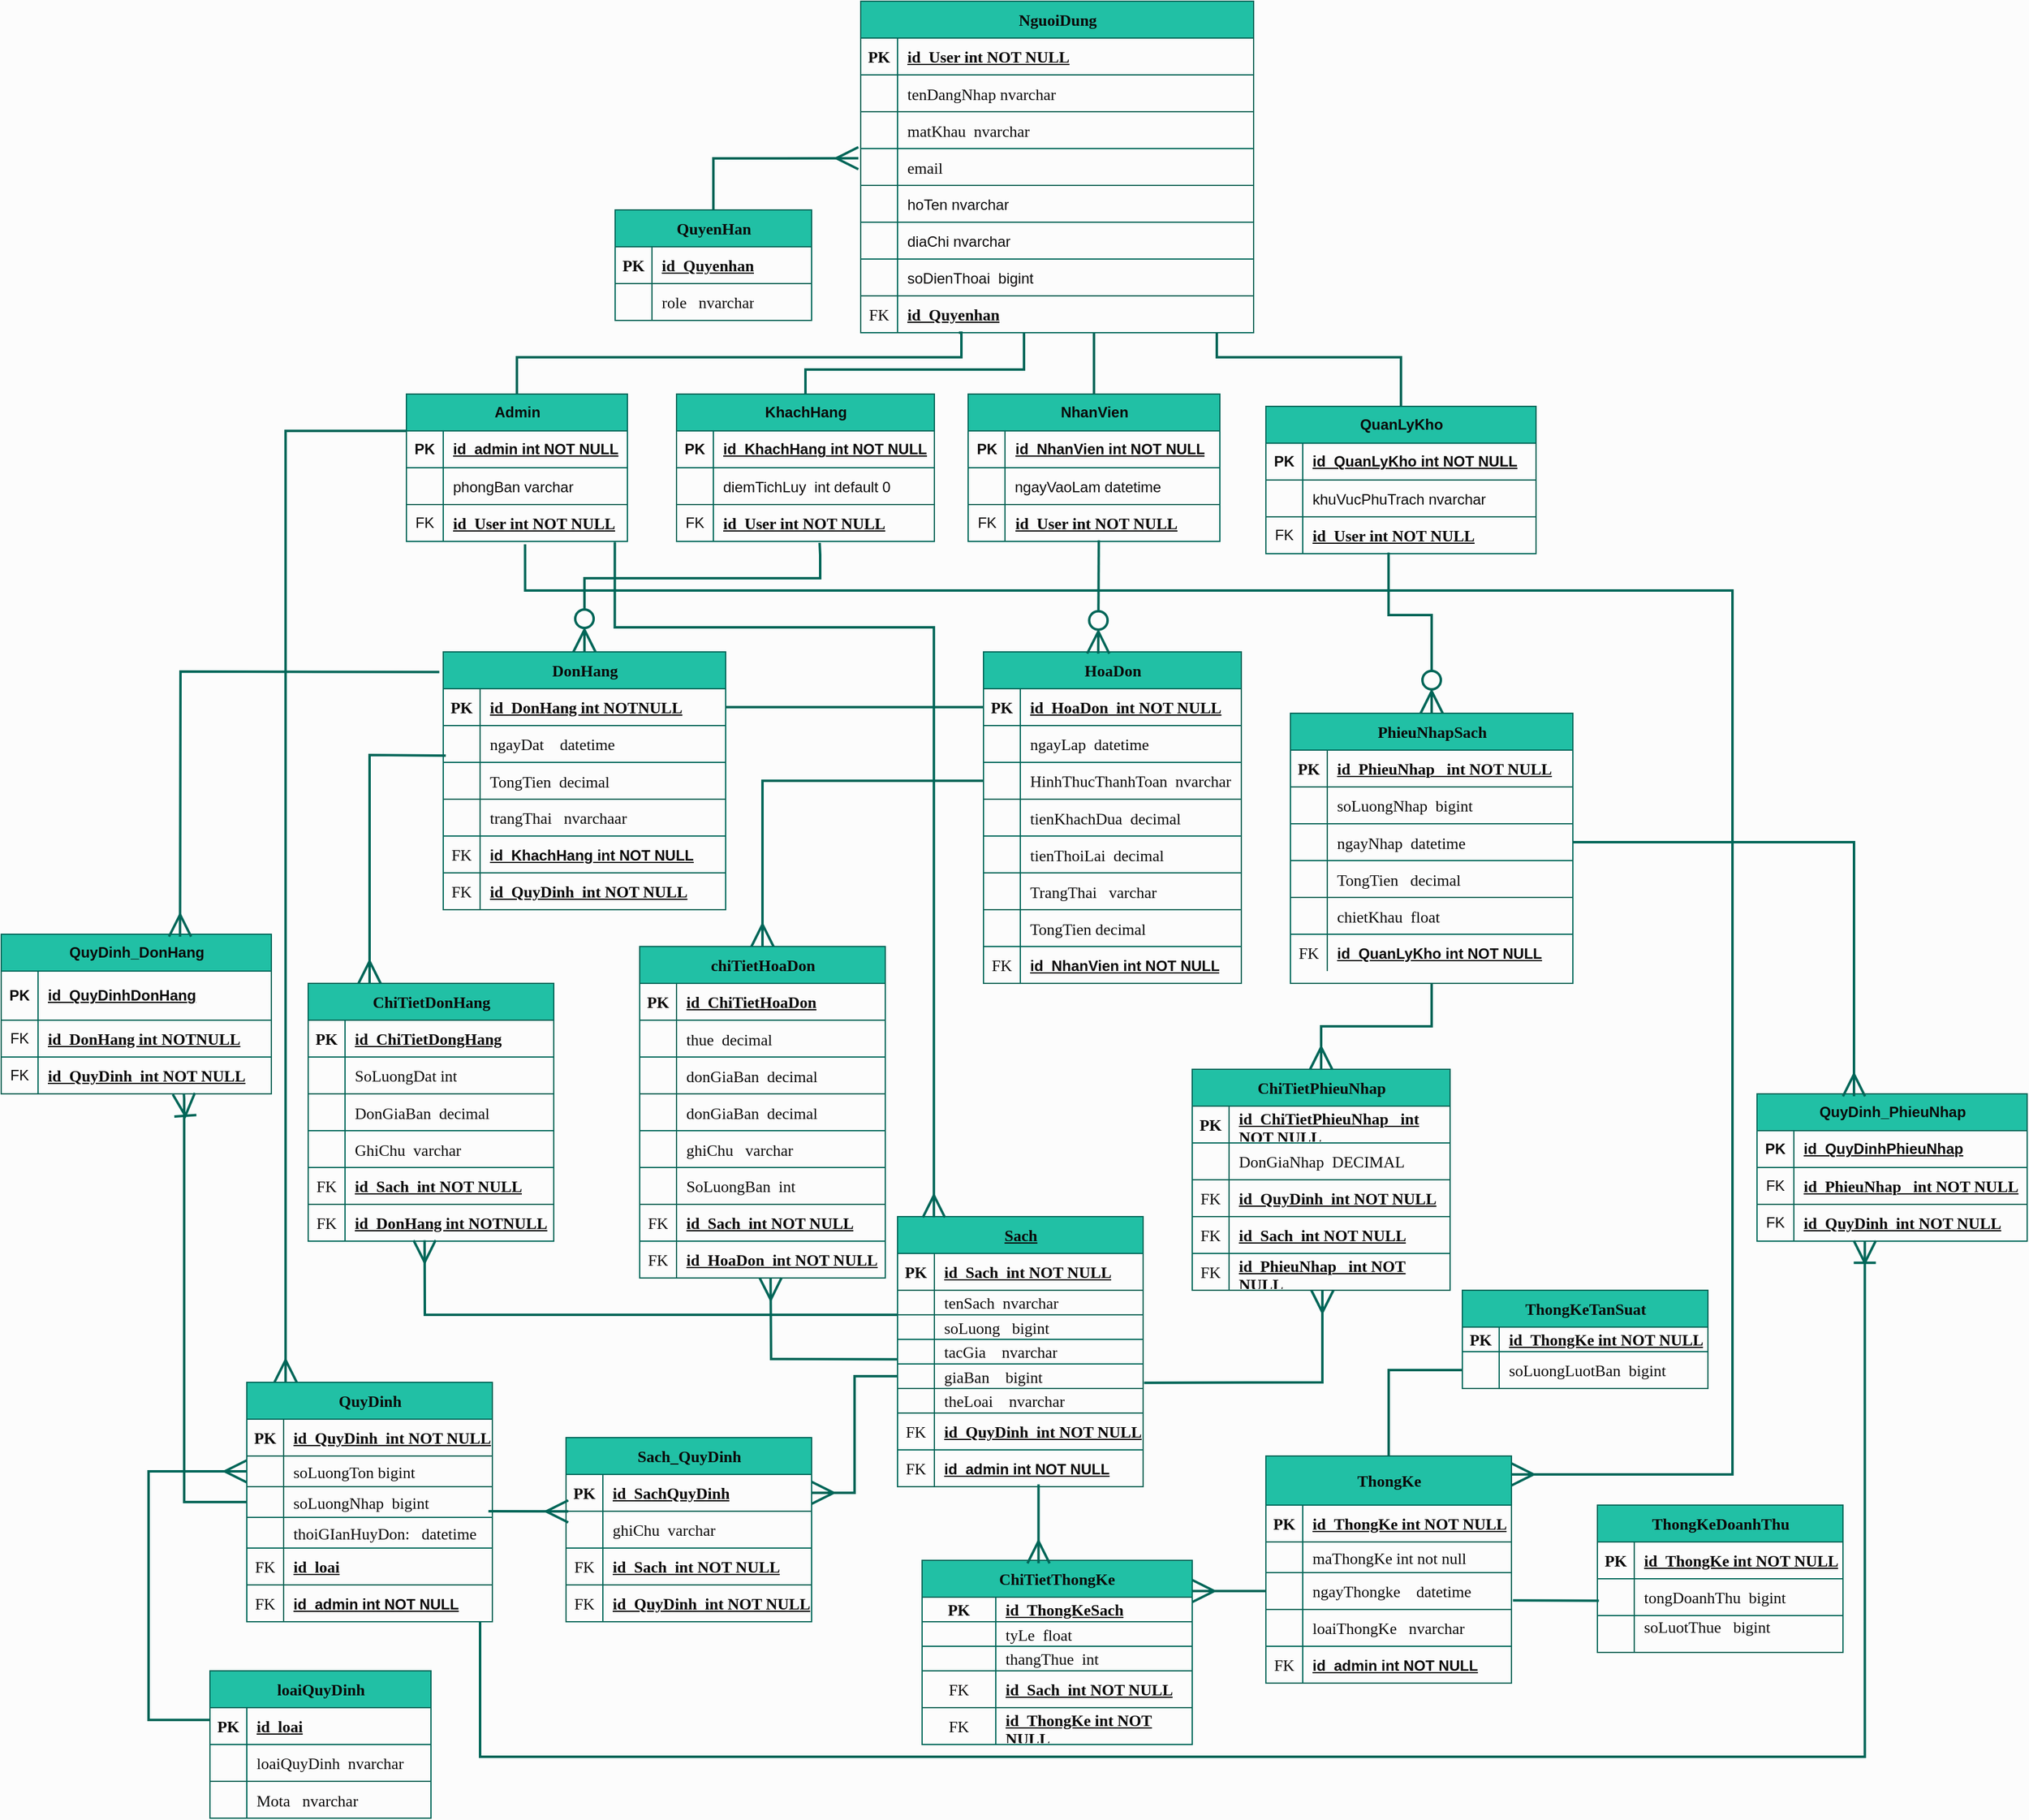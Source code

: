 <mxfile version="26.2.2">
  <diagram id="R2lEEEUBdFMjLlhIrx00" name="Page-1">
    <mxGraphModel dx="2938" dy="2352" grid="1" gridSize="10" guides="1" tooltips="1" connect="1" arrows="1" fold="1" page="1" pageScale="1" pageWidth="850" pageHeight="1100" background="light-dark(#fcfcfc, #121212)" math="0" shadow="0" adaptiveColors="none" extFonts="Permanent Marker^https://fonts.googleapis.com/css?family=Permanent+Marker">
      <root>
        <mxCell id="0" />
        <mxCell id="1" parent="0" />
        <mxCell id="bq6roRvRLgQDNuWdjKeA-34" value="Sach" style="shape=table;startSize=30;container=1;collapsible=1;childLayout=tableLayout;fixedRows=1;rowLines=1;fontStyle=5;align=center;resizeLast=1;html=1;labelBackgroundColor=none;fillColor=#21C0A5;strokeColor=#006658;fontColor=light-dark(#0b0a0a, #9e9e9e);fontFamily=Times New Roman;labelBorderColor=none;swimlaneLine=1;fontSize=13;" parent="1" vertex="1">
          <mxGeometry x="170" y="540" width="200" height="220" as="geometry" />
        </mxCell>
        <mxCell id="bq6roRvRLgQDNuWdjKeA-35" value="" style="shape=tableRow;horizontal=0;startSize=0;swimlaneHead=0;swimlaneBody=0;fillColor=none;collapsible=0;dropTarget=0;points=[[0,0.5],[1,0.5]];portConstraint=eastwest;top=0;left=0;right=0;bottom=1;labelBackgroundColor=none;strokeColor=#006658;fontColor=light-dark(#0b0a0a, #9e9e9e);fontFamily=Times New Roman;fontStyle=0;labelBorderColor=none;swimlaneLine=1;fontSize=13;" parent="bq6roRvRLgQDNuWdjKeA-34" vertex="1">
          <mxGeometry y="30" width="200" height="30" as="geometry" />
        </mxCell>
        <mxCell id="bq6roRvRLgQDNuWdjKeA-36" value="PK" style="shape=partialRectangle;connectable=0;fillColor=none;top=0;left=0;bottom=0;right=0;fontStyle=1;overflow=hidden;whiteSpace=wrap;html=1;labelBackgroundColor=none;strokeColor=#006658;fontColor=light-dark(#0b0a0a, #9e9e9e);fontFamily=Times New Roman;labelBorderColor=none;swimlaneLine=1;fontSize=13;" parent="bq6roRvRLgQDNuWdjKeA-35" vertex="1">
          <mxGeometry width="30" height="30" as="geometry">
            <mxRectangle width="30" height="30" as="alternateBounds" />
          </mxGeometry>
        </mxCell>
        <mxCell id="bq6roRvRLgQDNuWdjKeA-37" value="id_Sach&amp;nbsp; int NOT NULL" style="shape=partialRectangle;connectable=0;fillColor=none;top=0;left=0;bottom=0;right=0;align=left;spacingLeft=6;fontStyle=5;overflow=hidden;whiteSpace=wrap;html=1;labelBackgroundColor=none;strokeColor=#006658;fontColor=light-dark(#0b0a0a, #9e9e9e);fontFamily=Times New Roman;labelBorderColor=none;swimlaneLine=1;fontSize=13;" parent="bq6roRvRLgQDNuWdjKeA-35" vertex="1">
          <mxGeometry x="30" width="170" height="30" as="geometry">
            <mxRectangle width="170" height="30" as="alternateBounds" />
          </mxGeometry>
        </mxCell>
        <mxCell id="bq6roRvRLgQDNuWdjKeA-38" value="" style="shape=tableRow;horizontal=0;startSize=0;swimlaneHead=0;swimlaneBody=0;fillColor=none;collapsible=0;dropTarget=0;points=[[0,0.5],[1,0.5]];portConstraint=eastwest;top=0;left=0;right=0;bottom=0;labelBackgroundColor=none;strokeColor=#006658;fontColor=light-dark(#0b0a0a, #9e9e9e);fontFamily=Times New Roman;fontStyle=0;labelBorderColor=none;swimlaneLine=1;fontSize=13;" parent="bq6roRvRLgQDNuWdjKeA-34" vertex="1">
          <mxGeometry y="60" width="200" height="20" as="geometry" />
        </mxCell>
        <mxCell id="bq6roRvRLgQDNuWdjKeA-39" value="" style="shape=partialRectangle;connectable=0;fillColor=none;top=0;left=0;bottom=0;right=0;editable=1;overflow=hidden;whiteSpace=wrap;html=1;labelBackgroundColor=none;strokeColor=#006658;fontColor=light-dark(#0b0a0a, #9e9e9e);fontFamily=Times New Roman;fontStyle=0;labelBorderColor=none;swimlaneLine=1;fontSize=13;" parent="bq6roRvRLgQDNuWdjKeA-38" vertex="1">
          <mxGeometry width="30" height="20" as="geometry">
            <mxRectangle width="30" height="20" as="alternateBounds" />
          </mxGeometry>
        </mxCell>
        <mxCell id="bq6roRvRLgQDNuWdjKeA-40" value="tenSach&amp;nbsp; nvarchar" style="shape=partialRectangle;connectable=0;fillColor=none;top=0;left=0;bottom=0;right=0;align=left;spacingLeft=6;overflow=hidden;whiteSpace=wrap;html=1;labelBackgroundColor=none;strokeColor=#006658;fontColor=light-dark(#0b0a0a, #9e9e9e);fontFamily=Times New Roman;fontStyle=0;labelBorderColor=none;swimlaneLine=1;fontSize=13;" parent="bq6roRvRLgQDNuWdjKeA-38" vertex="1">
          <mxGeometry x="30" width="170" height="20" as="geometry">
            <mxRectangle width="170" height="20" as="alternateBounds" />
          </mxGeometry>
        </mxCell>
        <mxCell id="bq6roRvRLgQDNuWdjKeA-52" value="" style="shape=tableRow;horizontal=0;startSize=0;swimlaneHead=0;swimlaneBody=0;fillColor=none;collapsible=0;dropTarget=0;points=[[0,0.5],[1,0.5]];portConstraint=eastwest;top=0;left=0;right=0;bottom=0;labelBackgroundColor=none;strokeColor=#006658;fontColor=light-dark(#0b0a0a, #9e9e9e);fontFamily=Times New Roman;fontStyle=0;labelBorderColor=none;swimlaneLine=1;fontSize=13;" parent="bq6roRvRLgQDNuWdjKeA-34" vertex="1">
          <mxGeometry y="80" width="200" height="20" as="geometry" />
        </mxCell>
        <mxCell id="bq6roRvRLgQDNuWdjKeA-53" value="" style="shape=partialRectangle;connectable=0;fillColor=none;top=0;left=0;bottom=0;right=0;editable=1;overflow=hidden;labelBackgroundColor=none;strokeColor=#006658;fontColor=light-dark(#0b0a0a, #9e9e9e);fontFamily=Times New Roman;fontStyle=0;labelBorderColor=none;swimlaneLine=1;fontSize=13;" parent="bq6roRvRLgQDNuWdjKeA-52" vertex="1">
          <mxGeometry width="30" height="20" as="geometry">
            <mxRectangle width="30" height="20" as="alternateBounds" />
          </mxGeometry>
        </mxCell>
        <mxCell id="bq6roRvRLgQDNuWdjKeA-54" value="soLuong   bigint" style="shape=partialRectangle;connectable=0;fillColor=none;top=0;left=0;bottom=0;right=0;align=left;spacingLeft=6;overflow=hidden;labelBackgroundColor=none;strokeColor=#006658;fontColor=light-dark(#0b0a0a, #9e9e9e);fontFamily=Times New Roman;fontStyle=0;labelBorderColor=none;swimlaneLine=1;fontSize=13;" parent="bq6roRvRLgQDNuWdjKeA-52" vertex="1">
          <mxGeometry x="30" width="170" height="20" as="geometry">
            <mxRectangle width="170" height="20" as="alternateBounds" />
          </mxGeometry>
        </mxCell>
        <mxCell id="bq6roRvRLgQDNuWdjKeA-41" value="" style="shape=tableRow;horizontal=0;startSize=0;swimlaneHead=0;swimlaneBody=0;fillColor=none;collapsible=0;dropTarget=0;points=[[0,0.5],[1,0.5]];portConstraint=eastwest;top=0;left=0;right=0;bottom=0;labelBackgroundColor=none;strokeColor=#006658;fontColor=light-dark(#0b0a0a, #9e9e9e);fontFamily=Times New Roman;fontStyle=0;labelBorderColor=none;swimlaneLine=1;fontSize=13;" parent="bq6roRvRLgQDNuWdjKeA-34" vertex="1">
          <mxGeometry y="100" width="200" height="20" as="geometry" />
        </mxCell>
        <mxCell id="bq6roRvRLgQDNuWdjKeA-42" value="" style="shape=partialRectangle;connectable=0;fillColor=none;top=0;left=0;bottom=0;right=0;editable=1;overflow=hidden;whiteSpace=wrap;html=1;labelBackgroundColor=none;strokeColor=#006658;fontColor=light-dark(#0b0a0a, #9e9e9e);fontFamily=Times New Roman;fontStyle=0;labelBorderColor=none;swimlaneLine=1;fontSize=13;" parent="bq6roRvRLgQDNuWdjKeA-41" vertex="1">
          <mxGeometry width="30" height="20" as="geometry">
            <mxRectangle width="30" height="20" as="alternateBounds" />
          </mxGeometry>
        </mxCell>
        <mxCell id="bq6roRvRLgQDNuWdjKeA-43" value="tacGia&amp;nbsp; &amp;nbsp; nvarchar" style="shape=partialRectangle;connectable=0;fillColor=none;top=0;left=0;bottom=0;right=0;align=left;spacingLeft=6;overflow=hidden;whiteSpace=wrap;html=1;labelBackgroundColor=none;strokeColor=#006658;fontColor=light-dark(#0b0a0a, #9e9e9e);fontFamily=Times New Roman;fontStyle=0;labelBorderColor=none;swimlaneLine=1;fontSize=13;" parent="bq6roRvRLgQDNuWdjKeA-41" vertex="1">
          <mxGeometry x="30" width="170" height="20" as="geometry">
            <mxRectangle width="170" height="20" as="alternateBounds" />
          </mxGeometry>
        </mxCell>
        <mxCell id="bq6roRvRLgQDNuWdjKeA-48" value="" style="shape=tableRow;horizontal=0;startSize=0;swimlaneHead=0;swimlaneBody=0;fillColor=none;collapsible=0;dropTarget=0;points=[[0,0.5],[1,0.5]];portConstraint=eastwest;top=0;left=0;right=0;bottom=0;labelBackgroundColor=none;strokeColor=#006658;fontColor=light-dark(#0b0a0a, #9e9e9e);fontFamily=Times New Roman;fontStyle=0;labelBorderColor=none;swimlaneLine=1;fontSize=13;" parent="bq6roRvRLgQDNuWdjKeA-34" vertex="1">
          <mxGeometry y="120" width="200" height="20" as="geometry" />
        </mxCell>
        <mxCell id="bq6roRvRLgQDNuWdjKeA-49" value="" style="shape=partialRectangle;connectable=0;fillColor=none;top=0;left=0;bottom=0;right=0;editable=1;overflow=hidden;labelBackgroundColor=none;strokeColor=#006658;fontColor=light-dark(#0b0a0a, #9e9e9e);fontFamily=Times New Roman;fontStyle=0;labelBorderColor=none;swimlaneLine=1;fontSize=13;" parent="bq6roRvRLgQDNuWdjKeA-48" vertex="1">
          <mxGeometry width="30" height="20" as="geometry">
            <mxRectangle width="30" height="20" as="alternateBounds" />
          </mxGeometry>
        </mxCell>
        <mxCell id="bq6roRvRLgQDNuWdjKeA-50" value="giaBan    bigint" style="shape=partialRectangle;connectable=0;fillColor=none;top=0;left=0;bottom=0;right=0;align=left;spacingLeft=6;overflow=hidden;labelBackgroundColor=none;strokeColor=#006658;fontColor=light-dark(#0b0a0a, #9e9e9e);fontFamily=Times New Roman;fontStyle=0;labelBorderColor=none;swimlaneLine=1;fontSize=13;" parent="bq6roRvRLgQDNuWdjKeA-48" vertex="1">
          <mxGeometry x="30" width="170" height="20" as="geometry">
            <mxRectangle width="170" height="20" as="alternateBounds" />
          </mxGeometry>
        </mxCell>
        <mxCell id="bq6roRvRLgQDNuWdjKeA-44" value="" style="shape=tableRow;horizontal=0;startSize=0;swimlaneHead=0;swimlaneBody=0;fillColor=none;collapsible=0;dropTarget=0;points=[[0,0.5],[1,0.5]];portConstraint=eastwest;top=0;left=0;right=0;bottom=0;labelBackgroundColor=none;strokeColor=#006658;fontColor=light-dark(#0b0a0a, #9e9e9e);fontFamily=Times New Roman;fontStyle=0;labelBorderColor=none;swimlaneLine=1;fontSize=13;" parent="bq6roRvRLgQDNuWdjKeA-34" vertex="1">
          <mxGeometry y="140" width="200" height="20" as="geometry" />
        </mxCell>
        <mxCell id="bq6roRvRLgQDNuWdjKeA-45" value="" style="shape=partialRectangle;connectable=0;fillColor=none;top=0;left=0;bottom=0;right=0;editable=1;overflow=hidden;whiteSpace=wrap;html=1;labelBackgroundColor=none;strokeColor=#006658;fontColor=light-dark(#0b0a0a, #9e9e9e);fontFamily=Times New Roman;fontStyle=0;labelBorderColor=none;swimlaneLine=1;fontSize=13;" parent="bq6roRvRLgQDNuWdjKeA-44" vertex="1">
          <mxGeometry width="30" height="20" as="geometry">
            <mxRectangle width="30" height="20" as="alternateBounds" />
          </mxGeometry>
        </mxCell>
        <mxCell id="bq6roRvRLgQDNuWdjKeA-46" value="theLoai&amp;nbsp; &amp;nbsp; nvarchar" style="shape=partialRectangle;connectable=0;fillColor=none;top=0;left=0;bottom=0;right=0;align=left;spacingLeft=6;overflow=hidden;whiteSpace=wrap;html=1;labelBackgroundColor=none;strokeColor=#006658;fontColor=light-dark(#0b0a0a, #9e9e9e);fontFamily=Times New Roman;fontStyle=0;labelBorderColor=none;swimlaneLine=1;fontSize=13;" parent="bq6roRvRLgQDNuWdjKeA-44" vertex="1">
          <mxGeometry x="30" width="170" height="20" as="geometry">
            <mxRectangle width="170" height="20" as="alternateBounds" />
          </mxGeometry>
        </mxCell>
        <mxCell id="6SZ4HipKIt7NZf-oEg9y-110" value="" style="shape=tableRow;horizontal=0;startSize=0;swimlaneHead=0;swimlaneBody=0;fillColor=none;collapsible=0;dropTarget=0;points=[[0,0.5],[1,0.5]];portConstraint=eastwest;top=0;left=0;right=0;bottom=0;fontFamily=Times New Roman;fontStyle=0;fontColor=light-dark(#0b0a0a, #9e9e9e);labelBackgroundColor=none;labelBorderColor=none;swimlaneLine=1;fontSize=13;strokeColor=#006658;" parent="bq6roRvRLgQDNuWdjKeA-34" vertex="1">
          <mxGeometry y="160" width="200" height="30" as="geometry" />
        </mxCell>
        <mxCell id="6SZ4HipKIt7NZf-oEg9y-111" value="FK" style="shape=partialRectangle;connectable=0;fillColor=none;top=0;left=0;bottom=0;right=0;fontStyle=0;overflow=hidden;whiteSpace=wrap;html=1;fontFamily=Times New Roman;fontColor=light-dark(#0b0a0a, #9e9e9e);labelBackgroundColor=none;labelBorderColor=none;swimlaneLine=1;fontSize=13;strokeColor=#006658;" parent="6SZ4HipKIt7NZf-oEg9y-110" vertex="1">
          <mxGeometry width="30" height="30" as="geometry">
            <mxRectangle width="30" height="30" as="alternateBounds" />
          </mxGeometry>
        </mxCell>
        <mxCell id="6SZ4HipKIt7NZf-oEg9y-112" value="&lt;span style=&quot;font-weight: 700; text-decoration-line: underline;&quot;&gt;id_QuyDinh&amp;nbsp; int NOT NULL&lt;/span&gt;" style="shape=partialRectangle;connectable=0;fillColor=none;top=0;left=0;bottom=0;right=0;align=left;spacingLeft=6;fontStyle=0;overflow=hidden;whiteSpace=wrap;html=1;fontFamily=Times New Roman;fontColor=light-dark(#0b0a0a, #9e9e9e);labelBackgroundColor=none;labelBorderColor=none;swimlaneLine=1;fontSize=13;strokeColor=#006658;" parent="6SZ4HipKIt7NZf-oEg9y-110" vertex="1">
          <mxGeometry x="30" width="170" height="30" as="geometry">
            <mxRectangle width="170" height="30" as="alternateBounds" />
          </mxGeometry>
        </mxCell>
        <mxCell id="6SZ4HipKIt7NZf-oEg9y-106" value="" style="shape=tableRow;horizontal=0;startSize=0;swimlaneHead=0;swimlaneBody=0;fillColor=none;collapsible=0;dropTarget=0;points=[[0,0.5],[1,0.5]];portConstraint=eastwest;top=0;left=0;right=0;bottom=0;fontFamily=Times New Roman;fontStyle=0;fontColor=light-dark(#0b0a0a, #9e9e9e);labelBackgroundColor=none;labelBorderColor=none;swimlaneLine=1;fontSize=13;strokeColor=#006658;" parent="bq6roRvRLgQDNuWdjKeA-34" vertex="1">
          <mxGeometry y="190" width="200" height="30" as="geometry" />
        </mxCell>
        <mxCell id="6SZ4HipKIt7NZf-oEg9y-107" value="FK" style="shape=partialRectangle;connectable=0;fillColor=none;top=0;left=0;bottom=0;right=0;fontStyle=0;overflow=hidden;whiteSpace=wrap;html=1;fontFamily=Times New Roman;fontColor=light-dark(#0b0a0a, #9e9e9e);labelBackgroundColor=none;labelBorderColor=none;swimlaneLine=1;fontSize=13;strokeColor=#006658;" parent="6SZ4HipKIt7NZf-oEg9y-106" vertex="1">
          <mxGeometry width="30" height="30" as="geometry">
            <mxRectangle width="30" height="30" as="alternateBounds" />
          </mxGeometry>
        </mxCell>
        <mxCell id="6SZ4HipKIt7NZf-oEg9y-108" value="&lt;span style=&quot;font-family: Helvetica; font-size: 12px; font-weight: 700; text-decoration-line: underline;&quot;&gt;id_admin int NOT NULL&lt;/span&gt;" style="shape=partialRectangle;connectable=0;fillColor=none;top=0;left=0;bottom=0;right=0;align=left;spacingLeft=6;fontStyle=0;overflow=hidden;whiteSpace=wrap;html=1;fontFamily=Times New Roman;fontColor=light-dark(#0b0a0a, #9e9e9e);labelBackgroundColor=none;labelBorderColor=none;swimlaneLine=1;fontSize=13;strokeColor=#006658;" parent="6SZ4HipKIt7NZf-oEg9y-106" vertex="1">
          <mxGeometry x="30" width="170" height="30" as="geometry">
            <mxRectangle width="170" height="30" as="alternateBounds" />
          </mxGeometry>
        </mxCell>
        <mxCell id="bq6roRvRLgQDNuWdjKeA-79" value="PhieuNhapSach" style="shape=table;startSize=30;container=1;collapsible=1;childLayout=tableLayout;fixedRows=1;rowLines=1;fontStyle=1;align=center;resizeLast=1;html=1;labelBackgroundColor=none;fillColor=#21C0A5;strokeColor=#006658;fontColor=light-dark(#0b0a0a, #9e9e9e);fontFamily=Times New Roman;labelBorderColor=none;swimlaneLine=1;fontSize=13;" parent="1" vertex="1">
          <mxGeometry x="490" y="130" width="230" height="220" as="geometry" />
        </mxCell>
        <mxCell id="bq6roRvRLgQDNuWdjKeA-80" value="" style="shape=tableRow;horizontal=0;startSize=0;swimlaneHead=0;swimlaneBody=0;fillColor=none;collapsible=0;dropTarget=0;points=[[0,0.5],[1,0.5]];portConstraint=eastwest;top=0;left=0;right=0;bottom=1;labelBackgroundColor=none;strokeColor=#006658;fontColor=light-dark(#0b0a0a, #9e9e9e);fontFamily=Times New Roman;fontStyle=0;labelBorderColor=none;swimlaneLine=1;fontSize=13;" parent="bq6roRvRLgQDNuWdjKeA-79" vertex="1">
          <mxGeometry y="30" width="230" height="30" as="geometry" />
        </mxCell>
        <mxCell id="bq6roRvRLgQDNuWdjKeA-81" value="PK" style="shape=partialRectangle;connectable=0;fillColor=none;top=0;left=0;bottom=0;right=0;fontStyle=1;overflow=hidden;whiteSpace=wrap;html=1;labelBackgroundColor=none;strokeColor=#006658;fontColor=light-dark(#0b0a0a, #9e9e9e);fontFamily=Times New Roman;labelBorderColor=none;swimlaneLine=1;fontSize=13;" parent="bq6roRvRLgQDNuWdjKeA-80" vertex="1">
          <mxGeometry width="30" height="30" as="geometry">
            <mxRectangle width="30" height="30" as="alternateBounds" />
          </mxGeometry>
        </mxCell>
        <mxCell id="bq6roRvRLgQDNuWdjKeA-82" value="id_PhieuNhap&amp;nbsp; &amp;nbsp;int NOT NULL" style="shape=partialRectangle;connectable=0;fillColor=none;top=0;left=0;bottom=0;right=0;align=left;spacingLeft=6;fontStyle=5;overflow=hidden;whiteSpace=wrap;html=1;labelBackgroundColor=none;strokeColor=#006658;fontColor=light-dark(#0b0a0a, #9e9e9e);fontFamily=Times New Roman;labelBorderColor=none;swimlaneLine=1;fontSize=13;" parent="bq6roRvRLgQDNuWdjKeA-80" vertex="1">
          <mxGeometry x="30" width="200" height="30" as="geometry">
            <mxRectangle width="200" height="30" as="alternateBounds" />
          </mxGeometry>
        </mxCell>
        <mxCell id="bq6roRvRLgQDNuWdjKeA-83" value="" style="shape=tableRow;horizontal=0;startSize=0;swimlaneHead=0;swimlaneBody=0;fillColor=none;collapsible=0;dropTarget=0;points=[[0,0.5],[1,0.5]];portConstraint=eastwest;top=0;left=0;right=0;bottom=0;labelBackgroundColor=none;strokeColor=#006658;fontColor=light-dark(#0b0a0a, #9e9e9e);fontFamily=Times New Roman;fontStyle=0;labelBorderColor=none;swimlaneLine=1;fontSize=13;" parent="bq6roRvRLgQDNuWdjKeA-79" vertex="1">
          <mxGeometry y="60" width="230" height="30" as="geometry" />
        </mxCell>
        <mxCell id="bq6roRvRLgQDNuWdjKeA-84" value="" style="shape=partialRectangle;connectable=0;fillColor=none;top=0;left=0;bottom=0;right=0;editable=1;overflow=hidden;whiteSpace=wrap;html=1;labelBackgroundColor=none;strokeColor=#006658;fontColor=light-dark(#0b0a0a, #9e9e9e);fontFamily=Times New Roman;fontStyle=0;labelBorderColor=none;swimlaneLine=1;fontSize=13;" parent="bq6roRvRLgQDNuWdjKeA-83" vertex="1">
          <mxGeometry width="30" height="30" as="geometry">
            <mxRectangle width="30" height="30" as="alternateBounds" />
          </mxGeometry>
        </mxCell>
        <mxCell id="bq6roRvRLgQDNuWdjKeA-85" value="soLuongNhap&amp;nbsp; bigint" style="shape=partialRectangle;connectable=0;fillColor=none;top=0;left=0;bottom=0;right=0;align=left;spacingLeft=6;overflow=hidden;whiteSpace=wrap;html=1;labelBackgroundColor=none;strokeColor=#006658;fontColor=light-dark(#0b0a0a, #9e9e9e);fontFamily=Times New Roman;fontStyle=0;labelBorderColor=none;swimlaneLine=1;fontSize=13;" parent="bq6roRvRLgQDNuWdjKeA-83" vertex="1">
          <mxGeometry x="30" width="200" height="30" as="geometry">
            <mxRectangle width="200" height="30" as="alternateBounds" />
          </mxGeometry>
        </mxCell>
        <mxCell id="hYre2Ic4gtAZbf_kdKEZ-115" value="" style="shape=tableRow;horizontal=0;startSize=0;swimlaneHead=0;swimlaneBody=0;fillColor=none;collapsible=0;dropTarget=0;points=[[0,0.5],[1,0.5]];portConstraint=eastwest;top=0;left=0;right=0;bottom=0;fontFamily=Times New Roman;fontStyle=0;fontColor=light-dark(#0b0a0a, #9e9e9e);labelBackgroundColor=none;labelBorderColor=none;swimlaneLine=1;fontSize=13;strokeColor=#006658;" parent="bq6roRvRLgQDNuWdjKeA-79" vertex="1">
          <mxGeometry y="90" width="230" height="30" as="geometry" />
        </mxCell>
        <mxCell id="hYre2Ic4gtAZbf_kdKEZ-116" value="" style="shape=partialRectangle;connectable=0;fillColor=none;top=0;left=0;bottom=0;right=0;editable=1;overflow=hidden;fontFamily=Times New Roman;fontStyle=0;fontColor=light-dark(#0b0a0a, #9e9e9e);labelBackgroundColor=none;labelBorderColor=none;swimlaneLine=1;fontSize=13;strokeColor=#006658;" parent="hYre2Ic4gtAZbf_kdKEZ-115" vertex="1">
          <mxGeometry width="30" height="30" as="geometry">
            <mxRectangle width="30" height="30" as="alternateBounds" />
          </mxGeometry>
        </mxCell>
        <mxCell id="hYre2Ic4gtAZbf_kdKEZ-117" value="ngayNhap  datetime" style="shape=partialRectangle;connectable=0;fillColor=none;top=0;left=0;bottom=0;right=0;align=left;spacingLeft=6;overflow=hidden;fontFamily=Times New Roman;fontStyle=0;fontColor=light-dark(#0b0a0a, #9e9e9e);labelBackgroundColor=none;labelBorderColor=none;swimlaneLine=1;fontSize=13;strokeColor=#006658;" parent="hYre2Ic4gtAZbf_kdKEZ-115" vertex="1">
          <mxGeometry x="30" width="200" height="30" as="geometry">
            <mxRectangle width="200" height="30" as="alternateBounds" />
          </mxGeometry>
        </mxCell>
        <mxCell id="hYre2Ic4gtAZbf_kdKEZ-123" value="" style="shape=tableRow;horizontal=0;startSize=0;swimlaneHead=0;swimlaneBody=0;fillColor=none;collapsible=0;dropTarget=0;points=[[0,0.5],[1,0.5]];portConstraint=eastwest;top=0;left=0;right=0;bottom=0;fontFamily=Times New Roman;fontStyle=0;fontColor=light-dark(#0b0a0a, #9e9e9e);labelBackgroundColor=none;labelBorderColor=none;swimlaneLine=1;fontSize=13;strokeColor=#006658;" parent="bq6roRvRLgQDNuWdjKeA-79" vertex="1">
          <mxGeometry y="120" width="230" height="30" as="geometry" />
        </mxCell>
        <mxCell id="hYre2Ic4gtAZbf_kdKEZ-124" value="" style="shape=partialRectangle;connectable=0;fillColor=none;top=0;left=0;bottom=0;right=0;editable=1;overflow=hidden;fontFamily=Times New Roman;fontStyle=0;fontColor=light-dark(#0b0a0a, #9e9e9e);labelBackgroundColor=none;labelBorderColor=none;swimlaneLine=1;fontSize=13;strokeColor=#006658;" parent="hYre2Ic4gtAZbf_kdKEZ-123" vertex="1">
          <mxGeometry width="30" height="30" as="geometry">
            <mxRectangle width="30" height="30" as="alternateBounds" />
          </mxGeometry>
        </mxCell>
        <mxCell id="hYre2Ic4gtAZbf_kdKEZ-125" value="TongTien   decimal" style="shape=partialRectangle;connectable=0;fillColor=none;top=0;left=0;bottom=0;right=0;align=left;spacingLeft=6;overflow=hidden;fontFamily=Times New Roman;fontStyle=0;fontColor=light-dark(#0b0a0a, #9e9e9e);labelBackgroundColor=none;labelBorderColor=none;swimlaneLine=1;fontSize=13;strokeColor=#006658;" parent="hYre2Ic4gtAZbf_kdKEZ-123" vertex="1">
          <mxGeometry x="30" width="200" height="30" as="geometry">
            <mxRectangle width="200" height="30" as="alternateBounds" />
          </mxGeometry>
        </mxCell>
        <mxCell id="hYre2Ic4gtAZbf_kdKEZ-155" value="" style="shape=tableRow;horizontal=0;startSize=0;swimlaneHead=0;swimlaneBody=0;fillColor=none;collapsible=0;dropTarget=0;points=[[0,0.5],[1,0.5]];portConstraint=eastwest;top=0;left=0;right=0;bottom=0;fontFamily=Times New Roman;fontStyle=0;fontColor=light-dark(#0b0a0a, #9e9e9e);labelBackgroundColor=none;labelBorderColor=none;swimlaneLine=1;fontSize=13;strokeColor=#006658;" parent="bq6roRvRLgQDNuWdjKeA-79" vertex="1">
          <mxGeometry y="150" width="230" height="30" as="geometry" />
        </mxCell>
        <mxCell id="hYre2Ic4gtAZbf_kdKEZ-156" value="" style="shape=partialRectangle;connectable=0;fillColor=none;top=0;left=0;bottom=0;right=0;editable=1;overflow=hidden;fontFamily=Times New Roman;fontStyle=0;fontColor=light-dark(#0b0a0a, #9e9e9e);labelBackgroundColor=none;labelBorderColor=none;swimlaneLine=1;fontSize=13;strokeColor=#006658;" parent="hYre2Ic4gtAZbf_kdKEZ-155" vertex="1">
          <mxGeometry width="30" height="30" as="geometry">
            <mxRectangle width="30" height="30" as="alternateBounds" />
          </mxGeometry>
        </mxCell>
        <mxCell id="hYre2Ic4gtAZbf_kdKEZ-157" value="chietKhau  float" style="shape=partialRectangle;connectable=0;fillColor=none;top=0;left=0;bottom=0;right=0;align=left;spacingLeft=6;overflow=hidden;fontFamily=Times New Roman;fontStyle=0;fontColor=light-dark(#0b0a0a, #9e9e9e);labelBackgroundColor=none;labelBorderColor=none;swimlaneLine=1;fontSize=13;strokeColor=#006658;" parent="hYre2Ic4gtAZbf_kdKEZ-155" vertex="1">
          <mxGeometry x="30" width="200" height="30" as="geometry">
            <mxRectangle width="200" height="30" as="alternateBounds" />
          </mxGeometry>
        </mxCell>
        <mxCell id="hYre2Ic4gtAZbf_kdKEZ-119" value="" style="shape=tableRow;horizontal=0;startSize=0;swimlaneHead=0;swimlaneBody=0;fillColor=none;collapsible=0;dropTarget=0;points=[[0,0.5],[1,0.5]];portConstraint=eastwest;top=0;left=0;right=0;bottom=0;fontFamily=Times New Roman;fontStyle=0;fontColor=light-dark(#0b0a0a, #9e9e9e);labelBackgroundColor=none;labelBorderColor=none;swimlaneLine=1;fontSize=13;strokeColor=#006658;" parent="bq6roRvRLgQDNuWdjKeA-79" vertex="1">
          <mxGeometry y="180" width="230" height="30" as="geometry" />
        </mxCell>
        <mxCell id="hYre2Ic4gtAZbf_kdKEZ-120" value="FK" style="shape=partialRectangle;connectable=0;fillColor=none;top=0;left=0;bottom=0;right=0;fontStyle=0;overflow=hidden;whiteSpace=wrap;html=1;fontFamily=Times New Roman;fontColor=light-dark(#0b0a0a, #9e9e9e);labelBackgroundColor=none;labelBorderColor=none;swimlaneLine=1;fontSize=13;strokeColor=#006658;" parent="hYre2Ic4gtAZbf_kdKEZ-119" vertex="1">
          <mxGeometry width="30" height="30" as="geometry">
            <mxRectangle width="30" height="30" as="alternateBounds" />
          </mxGeometry>
        </mxCell>
        <mxCell id="hYre2Ic4gtAZbf_kdKEZ-121" value="&lt;span style=&quot;font-family: Helvetica; font-size: 12px; font-weight: 700; text-decoration-line: underline;&quot;&gt;id_QuanLyKho int NOT NULL&lt;/span&gt;" style="shape=partialRectangle;connectable=0;fillColor=none;top=0;left=0;bottom=0;right=0;align=left;spacingLeft=6;fontStyle=0;overflow=hidden;whiteSpace=wrap;html=1;fontFamily=Times New Roman;fontColor=light-dark(#0b0a0a, #9e9e9e);labelBackgroundColor=none;labelBorderColor=none;swimlaneLine=1;fontSize=13;strokeColor=#006658;" parent="hYre2Ic4gtAZbf_kdKEZ-119" vertex="1">
          <mxGeometry x="30" width="200" height="30" as="geometry">
            <mxRectangle width="200" height="30" as="alternateBounds" />
          </mxGeometry>
        </mxCell>
        <mxCell id="bq6roRvRLgQDNuWdjKeA-92" value="ChiTietPhieuNhap" style="shape=table;startSize=30;container=1;collapsible=1;childLayout=tableLayout;fixedRows=1;rowLines=1;fontStyle=1;align=center;resizeLast=1;html=1;labelBackgroundColor=none;fillColor=#21C0A5;strokeColor=#006658;fontColor=light-dark(#0b0a0a, #9e9e9e);fontFamily=Times New Roman;labelBorderColor=none;swimlaneLine=1;fontSize=13;" parent="1" vertex="1">
          <mxGeometry x="410" y="420" width="210" height="180" as="geometry" />
        </mxCell>
        <mxCell id="bq6roRvRLgQDNuWdjKeA-93" value="" style="shape=tableRow;horizontal=0;startSize=0;swimlaneHead=0;swimlaneBody=0;fillColor=none;collapsible=0;dropTarget=0;points=[[0,0.5],[1,0.5]];portConstraint=eastwest;top=0;left=0;right=0;bottom=1;labelBackgroundColor=none;strokeColor=#006658;fontColor=light-dark(#0b0a0a, #9e9e9e);fontFamily=Times New Roman;fontStyle=0;labelBorderColor=none;swimlaneLine=1;fontSize=13;" parent="bq6roRvRLgQDNuWdjKeA-92" vertex="1">
          <mxGeometry y="30" width="210" height="30" as="geometry" />
        </mxCell>
        <mxCell id="bq6roRvRLgQDNuWdjKeA-94" value="PK" style="shape=partialRectangle;connectable=0;fillColor=none;top=0;left=0;bottom=0;right=0;fontStyle=1;overflow=hidden;whiteSpace=wrap;html=1;labelBackgroundColor=none;strokeColor=#006658;fontColor=light-dark(#0b0a0a, #9e9e9e);fontFamily=Times New Roman;labelBorderColor=none;swimlaneLine=1;fontSize=13;" parent="bq6roRvRLgQDNuWdjKeA-93" vertex="1">
          <mxGeometry width="30" height="30" as="geometry">
            <mxRectangle width="30" height="30" as="alternateBounds" />
          </mxGeometry>
        </mxCell>
        <mxCell id="bq6roRvRLgQDNuWdjKeA-95" value="id_ChiTietPhieuNhap&amp;nbsp; &amp;nbsp;int NOT NULL" style="shape=partialRectangle;connectable=0;fillColor=none;top=0;left=0;bottom=0;right=0;align=left;spacingLeft=6;fontStyle=5;overflow=hidden;whiteSpace=wrap;html=1;labelBackgroundColor=none;strokeColor=#006658;fontColor=light-dark(#0b0a0a, #9e9e9e);fontFamily=Times New Roman;labelBorderColor=none;swimlaneLine=1;fontSize=13;" parent="bq6roRvRLgQDNuWdjKeA-93" vertex="1">
          <mxGeometry x="30" width="180" height="30" as="geometry">
            <mxRectangle width="180" height="30" as="alternateBounds" />
          </mxGeometry>
        </mxCell>
        <mxCell id="bq6roRvRLgQDNuWdjKeA-96" value="" style="shape=tableRow;horizontal=0;startSize=0;swimlaneHead=0;swimlaneBody=0;fillColor=none;collapsible=0;dropTarget=0;points=[[0,0.5],[1,0.5]];portConstraint=eastwest;top=0;left=0;right=0;bottom=0;labelBackgroundColor=none;strokeColor=#006658;fontColor=light-dark(#0b0a0a, #9e9e9e);fontFamily=Times New Roman;fontStyle=0;labelBorderColor=none;swimlaneLine=1;fontSize=13;" parent="bq6roRvRLgQDNuWdjKeA-92" vertex="1">
          <mxGeometry y="60" width="210" height="30" as="geometry" />
        </mxCell>
        <mxCell id="bq6roRvRLgQDNuWdjKeA-97" value="" style="shape=partialRectangle;connectable=0;fillColor=none;top=0;left=0;bottom=0;right=0;editable=1;overflow=hidden;whiteSpace=wrap;html=1;labelBackgroundColor=none;strokeColor=#006658;fontColor=light-dark(#0b0a0a, #9e9e9e);fontFamily=Times New Roman;fontStyle=0;labelBorderColor=none;swimlaneLine=1;fontSize=13;" parent="bq6roRvRLgQDNuWdjKeA-96" vertex="1">
          <mxGeometry width="30" height="30" as="geometry">
            <mxRectangle width="30" height="30" as="alternateBounds" />
          </mxGeometry>
        </mxCell>
        <mxCell id="bq6roRvRLgQDNuWdjKeA-98" value="&lt;div&gt;DonGiaNhap&amp;nbsp;&amp;nbsp;DECIMAL&lt;/div&gt;" style="shape=partialRectangle;connectable=0;fillColor=none;top=0;left=0;bottom=0;right=0;align=left;spacingLeft=6;overflow=hidden;whiteSpace=wrap;html=1;labelBackgroundColor=none;strokeColor=#006658;fontColor=light-dark(#0b0a0a, #9e9e9e);fontFamily=Times New Roman;fontStyle=0;labelBorderColor=none;swimlaneLine=1;fontSize=13;" parent="bq6roRvRLgQDNuWdjKeA-96" vertex="1">
          <mxGeometry x="30" width="180" height="30" as="geometry">
            <mxRectangle width="180" height="30" as="alternateBounds" />
          </mxGeometry>
        </mxCell>
        <mxCell id="6SZ4HipKIt7NZf-oEg9y-44" value="" style="shape=tableRow;horizontal=0;startSize=0;swimlaneHead=0;swimlaneBody=0;fillColor=none;collapsible=0;dropTarget=0;points=[[0,0.5],[1,0.5]];portConstraint=eastwest;top=0;left=0;right=0;bottom=0;fontFamily=Times New Roman;fontStyle=0;fontColor=light-dark(#0b0a0a, #9e9e9e);labelBackgroundColor=none;labelBorderColor=none;swimlaneLine=1;fontSize=13;strokeColor=#006658;" parent="bq6roRvRLgQDNuWdjKeA-92" vertex="1">
          <mxGeometry y="90" width="210" height="30" as="geometry" />
        </mxCell>
        <mxCell id="6SZ4HipKIt7NZf-oEg9y-45" value="FK" style="shape=partialRectangle;connectable=0;fillColor=none;top=0;left=0;bottom=0;right=0;fontStyle=0;overflow=hidden;whiteSpace=wrap;html=1;fontFamily=Times New Roman;fontColor=light-dark(#0b0a0a, #9e9e9e);labelBackgroundColor=none;labelBorderColor=none;swimlaneLine=1;fontSize=13;strokeColor=#006658;" parent="6SZ4HipKIt7NZf-oEg9y-44" vertex="1">
          <mxGeometry width="30" height="30" as="geometry">
            <mxRectangle width="30" height="30" as="alternateBounds" />
          </mxGeometry>
        </mxCell>
        <mxCell id="6SZ4HipKIt7NZf-oEg9y-46" value="&lt;span style=&quot;text-wrap-mode: nowrap;&quot;&gt;&lt;u&gt;&lt;b&gt;id_QuyDinh&amp;nbsp; int NOT NULL&lt;/b&gt;&lt;/u&gt;&lt;/span&gt;" style="shape=partialRectangle;connectable=0;fillColor=none;top=0;left=0;bottom=0;right=0;align=left;spacingLeft=6;fontStyle=0;overflow=hidden;whiteSpace=wrap;html=1;fontFamily=Times New Roman;fontColor=light-dark(#0b0a0a, #9e9e9e);labelBackgroundColor=none;labelBorderColor=none;swimlaneLine=1;fontSize=13;strokeColor=#006658;" parent="6SZ4HipKIt7NZf-oEg9y-44" vertex="1">
          <mxGeometry x="30" width="180" height="30" as="geometry">
            <mxRectangle width="180" height="30" as="alternateBounds" />
          </mxGeometry>
        </mxCell>
        <mxCell id="6SZ4HipKIt7NZf-oEg9y-74" value="" style="shape=tableRow;horizontal=0;startSize=0;swimlaneHead=0;swimlaneBody=0;fillColor=none;collapsible=0;dropTarget=0;points=[[0,0.5],[1,0.5]];portConstraint=eastwest;top=0;left=0;right=0;bottom=0;fontFamily=Times New Roman;fontStyle=0;fontColor=light-dark(#0b0a0a, #9e9e9e);labelBackgroundColor=none;labelBorderColor=none;swimlaneLine=1;fontSize=13;strokeColor=#006658;" parent="bq6roRvRLgQDNuWdjKeA-92" vertex="1">
          <mxGeometry y="120" width="210" height="30" as="geometry" />
        </mxCell>
        <mxCell id="6SZ4HipKIt7NZf-oEg9y-75" value="FK" style="shape=partialRectangle;connectable=0;fillColor=none;top=0;left=0;bottom=0;right=0;fontStyle=0;overflow=hidden;whiteSpace=wrap;html=1;fontFamily=Times New Roman;fontColor=light-dark(#0b0a0a, #9e9e9e);labelBackgroundColor=none;labelBorderColor=none;swimlaneLine=1;fontSize=13;strokeColor=#006658;" parent="6SZ4HipKIt7NZf-oEg9y-74" vertex="1">
          <mxGeometry width="30" height="30" as="geometry">
            <mxRectangle width="30" height="30" as="alternateBounds" />
          </mxGeometry>
        </mxCell>
        <mxCell id="6SZ4HipKIt7NZf-oEg9y-76" value="&lt;span style=&quot;text-decoration-line: underline;&quot;&gt;&lt;b&gt;id_Sach&amp;nbsp; int NOT NULL&lt;/b&gt;&lt;/span&gt;" style="shape=partialRectangle;connectable=0;fillColor=none;top=0;left=0;bottom=0;right=0;align=left;spacingLeft=6;fontStyle=0;overflow=hidden;whiteSpace=wrap;html=1;fontFamily=Times New Roman;fontColor=light-dark(#0b0a0a, #9e9e9e);labelBackgroundColor=none;labelBorderColor=none;swimlaneLine=1;fontSize=13;strokeColor=#006658;" parent="6SZ4HipKIt7NZf-oEg9y-74" vertex="1">
          <mxGeometry x="30" width="180" height="30" as="geometry">
            <mxRectangle width="180" height="30" as="alternateBounds" />
          </mxGeometry>
        </mxCell>
        <mxCell id="6SZ4HipKIt7NZf-oEg9y-78" value="" style="shape=tableRow;horizontal=0;startSize=0;swimlaneHead=0;swimlaneBody=0;fillColor=none;collapsible=0;dropTarget=0;points=[[0,0.5],[1,0.5]];portConstraint=eastwest;top=0;left=0;right=0;bottom=0;fontFamily=Times New Roman;fontStyle=0;fontColor=light-dark(#0b0a0a, #9e9e9e);labelBackgroundColor=none;labelBorderColor=none;swimlaneLine=1;fontSize=13;strokeColor=#006658;" parent="bq6roRvRLgQDNuWdjKeA-92" vertex="1">
          <mxGeometry y="150" width="210" height="30" as="geometry" />
        </mxCell>
        <mxCell id="6SZ4HipKIt7NZf-oEg9y-79" value="FK" style="shape=partialRectangle;connectable=0;fillColor=none;top=0;left=0;bottom=0;right=0;fontStyle=0;overflow=hidden;whiteSpace=wrap;html=1;fontFamily=Times New Roman;fontColor=light-dark(#0b0a0a, #9e9e9e);labelBackgroundColor=none;labelBorderColor=none;swimlaneLine=1;fontSize=13;strokeColor=#006658;" parent="6SZ4HipKIt7NZf-oEg9y-78" vertex="1">
          <mxGeometry width="30" height="30" as="geometry">
            <mxRectangle width="30" height="30" as="alternateBounds" />
          </mxGeometry>
        </mxCell>
        <mxCell id="6SZ4HipKIt7NZf-oEg9y-80" value="&lt;span style=&quot;text-decoration-line: underline;&quot;&gt;&lt;b&gt;id_PhieuNhap&amp;nbsp; &amp;nbsp;int NOT NULL&lt;/b&gt;&lt;/span&gt;" style="shape=partialRectangle;connectable=0;fillColor=none;top=0;left=0;bottom=0;right=0;align=left;spacingLeft=6;fontStyle=0;overflow=hidden;whiteSpace=wrap;html=1;fontFamily=Times New Roman;fontColor=light-dark(#0b0a0a, #9e9e9e);labelBackgroundColor=none;labelBorderColor=none;swimlaneLine=1;fontSize=13;strokeColor=#006658;" parent="6SZ4HipKIt7NZf-oEg9y-78" vertex="1">
          <mxGeometry x="30" width="180" height="30" as="geometry">
            <mxRectangle width="180" height="30" as="alternateBounds" />
          </mxGeometry>
        </mxCell>
        <mxCell id="bq6roRvRLgQDNuWdjKeA-137" value="ThongKe" style="shape=table;startSize=40;container=1;collapsible=1;childLayout=tableLayout;fixedRows=1;rowLines=1;fontStyle=1;align=center;resizeLast=1;html=1;labelBackgroundColor=none;fillColor=#21C0A5;strokeColor=#006658;fontColor=light-dark(#0b0a0a, #9e9e9e);fontFamily=Times New Roman;labelBorderColor=none;swimlaneLine=1;fontSize=13;" parent="1" vertex="1">
          <mxGeometry x="470" y="735" width="200" height="185" as="geometry" />
        </mxCell>
        <mxCell id="bq6roRvRLgQDNuWdjKeA-138" value="" style="shape=tableRow;horizontal=0;startSize=0;swimlaneHead=0;swimlaneBody=0;fillColor=none;collapsible=0;dropTarget=0;points=[[0,0.5],[1,0.5]];portConstraint=eastwest;top=0;left=0;right=0;bottom=1;labelBackgroundColor=none;strokeColor=#006658;fontColor=light-dark(#0b0a0a, #9e9e9e);fontFamily=Times New Roman;fontStyle=0;labelBorderColor=none;swimlaneLine=1;fontSize=13;" parent="bq6roRvRLgQDNuWdjKeA-137" vertex="1">
          <mxGeometry y="40" width="200" height="30" as="geometry" />
        </mxCell>
        <mxCell id="bq6roRvRLgQDNuWdjKeA-139" value="PK" style="shape=partialRectangle;connectable=0;fillColor=none;top=0;left=0;bottom=0;right=0;fontStyle=1;overflow=hidden;whiteSpace=wrap;html=1;labelBackgroundColor=none;strokeColor=#006658;fontColor=light-dark(#0b0a0a, #9e9e9e);fontFamily=Times New Roman;labelBorderColor=none;swimlaneLine=1;fontSize=13;" parent="bq6roRvRLgQDNuWdjKeA-138" vertex="1">
          <mxGeometry width="30" height="30" as="geometry">
            <mxRectangle width="30" height="30" as="alternateBounds" />
          </mxGeometry>
        </mxCell>
        <mxCell id="bq6roRvRLgQDNuWdjKeA-140" value="id_ThongKe int NOT NULL" style="shape=partialRectangle;connectable=0;fillColor=none;top=0;left=0;bottom=0;right=0;align=left;spacingLeft=6;fontStyle=5;overflow=hidden;whiteSpace=wrap;html=1;labelBackgroundColor=none;strokeColor=#006658;fontColor=light-dark(#0b0a0a, #9e9e9e);fontFamily=Times New Roman;labelBorderColor=none;swimlaneLine=1;fontSize=13;" parent="bq6roRvRLgQDNuWdjKeA-138" vertex="1">
          <mxGeometry x="30" width="170" height="30" as="geometry">
            <mxRectangle width="170" height="30" as="alternateBounds" />
          </mxGeometry>
        </mxCell>
        <mxCell id="bq6roRvRLgQDNuWdjKeA-141" value="" style="shape=tableRow;horizontal=0;startSize=0;swimlaneHead=0;swimlaneBody=0;fillColor=none;collapsible=0;dropTarget=0;points=[[0,0.5],[1,0.5]];portConstraint=eastwest;top=0;left=0;right=0;bottom=0;labelBackgroundColor=none;strokeColor=#006658;fontColor=light-dark(#0b0a0a, #9e9e9e);fontFamily=Times New Roman;fontStyle=0;labelBorderColor=none;swimlaneLine=1;fontSize=13;" parent="bq6roRvRLgQDNuWdjKeA-137" vertex="1">
          <mxGeometry y="70" width="200" height="25" as="geometry" />
        </mxCell>
        <mxCell id="bq6roRvRLgQDNuWdjKeA-142" value="" style="shape=partialRectangle;connectable=0;fillColor=none;top=0;left=0;bottom=0;right=0;editable=1;overflow=hidden;whiteSpace=wrap;html=1;labelBackgroundColor=none;strokeColor=#006658;fontColor=light-dark(#0b0a0a, #9e9e9e);fontFamily=Times New Roman;fontStyle=0;labelBorderColor=none;swimlaneLine=1;fontSize=13;" parent="bq6roRvRLgQDNuWdjKeA-141" vertex="1">
          <mxGeometry width="30" height="25" as="geometry">
            <mxRectangle width="30" height="25" as="alternateBounds" />
          </mxGeometry>
        </mxCell>
        <mxCell id="bq6roRvRLgQDNuWdjKeA-143" value="maThongKe int not null" style="shape=partialRectangle;connectable=0;fillColor=none;top=0;left=0;bottom=0;right=0;align=left;spacingLeft=6;overflow=hidden;whiteSpace=wrap;html=1;labelBackgroundColor=none;strokeColor=#006658;fontColor=light-dark(#0b0a0a, #9e9e9e);fontFamily=Times New Roman;fontStyle=0;labelBorderColor=none;swimlaneLine=1;fontSize=13;" parent="bq6roRvRLgQDNuWdjKeA-141" vertex="1">
          <mxGeometry x="30" width="170" height="25" as="geometry">
            <mxRectangle width="170" height="25" as="alternateBounds" />
          </mxGeometry>
        </mxCell>
        <mxCell id="bq6roRvRLgQDNuWdjKeA-144" value="" style="shape=tableRow;horizontal=0;startSize=0;swimlaneHead=0;swimlaneBody=0;fillColor=none;collapsible=0;dropTarget=0;points=[[0,0.5],[1,0.5]];portConstraint=eastwest;top=0;left=0;right=0;bottom=0;labelBackgroundColor=none;strokeColor=#006658;fontColor=light-dark(#0b0a0a, #9e9e9e);fontFamily=Times New Roman;fontStyle=0;labelBorderColor=none;swimlaneLine=1;fontSize=13;" parent="bq6roRvRLgQDNuWdjKeA-137" vertex="1">
          <mxGeometry y="95" width="200" height="30" as="geometry" />
        </mxCell>
        <mxCell id="bq6roRvRLgQDNuWdjKeA-145" value="" style="shape=partialRectangle;connectable=0;fillColor=none;top=0;left=0;bottom=0;right=0;editable=1;overflow=hidden;whiteSpace=wrap;html=1;labelBackgroundColor=none;strokeColor=#006658;fontColor=light-dark(#0b0a0a, #9e9e9e);fontFamily=Times New Roman;fontStyle=0;labelBorderColor=none;swimlaneLine=1;fontSize=13;" parent="bq6roRvRLgQDNuWdjKeA-144" vertex="1">
          <mxGeometry width="30" height="30" as="geometry">
            <mxRectangle width="30" height="30" as="alternateBounds" />
          </mxGeometry>
        </mxCell>
        <mxCell id="bq6roRvRLgQDNuWdjKeA-146" value="ngayThongke&amp;nbsp; &amp;nbsp; datetime" style="shape=partialRectangle;connectable=0;fillColor=none;top=0;left=0;bottom=0;right=0;align=left;spacingLeft=6;overflow=hidden;whiteSpace=wrap;html=1;labelBackgroundColor=none;strokeColor=#006658;fontColor=light-dark(#0b0a0a, #9e9e9e);fontFamily=Times New Roman;fontStyle=0;labelBorderColor=none;swimlaneLine=1;fontSize=13;" parent="bq6roRvRLgQDNuWdjKeA-144" vertex="1">
          <mxGeometry x="30" width="170" height="30" as="geometry">
            <mxRectangle width="170" height="30" as="alternateBounds" />
          </mxGeometry>
        </mxCell>
        <mxCell id="bq6roRvRLgQDNuWdjKeA-147" value="" style="shape=tableRow;horizontal=0;startSize=0;swimlaneHead=0;swimlaneBody=0;fillColor=none;collapsible=0;dropTarget=0;points=[[0,0.5],[1,0.5]];portConstraint=eastwest;top=0;left=0;right=0;bottom=0;labelBackgroundColor=none;strokeColor=#006658;fontColor=light-dark(#0b0a0a, #9e9e9e);fontFamily=Times New Roman;fontStyle=0;labelBorderColor=none;swimlaneLine=1;fontSize=13;" parent="bq6roRvRLgQDNuWdjKeA-137" vertex="1">
          <mxGeometry y="125" width="200" height="30" as="geometry" />
        </mxCell>
        <mxCell id="bq6roRvRLgQDNuWdjKeA-148" value="" style="shape=partialRectangle;connectable=0;fillColor=none;top=0;left=0;bottom=0;right=0;editable=1;overflow=hidden;whiteSpace=wrap;html=1;labelBackgroundColor=none;strokeColor=#006658;fontColor=light-dark(#0b0a0a, #9e9e9e);fontFamily=Times New Roman;fontStyle=0;labelBorderColor=none;swimlaneLine=1;fontSize=13;" parent="bq6roRvRLgQDNuWdjKeA-147" vertex="1">
          <mxGeometry width="30" height="30" as="geometry">
            <mxRectangle width="30" height="30" as="alternateBounds" />
          </mxGeometry>
        </mxCell>
        <mxCell id="bq6roRvRLgQDNuWdjKeA-149" value="loaiThongKe&amp;nbsp; &amp;nbsp;nvarchar" style="shape=partialRectangle;connectable=0;fillColor=none;top=0;left=0;bottom=0;right=0;align=left;spacingLeft=6;overflow=hidden;whiteSpace=wrap;html=1;labelBackgroundColor=none;strokeColor=#006658;fontColor=light-dark(#0b0a0a, #9e9e9e);fontFamily=Times New Roman;fontStyle=0;labelBorderColor=none;swimlaneLine=1;fontSize=13;" parent="bq6roRvRLgQDNuWdjKeA-147" vertex="1">
          <mxGeometry x="30" width="170" height="30" as="geometry">
            <mxRectangle width="170" height="30" as="alternateBounds" />
          </mxGeometry>
        </mxCell>
        <mxCell id="6SZ4HipKIt7NZf-oEg9y-82" value="" style="shape=tableRow;horizontal=0;startSize=0;swimlaneHead=0;swimlaneBody=0;fillColor=none;collapsible=0;dropTarget=0;points=[[0,0.5],[1,0.5]];portConstraint=eastwest;top=0;left=0;right=0;bottom=0;fontFamily=Times New Roman;fontStyle=0;fontColor=light-dark(#0b0a0a, #9e9e9e);labelBackgroundColor=none;labelBorderColor=none;swimlaneLine=1;fontSize=13;strokeColor=#006658;" parent="bq6roRvRLgQDNuWdjKeA-137" vertex="1">
          <mxGeometry y="155" width="200" height="30" as="geometry" />
        </mxCell>
        <mxCell id="6SZ4HipKIt7NZf-oEg9y-83" value="FK" style="shape=partialRectangle;connectable=0;fillColor=none;top=0;left=0;bottom=0;right=0;fontStyle=0;overflow=hidden;whiteSpace=wrap;html=1;fontFamily=Times New Roman;fontColor=light-dark(#0b0a0a, #9e9e9e);labelBackgroundColor=none;labelBorderColor=none;swimlaneLine=1;fontSize=13;strokeColor=#006658;" parent="6SZ4HipKIt7NZf-oEg9y-82" vertex="1">
          <mxGeometry width="30" height="30" as="geometry">
            <mxRectangle width="30" height="30" as="alternateBounds" />
          </mxGeometry>
        </mxCell>
        <mxCell id="6SZ4HipKIt7NZf-oEg9y-84" value="&lt;span style=&quot;font-family: Helvetica; font-size: 12px; font-weight: 700; text-decoration-line: underline;&quot;&gt;id_admin int NOT NULL&lt;/span&gt;" style="shape=partialRectangle;connectable=0;fillColor=none;top=0;left=0;bottom=0;right=0;align=left;spacingLeft=6;fontStyle=0;overflow=hidden;whiteSpace=wrap;html=1;fontFamily=Times New Roman;fontColor=light-dark(#0b0a0a, #9e9e9e);labelBackgroundColor=none;labelBorderColor=none;swimlaneLine=1;fontSize=13;strokeColor=#006658;" parent="6SZ4HipKIt7NZf-oEg9y-82" vertex="1">
          <mxGeometry x="30" width="170" height="30" as="geometry">
            <mxRectangle width="170" height="30" as="alternateBounds" />
          </mxGeometry>
        </mxCell>
        <mxCell id="bq6roRvRLgQDNuWdjKeA-167" value="DonHang" style="shape=table;startSize=30;container=1;collapsible=1;childLayout=tableLayout;fixedRows=1;rowLines=1;fontStyle=1;align=center;resizeLast=1;html=1;labelBackgroundColor=none;fillColor=#21C0A5;strokeColor=#006658;fontColor=light-dark(#0b0a0a, #9e9e9e);fontFamily=Times New Roman;labelBorderColor=none;swimlaneLine=1;fontSize=13;" parent="1" vertex="1">
          <mxGeometry x="-200" y="80" width="230" height="210" as="geometry" />
        </mxCell>
        <mxCell id="bq6roRvRLgQDNuWdjKeA-168" value="" style="shape=tableRow;horizontal=0;startSize=0;swimlaneHead=0;swimlaneBody=0;fillColor=none;collapsible=0;dropTarget=0;points=[[0,0.5],[1,0.5]];portConstraint=eastwest;top=0;left=0;right=0;bottom=1;labelBackgroundColor=none;strokeColor=#006658;fontColor=light-dark(#0b0a0a, #9e9e9e);fontFamily=Times New Roman;fontStyle=0;labelBorderColor=none;swimlaneLine=1;fontSize=13;" parent="bq6roRvRLgQDNuWdjKeA-167" vertex="1">
          <mxGeometry y="30" width="230" height="30" as="geometry" />
        </mxCell>
        <mxCell id="bq6roRvRLgQDNuWdjKeA-169" value="PK" style="shape=partialRectangle;connectable=0;fillColor=none;top=0;left=0;bottom=0;right=0;fontStyle=1;overflow=hidden;whiteSpace=wrap;html=1;labelBackgroundColor=none;strokeColor=#006658;fontColor=light-dark(#0b0a0a, #9e9e9e);fontFamily=Times New Roman;labelBorderColor=none;swimlaneLine=1;fontSize=13;" parent="bq6roRvRLgQDNuWdjKeA-168" vertex="1">
          <mxGeometry width="30" height="30" as="geometry">
            <mxRectangle width="30" height="30" as="alternateBounds" />
          </mxGeometry>
        </mxCell>
        <mxCell id="bq6roRvRLgQDNuWdjKeA-170" value="id_DonHang int NOTNULL" style="shape=partialRectangle;connectable=0;fillColor=none;top=0;left=0;bottom=0;right=0;align=left;spacingLeft=6;fontStyle=5;overflow=hidden;whiteSpace=wrap;html=1;labelBackgroundColor=none;strokeColor=#006658;fontColor=light-dark(#0b0a0a, #9e9e9e);fontFamily=Times New Roman;labelBorderColor=none;swimlaneLine=1;fontSize=13;" parent="bq6roRvRLgQDNuWdjKeA-168" vertex="1">
          <mxGeometry x="30" width="200" height="30" as="geometry">
            <mxRectangle width="200" height="30" as="alternateBounds" />
          </mxGeometry>
        </mxCell>
        <mxCell id="bq6roRvRLgQDNuWdjKeA-171" value="" style="shape=tableRow;horizontal=0;startSize=0;swimlaneHead=0;swimlaneBody=0;fillColor=none;collapsible=0;dropTarget=0;points=[[0,0.5],[1,0.5]];portConstraint=eastwest;top=0;left=0;right=0;bottom=0;labelBackgroundColor=none;strokeColor=#006658;fontColor=light-dark(#0b0a0a, #9e9e9e);fontFamily=Times New Roman;fontStyle=0;labelBorderColor=none;swimlaneLine=1;fontSize=13;" parent="bq6roRvRLgQDNuWdjKeA-167" vertex="1">
          <mxGeometry y="60" width="230" height="30" as="geometry" />
        </mxCell>
        <mxCell id="bq6roRvRLgQDNuWdjKeA-172" value="" style="shape=partialRectangle;connectable=0;fillColor=none;top=0;left=0;bottom=0;right=0;editable=1;overflow=hidden;whiteSpace=wrap;html=1;labelBackgroundColor=none;strokeColor=#006658;fontColor=light-dark(#0b0a0a, #9e9e9e);fontFamily=Times New Roman;fontStyle=0;labelBorderColor=none;swimlaneLine=1;fontSize=13;" parent="bq6roRvRLgQDNuWdjKeA-171" vertex="1">
          <mxGeometry width="30" height="30" as="geometry">
            <mxRectangle width="30" height="30" as="alternateBounds" />
          </mxGeometry>
        </mxCell>
        <mxCell id="bq6roRvRLgQDNuWdjKeA-173" value="ngayDat&amp;nbsp; &amp;nbsp; datetime" style="shape=partialRectangle;connectable=0;fillColor=none;top=0;left=0;bottom=0;right=0;align=left;spacingLeft=6;overflow=hidden;whiteSpace=wrap;html=1;labelBackgroundColor=none;strokeColor=#006658;fontColor=light-dark(#0b0a0a, #9e9e9e);fontFamily=Times New Roman;fontStyle=0;labelBorderColor=none;swimlaneLine=1;fontSize=13;" parent="bq6roRvRLgQDNuWdjKeA-171" vertex="1">
          <mxGeometry x="30" width="200" height="30" as="geometry">
            <mxRectangle width="200" height="30" as="alternateBounds" />
          </mxGeometry>
        </mxCell>
        <mxCell id="bq6roRvRLgQDNuWdjKeA-185" value="" style="shape=tableRow;horizontal=0;startSize=0;swimlaneHead=0;swimlaneBody=0;fillColor=none;collapsible=0;dropTarget=0;points=[[0,0.5],[1,0.5]];portConstraint=eastwest;top=0;left=0;right=0;bottom=0;labelBackgroundColor=none;strokeColor=#006658;fontColor=light-dark(#0b0a0a, #9e9e9e);fontFamily=Times New Roman;fontStyle=0;labelBorderColor=none;swimlaneLine=1;fontSize=13;" parent="bq6roRvRLgQDNuWdjKeA-167" vertex="1">
          <mxGeometry y="90" width="230" height="30" as="geometry" />
        </mxCell>
        <mxCell id="bq6roRvRLgQDNuWdjKeA-186" value="" style="shape=partialRectangle;connectable=0;fillColor=none;top=0;left=0;bottom=0;right=0;editable=1;overflow=hidden;labelBackgroundColor=none;strokeColor=#006658;fontColor=light-dark(#0b0a0a, #9e9e9e);fontFamily=Times New Roman;fontStyle=0;labelBorderColor=none;swimlaneLine=1;fontSize=13;" parent="bq6roRvRLgQDNuWdjKeA-185" vertex="1">
          <mxGeometry width="30" height="30" as="geometry">
            <mxRectangle width="30" height="30" as="alternateBounds" />
          </mxGeometry>
        </mxCell>
        <mxCell id="bq6roRvRLgQDNuWdjKeA-187" value="TongTien  decimal" style="shape=partialRectangle;connectable=0;fillColor=none;top=0;left=0;bottom=0;right=0;align=left;spacingLeft=6;overflow=hidden;labelBackgroundColor=none;strokeColor=#006658;fontColor=light-dark(#0b0a0a, #9e9e9e);fontFamily=Times New Roman;fontStyle=0;labelBorderColor=none;swimlaneLine=1;fontSize=13;" parent="bq6roRvRLgQDNuWdjKeA-185" vertex="1">
          <mxGeometry x="30" width="200" height="30" as="geometry">
            <mxRectangle width="200" height="30" as="alternateBounds" />
          </mxGeometry>
        </mxCell>
        <mxCell id="bq6roRvRLgQDNuWdjKeA-174" value="" style="shape=tableRow;horizontal=0;startSize=0;swimlaneHead=0;swimlaneBody=0;fillColor=none;collapsible=0;dropTarget=0;points=[[0,0.5],[1,0.5]];portConstraint=eastwest;top=0;left=0;right=0;bottom=0;labelBackgroundColor=none;strokeColor=#006658;fontColor=light-dark(#0b0a0a, #9e9e9e);fontFamily=Times New Roman;fontStyle=0;labelBorderColor=none;swimlaneLine=1;fontSize=13;" parent="bq6roRvRLgQDNuWdjKeA-167" vertex="1">
          <mxGeometry y="120" width="230" height="30" as="geometry" />
        </mxCell>
        <mxCell id="bq6roRvRLgQDNuWdjKeA-175" value="" style="shape=partialRectangle;connectable=0;fillColor=none;top=0;left=0;bottom=0;right=0;editable=1;overflow=hidden;whiteSpace=wrap;html=1;labelBackgroundColor=none;strokeColor=#006658;fontColor=light-dark(#0b0a0a, #9e9e9e);fontFamily=Times New Roman;fontStyle=0;labelBorderColor=none;swimlaneLine=1;fontSize=13;" parent="bq6roRvRLgQDNuWdjKeA-174" vertex="1">
          <mxGeometry width="30" height="30" as="geometry">
            <mxRectangle width="30" height="30" as="alternateBounds" />
          </mxGeometry>
        </mxCell>
        <mxCell id="bq6roRvRLgQDNuWdjKeA-176" value="trangThai&amp;nbsp; &amp;nbsp;nvarchaar" style="shape=partialRectangle;connectable=0;fillColor=none;top=0;left=0;bottom=0;right=0;align=left;spacingLeft=6;overflow=hidden;whiteSpace=wrap;html=1;labelBackgroundColor=none;strokeColor=#006658;fontColor=light-dark(#0b0a0a, #9e9e9e);fontFamily=Times New Roman;fontStyle=0;labelBorderColor=none;swimlaneLine=1;fontSize=13;" parent="bq6roRvRLgQDNuWdjKeA-174" vertex="1">
          <mxGeometry x="30" width="200" height="30" as="geometry">
            <mxRectangle width="200" height="30" as="alternateBounds" />
          </mxGeometry>
        </mxCell>
        <mxCell id="hYre2Ic4gtAZbf_kdKEZ-131" value="" style="shape=tableRow;horizontal=0;startSize=0;swimlaneHead=0;swimlaneBody=0;fillColor=none;collapsible=0;dropTarget=0;points=[[0,0.5],[1,0.5]];portConstraint=eastwest;top=0;left=0;right=0;bottom=0;fontFamily=Times New Roman;fontStyle=0;fontColor=light-dark(#0b0a0a, #9e9e9e);labelBackgroundColor=none;labelBorderColor=none;swimlaneLine=1;fontSize=13;strokeColor=#006658;" parent="bq6roRvRLgQDNuWdjKeA-167" vertex="1">
          <mxGeometry y="150" width="230" height="30" as="geometry" />
        </mxCell>
        <mxCell id="hYre2Ic4gtAZbf_kdKEZ-132" value="FK" style="shape=partialRectangle;connectable=0;fillColor=none;top=0;left=0;bottom=0;right=0;fontStyle=0;overflow=hidden;whiteSpace=wrap;html=1;fontFamily=Times New Roman;fontColor=light-dark(#0b0a0a, #9e9e9e);labelBackgroundColor=none;labelBorderColor=none;swimlaneLine=1;fontSize=13;strokeColor=#006658;" parent="hYre2Ic4gtAZbf_kdKEZ-131" vertex="1">
          <mxGeometry width="30" height="30" as="geometry">
            <mxRectangle width="30" height="30" as="alternateBounds" />
          </mxGeometry>
        </mxCell>
        <mxCell id="hYre2Ic4gtAZbf_kdKEZ-133" value="&lt;span style=&quot;font-family: Helvetica; font-size: 12px; font-weight: 700; text-decoration-line: underline;&quot;&gt;id_KhachHang int NOT NULL&lt;/span&gt;" style="shape=partialRectangle;connectable=0;fillColor=none;top=0;left=0;bottom=0;right=0;align=left;spacingLeft=6;fontStyle=0;overflow=hidden;whiteSpace=wrap;html=1;fontFamily=Times New Roman;fontColor=light-dark(#0b0a0a, #9e9e9e);labelBackgroundColor=none;labelBorderColor=none;swimlaneLine=1;fontSize=13;strokeColor=#006658;" parent="hYre2Ic4gtAZbf_kdKEZ-131" vertex="1">
          <mxGeometry x="30" width="200" height="30" as="geometry">
            <mxRectangle width="200" height="30" as="alternateBounds" />
          </mxGeometry>
        </mxCell>
        <mxCell id="6SZ4HipKIt7NZf-oEg9y-38" value="" style="shape=tableRow;horizontal=0;startSize=0;swimlaneHead=0;swimlaneBody=0;fillColor=none;collapsible=0;dropTarget=0;points=[[0,0.5],[1,0.5]];portConstraint=eastwest;top=0;left=0;right=0;bottom=0;fontFamily=Times New Roman;fontStyle=0;fontColor=light-dark(#0b0a0a, #9e9e9e);labelBackgroundColor=none;labelBorderColor=none;swimlaneLine=1;fontSize=13;strokeColor=#006658;" parent="bq6roRvRLgQDNuWdjKeA-167" vertex="1">
          <mxGeometry y="180" width="230" height="30" as="geometry" />
        </mxCell>
        <mxCell id="6SZ4HipKIt7NZf-oEg9y-39" value="FK" style="shape=partialRectangle;connectable=0;fillColor=none;top=0;left=0;bottom=0;right=0;fontStyle=0;overflow=hidden;whiteSpace=wrap;html=1;fontFamily=Times New Roman;fontColor=light-dark(#0b0a0a, #9e9e9e);labelBackgroundColor=none;labelBorderColor=none;swimlaneLine=1;fontSize=13;strokeColor=#006658;" parent="6SZ4HipKIt7NZf-oEg9y-38" vertex="1">
          <mxGeometry width="30" height="30" as="geometry">
            <mxRectangle width="30" height="30" as="alternateBounds" />
          </mxGeometry>
        </mxCell>
        <mxCell id="6SZ4HipKIt7NZf-oEg9y-40" value="&lt;span style=&quot;font-weight: 700; text-decoration-line: underline;&quot;&gt;id_QuyDinh&amp;nbsp; int NOT NULL&lt;/span&gt;" style="shape=partialRectangle;connectable=0;fillColor=none;top=0;left=0;bottom=0;right=0;align=left;spacingLeft=6;fontStyle=0;overflow=hidden;whiteSpace=wrap;html=1;fontFamily=Times New Roman;fontColor=light-dark(#0b0a0a, #9e9e9e);labelBackgroundColor=none;labelBorderColor=none;swimlaneLine=1;fontSize=13;strokeColor=#006658;" parent="6SZ4HipKIt7NZf-oEg9y-38" vertex="1">
          <mxGeometry x="30" width="200" height="30" as="geometry">
            <mxRectangle width="200" height="30" as="alternateBounds" />
          </mxGeometry>
        </mxCell>
        <mxCell id="bq6roRvRLgQDNuWdjKeA-238" value="HoaDon" style="shape=table;startSize=30;container=1;collapsible=1;childLayout=tableLayout;fixedRows=1;rowLines=1;fontStyle=1;align=center;resizeLast=1;html=1;labelBackgroundColor=none;fillColor=#21C0A5;strokeColor=#006658;fontColor=light-dark(#0b0a0a, #9e9e9e);fontFamily=Times New Roman;labelBorderColor=none;swimlaneLine=1;fontSize=13;" parent="1" vertex="1">
          <mxGeometry x="240" y="80" width="210" height="270" as="geometry" />
        </mxCell>
        <mxCell id="bq6roRvRLgQDNuWdjKeA-239" value="" style="shape=tableRow;horizontal=0;startSize=0;swimlaneHead=0;swimlaneBody=0;fillColor=none;collapsible=0;dropTarget=0;points=[[0,0.5],[1,0.5]];portConstraint=eastwest;top=0;left=0;right=0;bottom=1;labelBackgroundColor=none;strokeColor=#006658;fontColor=light-dark(#0b0a0a, #9e9e9e);fontFamily=Times New Roman;fontStyle=0;labelBorderColor=none;swimlaneLine=1;fontSize=13;" parent="bq6roRvRLgQDNuWdjKeA-238" vertex="1">
          <mxGeometry y="30" width="210" height="30" as="geometry" />
        </mxCell>
        <mxCell id="bq6roRvRLgQDNuWdjKeA-240" value="PK" style="shape=partialRectangle;connectable=0;fillColor=none;top=0;left=0;bottom=0;right=0;fontStyle=1;overflow=hidden;whiteSpace=wrap;html=1;labelBackgroundColor=none;strokeColor=#006658;fontColor=light-dark(#0b0a0a, #9e9e9e);fontFamily=Times New Roman;labelBorderColor=none;swimlaneLine=1;fontSize=13;" parent="bq6roRvRLgQDNuWdjKeA-239" vertex="1">
          <mxGeometry width="30" height="30" as="geometry">
            <mxRectangle width="30" height="30" as="alternateBounds" />
          </mxGeometry>
        </mxCell>
        <mxCell id="bq6roRvRLgQDNuWdjKeA-241" value="id_HoaDon&amp;nbsp; int NOT NULL" style="shape=partialRectangle;connectable=0;fillColor=none;top=0;left=0;bottom=0;right=0;align=left;spacingLeft=6;fontStyle=5;overflow=hidden;whiteSpace=wrap;html=1;labelBackgroundColor=none;strokeColor=#006658;fontColor=light-dark(#0b0a0a, #9e9e9e);fontFamily=Times New Roman;labelBorderColor=none;swimlaneLine=1;fontSize=13;" parent="bq6roRvRLgQDNuWdjKeA-239" vertex="1">
          <mxGeometry x="30" width="180" height="30" as="geometry">
            <mxRectangle width="180" height="30" as="alternateBounds" />
          </mxGeometry>
        </mxCell>
        <mxCell id="bq6roRvRLgQDNuWdjKeA-242" value="" style="shape=tableRow;horizontal=0;startSize=0;swimlaneHead=0;swimlaneBody=0;fillColor=none;collapsible=0;dropTarget=0;points=[[0,0.5],[1,0.5]];portConstraint=eastwest;top=0;left=0;right=0;bottom=0;labelBackgroundColor=none;strokeColor=#006658;fontColor=light-dark(#0b0a0a, #9e9e9e);fontFamily=Times New Roman;fontStyle=0;labelBorderColor=none;swimlaneLine=1;fontSize=13;" parent="bq6roRvRLgQDNuWdjKeA-238" vertex="1">
          <mxGeometry y="60" width="210" height="30" as="geometry" />
        </mxCell>
        <mxCell id="bq6roRvRLgQDNuWdjKeA-243" value="" style="shape=partialRectangle;connectable=0;fillColor=none;top=0;left=0;bottom=0;right=0;editable=1;overflow=hidden;whiteSpace=wrap;html=1;labelBackgroundColor=none;strokeColor=#006658;fontColor=light-dark(#0b0a0a, #9e9e9e);fontFamily=Times New Roman;fontStyle=0;labelBorderColor=none;swimlaneLine=1;fontSize=13;" parent="bq6roRvRLgQDNuWdjKeA-242" vertex="1">
          <mxGeometry width="30" height="30" as="geometry">
            <mxRectangle width="30" height="30" as="alternateBounds" />
          </mxGeometry>
        </mxCell>
        <mxCell id="bq6roRvRLgQDNuWdjKeA-244" value="ngayLap&amp;nbsp; datetime" style="shape=partialRectangle;connectable=0;fillColor=none;top=0;left=0;bottom=0;right=0;align=left;spacingLeft=6;overflow=hidden;whiteSpace=wrap;html=1;labelBackgroundColor=none;strokeColor=#006658;fontColor=light-dark(#0b0a0a, #9e9e9e);fontFamily=Times New Roman;fontStyle=0;labelBorderColor=none;swimlaneLine=1;fontSize=13;" parent="bq6roRvRLgQDNuWdjKeA-242" vertex="1">
          <mxGeometry x="30" width="180" height="30" as="geometry">
            <mxRectangle width="180" height="30" as="alternateBounds" />
          </mxGeometry>
        </mxCell>
        <mxCell id="bq6roRvRLgQDNuWdjKeA-245" value="" style="shape=tableRow;horizontal=0;startSize=0;swimlaneHead=0;swimlaneBody=0;fillColor=none;collapsible=0;dropTarget=0;points=[[0,0.5],[1,0.5]];portConstraint=eastwest;top=0;left=0;right=0;bottom=0;labelBackgroundColor=none;strokeColor=#006658;fontColor=light-dark(#0b0a0a, #9e9e9e);fontFamily=Times New Roman;fontStyle=0;labelBorderColor=none;swimlaneLine=1;fontSize=13;" parent="bq6roRvRLgQDNuWdjKeA-238" vertex="1">
          <mxGeometry y="90" width="210" height="30" as="geometry" />
        </mxCell>
        <mxCell id="bq6roRvRLgQDNuWdjKeA-246" value="" style="shape=partialRectangle;connectable=0;fillColor=none;top=0;left=0;bottom=0;right=0;editable=1;overflow=hidden;whiteSpace=wrap;html=1;labelBackgroundColor=none;strokeColor=#006658;fontColor=light-dark(#0b0a0a, #9e9e9e);fontFamily=Times New Roman;fontStyle=0;labelBorderColor=none;swimlaneLine=1;fontSize=13;" parent="bq6roRvRLgQDNuWdjKeA-245" vertex="1">
          <mxGeometry width="30" height="30" as="geometry">
            <mxRectangle width="30" height="30" as="alternateBounds" />
          </mxGeometry>
        </mxCell>
        <mxCell id="bq6roRvRLgQDNuWdjKeA-247" value="HinhThucThanhToan&amp;nbsp; nvarchar" style="shape=partialRectangle;connectable=0;fillColor=none;top=0;left=0;bottom=0;right=0;align=left;spacingLeft=6;overflow=hidden;whiteSpace=wrap;html=1;labelBackgroundColor=none;strokeColor=#006658;fontColor=light-dark(#0b0a0a, #9e9e9e);fontFamily=Times New Roman;fontStyle=0;labelBorderColor=none;swimlaneLine=1;fontSize=13;" parent="bq6roRvRLgQDNuWdjKeA-245" vertex="1">
          <mxGeometry x="30" width="180" height="30" as="geometry">
            <mxRectangle width="180" height="30" as="alternateBounds" />
          </mxGeometry>
        </mxCell>
        <mxCell id="hYre2Ic4gtAZbf_kdKEZ-171" value="" style="shape=tableRow;horizontal=0;startSize=0;swimlaneHead=0;swimlaneBody=0;fillColor=none;collapsible=0;dropTarget=0;points=[[0,0.5],[1,0.5]];portConstraint=eastwest;top=0;left=0;right=0;bottom=0;fontFamily=Times New Roman;fontStyle=0;fontColor=light-dark(#0b0a0a, #9e9e9e);labelBackgroundColor=none;labelBorderColor=none;swimlaneLine=1;fontSize=13;strokeColor=#006658;" parent="bq6roRvRLgQDNuWdjKeA-238" vertex="1">
          <mxGeometry y="120" width="210" height="30" as="geometry" />
        </mxCell>
        <mxCell id="hYre2Ic4gtAZbf_kdKEZ-172" value="" style="shape=partialRectangle;connectable=0;fillColor=none;top=0;left=0;bottom=0;right=0;editable=1;overflow=hidden;fontFamily=Times New Roman;fontStyle=0;fontColor=light-dark(#0b0a0a, #9e9e9e);labelBackgroundColor=none;labelBorderColor=none;swimlaneLine=1;fontSize=13;strokeColor=#006658;" parent="hYre2Ic4gtAZbf_kdKEZ-171" vertex="1">
          <mxGeometry width="30" height="30" as="geometry">
            <mxRectangle width="30" height="30" as="alternateBounds" />
          </mxGeometry>
        </mxCell>
        <mxCell id="hYre2Ic4gtAZbf_kdKEZ-173" value="tienKhachDua  decimal" style="shape=partialRectangle;connectable=0;fillColor=none;top=0;left=0;bottom=0;right=0;align=left;spacingLeft=6;overflow=hidden;fontFamily=Times New Roman;fontStyle=0;fontColor=light-dark(#0b0a0a, #9e9e9e);labelBackgroundColor=none;labelBorderColor=none;swimlaneLine=1;fontSize=13;strokeColor=#006658;" parent="hYre2Ic4gtAZbf_kdKEZ-171" vertex="1">
          <mxGeometry x="30" width="180" height="30" as="geometry">
            <mxRectangle width="180" height="30" as="alternateBounds" />
          </mxGeometry>
        </mxCell>
        <mxCell id="hYre2Ic4gtAZbf_kdKEZ-175" value="" style="shape=tableRow;horizontal=0;startSize=0;swimlaneHead=0;swimlaneBody=0;fillColor=none;collapsible=0;dropTarget=0;points=[[0,0.5],[1,0.5]];portConstraint=eastwest;top=0;left=0;right=0;bottom=0;fontFamily=Times New Roman;fontStyle=0;fontColor=light-dark(#0b0a0a, #9e9e9e);labelBackgroundColor=none;labelBorderColor=none;swimlaneLine=1;fontSize=13;strokeColor=#006658;" parent="bq6roRvRLgQDNuWdjKeA-238" vertex="1">
          <mxGeometry y="150" width="210" height="30" as="geometry" />
        </mxCell>
        <mxCell id="hYre2Ic4gtAZbf_kdKEZ-176" value="" style="shape=partialRectangle;connectable=0;fillColor=none;top=0;left=0;bottom=0;right=0;editable=1;overflow=hidden;fontFamily=Times New Roman;fontStyle=0;fontColor=light-dark(#0b0a0a, #9e9e9e);labelBackgroundColor=none;labelBorderColor=none;swimlaneLine=1;fontSize=13;strokeColor=#006658;" parent="hYre2Ic4gtAZbf_kdKEZ-175" vertex="1">
          <mxGeometry width="30" height="30" as="geometry">
            <mxRectangle width="30" height="30" as="alternateBounds" />
          </mxGeometry>
        </mxCell>
        <mxCell id="hYre2Ic4gtAZbf_kdKEZ-177" value="tienThoiLai  decimal" style="shape=partialRectangle;connectable=0;fillColor=none;top=0;left=0;bottom=0;right=0;align=left;spacingLeft=6;overflow=hidden;fontFamily=Times New Roman;fontStyle=0;fontColor=light-dark(#0b0a0a, #9e9e9e);labelBackgroundColor=none;labelBorderColor=none;swimlaneLine=1;fontSize=13;strokeColor=#006658;" parent="hYre2Ic4gtAZbf_kdKEZ-175" vertex="1">
          <mxGeometry x="30" width="180" height="30" as="geometry">
            <mxRectangle width="180" height="30" as="alternateBounds" />
          </mxGeometry>
        </mxCell>
        <mxCell id="hYre2Ic4gtAZbf_kdKEZ-179" value="" style="shape=tableRow;horizontal=0;startSize=0;swimlaneHead=0;swimlaneBody=0;fillColor=none;collapsible=0;dropTarget=0;points=[[0,0.5],[1,0.5]];portConstraint=eastwest;top=0;left=0;right=0;bottom=0;fontFamily=Times New Roman;fontStyle=0;fontColor=light-dark(#0b0a0a, #9e9e9e);labelBackgroundColor=none;labelBorderColor=none;swimlaneLine=1;fontSize=13;strokeColor=#006658;" parent="bq6roRvRLgQDNuWdjKeA-238" vertex="1">
          <mxGeometry y="180" width="210" height="30" as="geometry" />
        </mxCell>
        <mxCell id="hYre2Ic4gtAZbf_kdKEZ-180" value="" style="shape=partialRectangle;connectable=0;fillColor=none;top=0;left=0;bottom=0;right=0;editable=1;overflow=hidden;fontFamily=Times New Roman;fontStyle=0;fontColor=light-dark(#0b0a0a, #9e9e9e);labelBackgroundColor=none;labelBorderColor=none;swimlaneLine=1;fontSize=13;strokeColor=#006658;" parent="hYre2Ic4gtAZbf_kdKEZ-179" vertex="1">
          <mxGeometry width="30" height="30" as="geometry">
            <mxRectangle width="30" height="30" as="alternateBounds" />
          </mxGeometry>
        </mxCell>
        <mxCell id="hYre2Ic4gtAZbf_kdKEZ-181" value="TrangThai   varchar" style="shape=partialRectangle;connectable=0;fillColor=none;top=0;left=0;bottom=0;right=0;align=left;spacingLeft=6;overflow=hidden;fontFamily=Times New Roman;fontStyle=0;fontColor=light-dark(#0b0a0a, #9e9e9e);labelBackgroundColor=none;labelBorderColor=none;swimlaneLine=1;fontSize=13;strokeColor=#006658;" parent="hYre2Ic4gtAZbf_kdKEZ-179" vertex="1">
          <mxGeometry x="30" width="180" height="30" as="geometry">
            <mxRectangle width="180" height="30" as="alternateBounds" />
          </mxGeometry>
        </mxCell>
        <mxCell id="hYre2Ic4gtAZbf_kdKEZ-167" value="" style="shape=tableRow;horizontal=0;startSize=0;swimlaneHead=0;swimlaneBody=0;fillColor=none;collapsible=0;dropTarget=0;points=[[0,0.5],[1,0.5]];portConstraint=eastwest;top=0;left=0;right=0;bottom=0;fontFamily=Times New Roman;fontStyle=0;fontColor=light-dark(#0b0a0a, #9e9e9e);labelBackgroundColor=none;labelBorderColor=none;swimlaneLine=1;fontSize=13;strokeColor=#006658;" parent="bq6roRvRLgQDNuWdjKeA-238" vertex="1">
          <mxGeometry y="210" width="210" height="30" as="geometry" />
        </mxCell>
        <mxCell id="hYre2Ic4gtAZbf_kdKEZ-168" value="" style="shape=partialRectangle;connectable=0;fillColor=none;top=0;left=0;bottom=0;right=0;editable=1;overflow=hidden;fontFamily=Times New Roman;fontStyle=0;fontColor=light-dark(#0b0a0a, #9e9e9e);labelBackgroundColor=none;labelBorderColor=none;swimlaneLine=1;fontSize=13;strokeColor=#006658;" parent="hYre2Ic4gtAZbf_kdKEZ-167" vertex="1">
          <mxGeometry width="30" height="30" as="geometry">
            <mxRectangle width="30" height="30" as="alternateBounds" />
          </mxGeometry>
        </mxCell>
        <mxCell id="hYre2Ic4gtAZbf_kdKEZ-169" value="TongTien decimal" style="shape=partialRectangle;connectable=0;fillColor=none;top=0;left=0;bottom=0;right=0;align=left;spacingLeft=6;overflow=hidden;fontFamily=Times New Roman;fontStyle=0;fontColor=light-dark(#0b0a0a, #9e9e9e);labelBackgroundColor=none;labelBorderColor=none;swimlaneLine=1;fontSize=13;strokeColor=#006658;" parent="hYre2Ic4gtAZbf_kdKEZ-167" vertex="1">
          <mxGeometry x="30" width="180" height="30" as="geometry">
            <mxRectangle width="180" height="30" as="alternateBounds" />
          </mxGeometry>
        </mxCell>
        <mxCell id="hYre2Ic4gtAZbf_kdKEZ-135" value="" style="shape=tableRow;horizontal=0;startSize=0;swimlaneHead=0;swimlaneBody=0;fillColor=none;collapsible=0;dropTarget=0;points=[[0,0.5],[1,0.5]];portConstraint=eastwest;top=0;left=0;right=0;bottom=0;fontFamily=Times New Roman;fontStyle=0;fontColor=light-dark(#0b0a0a, #9e9e9e);labelBackgroundColor=none;labelBorderColor=none;swimlaneLine=1;fontSize=13;strokeColor=#006658;" parent="bq6roRvRLgQDNuWdjKeA-238" vertex="1">
          <mxGeometry y="240" width="210" height="30" as="geometry" />
        </mxCell>
        <mxCell id="hYre2Ic4gtAZbf_kdKEZ-136" value="FK" style="shape=partialRectangle;connectable=0;fillColor=none;top=0;left=0;bottom=0;right=0;fontStyle=0;overflow=hidden;whiteSpace=wrap;html=1;fontFamily=Times New Roman;fontColor=light-dark(#0b0a0a, #9e9e9e);labelBackgroundColor=none;labelBorderColor=none;swimlaneLine=1;fontSize=13;strokeColor=#006658;" parent="hYre2Ic4gtAZbf_kdKEZ-135" vertex="1">
          <mxGeometry width="30" height="30" as="geometry">
            <mxRectangle width="30" height="30" as="alternateBounds" />
          </mxGeometry>
        </mxCell>
        <mxCell id="hYre2Ic4gtAZbf_kdKEZ-137" value="&lt;span style=&quot;font-family: Helvetica; font-size: 12px; font-weight: 700; text-decoration-line: underline;&quot;&gt;id_NhanVien int NOT NULL&lt;/span&gt;" style="shape=partialRectangle;connectable=0;fillColor=none;top=0;left=0;bottom=0;right=0;align=left;spacingLeft=6;fontStyle=0;overflow=hidden;whiteSpace=wrap;html=1;fontFamily=Times New Roman;fontColor=light-dark(#0b0a0a, #9e9e9e);labelBackgroundColor=none;labelBorderColor=none;swimlaneLine=1;fontSize=13;strokeColor=#006658;" parent="hYre2Ic4gtAZbf_kdKEZ-135" vertex="1">
          <mxGeometry x="30" width="180" height="30" as="geometry">
            <mxRectangle width="180" height="30" as="alternateBounds" />
          </mxGeometry>
        </mxCell>
        <mxCell id="6SZ4HipKIt7NZf-oEg9y-36" style="edgeStyle=orthogonalEdgeStyle;rounded=0;orthogonalLoop=1;jettySize=auto;html=1;entryX=0.676;entryY=0.997;entryDx=0;entryDy=0;strokeWidth=2;endArrow=ERoneToMany;endFill=0;endSize=15;fontFamily=Times New Roman;fontStyle=0;fontColor=light-dark(#0b0a0a, #9e9e9e);labelBackgroundColor=none;labelBorderColor=none;swimlaneLine=1;fontSize=13;strokeColor=#006658;entryPerimeter=0;" parent="1" source="bq6roRvRLgQDNuWdjKeA-253" target="dGwSiKaXBRkMcLJH1UXk-19" edge="1">
          <mxGeometry relative="1" as="geometry">
            <Array as="points">
              <mxPoint x="-411" y="773" />
              <mxPoint x="-411" y="444" />
            </Array>
          </mxGeometry>
        </mxCell>
        <mxCell id="6SZ4HipKIt7NZf-oEg9y-42" style="edgeStyle=orthogonalEdgeStyle;rounded=0;orthogonalLoop=1;jettySize=auto;html=1;exitX=0.95;exitY=0.995;exitDx=0;exitDy=0;exitPerimeter=0;strokeWidth=2;endArrow=ERoneToMany;endFill=0;startSize=15;endSize=15;fontFamily=Times New Roman;fontStyle=0;fontColor=light-dark(#0b0a0a, #9e9e9e);labelBackgroundColor=none;labelBorderColor=none;swimlaneLine=1;fontSize=13;strokeColor=#006658;entryX=0.399;entryY=0.987;entryDx=0;entryDy=0;entryPerimeter=0;" parent="1" source="6SZ4HipKIt7NZf-oEg9y-33" edge="1" target="dGwSiKaXBRkMcLJH1UXk-41">
          <mxGeometry relative="1" as="geometry">
            <mxPoint x="1000" y="610" as="targetPoint" />
            <Array as="points">
              <mxPoint x="-170" y="980" />
              <mxPoint x="958" y="980" />
            </Array>
          </mxGeometry>
        </mxCell>
        <mxCell id="bq6roRvRLgQDNuWdjKeA-253" value="QuyDinh" style="shape=table;startSize=30;container=1;collapsible=1;childLayout=tableLayout;fixedRows=1;rowLines=1;fontStyle=1;align=center;resizeLast=1;html=1;labelBackgroundColor=none;fillColor=#21C0A5;strokeColor=#006658;fontColor=light-dark(#0b0a0a, #9e9e9e);fontFamily=Times New Roman;labelBorderColor=none;swimlaneLine=1;fontSize=13;" parent="1" vertex="1">
          <mxGeometry x="-360" y="675" width="200" height="195" as="geometry" />
        </mxCell>
        <mxCell id="bq6roRvRLgQDNuWdjKeA-254" value="" style="shape=tableRow;horizontal=0;startSize=0;swimlaneHead=0;swimlaneBody=0;fillColor=none;collapsible=0;dropTarget=0;points=[[0,0.5],[1,0.5]];portConstraint=eastwest;top=0;left=0;right=0;bottom=1;labelBackgroundColor=none;strokeColor=#006658;fontColor=light-dark(#0b0a0a, #9e9e9e);fontFamily=Times New Roman;fontStyle=0;labelBorderColor=none;swimlaneLine=1;fontSize=13;" parent="bq6roRvRLgQDNuWdjKeA-253" vertex="1">
          <mxGeometry y="30" width="200" height="30" as="geometry" />
        </mxCell>
        <mxCell id="bq6roRvRLgQDNuWdjKeA-255" value="PK" style="shape=partialRectangle;connectable=0;fillColor=none;top=0;left=0;bottom=0;right=0;fontStyle=1;overflow=hidden;whiteSpace=wrap;html=1;labelBackgroundColor=none;strokeColor=#006658;fontColor=light-dark(#0b0a0a, #9e9e9e);fontFamily=Times New Roman;labelBorderColor=none;swimlaneLine=1;fontSize=13;" parent="bq6roRvRLgQDNuWdjKeA-254" vertex="1">
          <mxGeometry width="30" height="30" as="geometry">
            <mxRectangle width="30" height="30" as="alternateBounds" />
          </mxGeometry>
        </mxCell>
        <mxCell id="bq6roRvRLgQDNuWdjKeA-256" value="id_QuyDinh&amp;nbsp; int NOT NULL" style="shape=partialRectangle;connectable=0;fillColor=none;top=0;left=0;bottom=0;right=0;align=left;spacingLeft=6;fontStyle=5;overflow=hidden;whiteSpace=wrap;html=1;labelBackgroundColor=none;strokeColor=#006658;fontColor=light-dark(#0b0a0a, #9e9e9e);fontFamily=Times New Roman;labelBorderColor=none;swimlaneLine=1;fontSize=13;" parent="bq6roRvRLgQDNuWdjKeA-254" vertex="1">
          <mxGeometry x="30" width="170" height="30" as="geometry">
            <mxRectangle width="170" height="30" as="alternateBounds" />
          </mxGeometry>
        </mxCell>
        <mxCell id="bq6roRvRLgQDNuWdjKeA-260" value="" style="shape=tableRow;horizontal=0;startSize=0;swimlaneHead=0;swimlaneBody=0;fillColor=none;collapsible=0;dropTarget=0;points=[[0,0.5],[1,0.5]];portConstraint=eastwest;top=0;left=0;right=0;bottom=0;labelBackgroundColor=none;strokeColor=#006658;fontColor=light-dark(#0b0a0a, #9e9e9e);fontFamily=Times New Roman;fontStyle=0;labelBorderColor=none;swimlaneLine=1;fontSize=13;" parent="bq6roRvRLgQDNuWdjKeA-253" vertex="1">
          <mxGeometry y="60" width="200" height="25" as="geometry" />
        </mxCell>
        <mxCell id="bq6roRvRLgQDNuWdjKeA-261" value="" style="shape=partialRectangle;connectable=0;fillColor=none;top=0;left=0;bottom=0;right=0;editable=1;overflow=hidden;whiteSpace=wrap;html=1;labelBackgroundColor=none;strokeColor=#006658;fontColor=light-dark(#0b0a0a, #9e9e9e);fontFamily=Times New Roman;fontStyle=0;labelBorderColor=none;swimlaneLine=1;fontSize=13;" parent="bq6roRvRLgQDNuWdjKeA-260" vertex="1">
          <mxGeometry width="30" height="25" as="geometry">
            <mxRectangle width="30" height="25" as="alternateBounds" />
          </mxGeometry>
        </mxCell>
        <mxCell id="bq6roRvRLgQDNuWdjKeA-262" value="soLuongTon bigint" style="shape=partialRectangle;connectable=0;fillColor=none;top=0;left=0;bottom=0;right=0;align=left;spacingLeft=6;overflow=hidden;whiteSpace=wrap;html=1;labelBackgroundColor=none;strokeColor=#006658;fontColor=light-dark(#0b0a0a, #9e9e9e);fontFamily=Times New Roman;fontStyle=0;labelBorderColor=none;swimlaneLine=1;fontSize=13;" parent="bq6roRvRLgQDNuWdjKeA-260" vertex="1">
          <mxGeometry x="30" width="170" height="25" as="geometry">
            <mxRectangle width="170" height="25" as="alternateBounds" />
          </mxGeometry>
        </mxCell>
        <mxCell id="bq6roRvRLgQDNuWdjKeA-263" value="" style="shape=tableRow;horizontal=0;startSize=0;swimlaneHead=0;swimlaneBody=0;fillColor=none;collapsible=0;dropTarget=0;points=[[0,0.5],[1,0.5]];portConstraint=eastwest;top=0;left=0;right=0;bottom=0;labelBackgroundColor=none;strokeColor=#006658;fontColor=light-dark(#0b0a0a, #9e9e9e);fontFamily=Times New Roman;fontStyle=0;labelBorderColor=none;swimlaneLine=1;fontSize=13;" parent="bq6roRvRLgQDNuWdjKeA-253" vertex="1">
          <mxGeometry y="85" width="200" height="25" as="geometry" />
        </mxCell>
        <mxCell id="bq6roRvRLgQDNuWdjKeA-264" value="" style="shape=partialRectangle;connectable=0;fillColor=none;top=0;left=0;bottom=0;right=0;editable=1;overflow=hidden;whiteSpace=wrap;html=1;labelBackgroundColor=none;strokeColor=#006658;fontColor=light-dark(#0b0a0a, #9e9e9e);fontFamily=Times New Roman;fontStyle=0;labelBorderColor=none;swimlaneLine=1;fontSize=13;" parent="bq6roRvRLgQDNuWdjKeA-263" vertex="1">
          <mxGeometry width="30" height="25" as="geometry">
            <mxRectangle width="30" height="25" as="alternateBounds" />
          </mxGeometry>
        </mxCell>
        <mxCell id="bq6roRvRLgQDNuWdjKeA-265" value="soLuongNhap&amp;nbsp; bigint" style="shape=partialRectangle;connectable=0;fillColor=none;top=0;left=0;bottom=0;right=0;align=left;spacingLeft=6;overflow=hidden;whiteSpace=wrap;html=1;labelBackgroundColor=none;strokeColor=#006658;fontColor=light-dark(#0b0a0a, #9e9e9e);fontFamily=Times New Roman;fontStyle=0;labelBorderColor=none;swimlaneLine=1;fontSize=13;" parent="bq6roRvRLgQDNuWdjKeA-263" vertex="1">
          <mxGeometry x="30" width="170" height="25" as="geometry">
            <mxRectangle width="170" height="25" as="alternateBounds" />
          </mxGeometry>
        </mxCell>
        <mxCell id="bq6roRvRLgQDNuWdjKeA-267" value="" style="shape=tableRow;horizontal=0;startSize=0;swimlaneHead=0;swimlaneBody=0;fillColor=none;collapsible=0;dropTarget=0;points=[[0,0.5],[1,0.5]];portConstraint=eastwest;top=0;left=0;right=0;bottom=0;labelBackgroundColor=none;strokeColor=#006658;fontColor=light-dark(#0b0a0a, #9e9e9e);fontFamily=Times New Roman;fontStyle=0;labelBorderColor=none;swimlaneLine=1;fontSize=13;" parent="bq6roRvRLgQDNuWdjKeA-253" vertex="1">
          <mxGeometry y="110" width="200" height="25" as="geometry" />
        </mxCell>
        <mxCell id="bq6roRvRLgQDNuWdjKeA-268" value="" style="shape=partialRectangle;connectable=0;fillColor=none;top=0;left=0;bottom=0;right=0;editable=1;overflow=hidden;labelBackgroundColor=none;strokeColor=#006658;fontColor=light-dark(#0b0a0a, #9e9e9e);fontFamily=Times New Roman;fontStyle=0;labelBorderColor=none;swimlaneLine=1;fontSize=13;" parent="bq6roRvRLgQDNuWdjKeA-267" vertex="1">
          <mxGeometry width="30" height="25" as="geometry">
            <mxRectangle width="30" height="25" as="alternateBounds" />
          </mxGeometry>
        </mxCell>
        <mxCell id="bq6roRvRLgQDNuWdjKeA-269" value="thoiGIanHuyDon:   datetime" style="shape=partialRectangle;connectable=0;fillColor=none;top=0;left=0;bottom=0;right=0;align=left;spacingLeft=6;overflow=hidden;labelBackgroundColor=none;strokeColor=#006658;fontColor=light-dark(#0b0a0a, #9e9e9e);fontFamily=Times New Roman;fontStyle=0;labelBorderColor=none;swimlaneLine=1;fontSize=13;" parent="bq6roRvRLgQDNuWdjKeA-267" vertex="1">
          <mxGeometry x="30" width="170" height="25" as="geometry">
            <mxRectangle width="170" height="25" as="alternateBounds" />
          </mxGeometry>
        </mxCell>
        <mxCell id="hYre2Ic4gtAZbf_kdKEZ-106" value="" style="shape=tableRow;horizontal=0;startSize=0;swimlaneHead=0;swimlaneBody=0;fillColor=none;collapsible=0;dropTarget=0;points=[[0,0.5],[1,0.5]];portConstraint=eastwest;top=0;left=0;right=0;bottom=0;fontFamily=Times New Roman;fontStyle=0;fontColor=light-dark(#0b0a0a, #9e9e9e);labelBackgroundColor=none;labelBorderColor=none;swimlaneLine=1;fontSize=13;strokeColor=#006658;" parent="bq6roRvRLgQDNuWdjKeA-253" vertex="1">
          <mxGeometry y="135" width="200" height="30" as="geometry" />
        </mxCell>
        <mxCell id="hYre2Ic4gtAZbf_kdKEZ-107" value="FK" style="shape=partialRectangle;connectable=0;fillColor=none;top=0;left=0;bottom=0;right=0;fontStyle=0;overflow=hidden;whiteSpace=wrap;html=1;fontFamily=Times New Roman;fontColor=light-dark(#0b0a0a, #9e9e9e);labelBackgroundColor=none;labelBorderColor=none;swimlaneLine=1;fontSize=13;strokeColor=#006658;" parent="hYre2Ic4gtAZbf_kdKEZ-106" vertex="1">
          <mxGeometry width="30" height="30" as="geometry">
            <mxRectangle width="30" height="30" as="alternateBounds" />
          </mxGeometry>
        </mxCell>
        <mxCell id="hYre2Ic4gtAZbf_kdKEZ-108" value="&lt;span style=&quot;font-weight: 700; text-decoration-line: underline;&quot;&gt;id_loai&lt;/span&gt;" style="shape=partialRectangle;connectable=0;fillColor=none;top=0;left=0;bottom=0;right=0;align=left;spacingLeft=6;fontStyle=0;overflow=hidden;whiteSpace=wrap;html=1;fontFamily=Times New Roman;fontColor=light-dark(#0b0a0a, #9e9e9e);labelBackgroundColor=none;labelBorderColor=none;swimlaneLine=1;fontSize=13;strokeColor=#006658;" parent="hYre2Ic4gtAZbf_kdKEZ-106" vertex="1">
          <mxGeometry x="30" width="170" height="30" as="geometry">
            <mxRectangle width="170" height="30" as="alternateBounds" />
          </mxGeometry>
        </mxCell>
        <mxCell id="6SZ4HipKIt7NZf-oEg9y-33" value="" style="shape=tableRow;horizontal=0;startSize=0;swimlaneHead=0;swimlaneBody=0;fillColor=none;collapsible=0;dropTarget=0;points=[[0,0.5],[1,0.5]];portConstraint=eastwest;top=0;left=0;right=0;bottom=0;fontFamily=Times New Roman;fontStyle=0;fontColor=light-dark(#0b0a0a, #9e9e9e);labelBackgroundColor=none;labelBorderColor=none;swimlaneLine=1;fontSize=13;strokeColor=#006658;" parent="bq6roRvRLgQDNuWdjKeA-253" vertex="1">
          <mxGeometry y="165" width="200" height="30" as="geometry" />
        </mxCell>
        <mxCell id="6SZ4HipKIt7NZf-oEg9y-34" value="FK" style="shape=partialRectangle;connectable=0;fillColor=none;top=0;left=0;bottom=0;right=0;fontStyle=0;overflow=hidden;whiteSpace=wrap;html=1;fontFamily=Times New Roman;fontColor=light-dark(#0b0a0a, #9e9e9e);labelBackgroundColor=none;labelBorderColor=none;swimlaneLine=1;fontSize=13;strokeColor=#006658;" parent="6SZ4HipKIt7NZf-oEg9y-33" vertex="1">
          <mxGeometry width="30" height="30" as="geometry">
            <mxRectangle width="30" height="30" as="alternateBounds" />
          </mxGeometry>
        </mxCell>
        <mxCell id="6SZ4HipKIt7NZf-oEg9y-35" value="&lt;span style=&quot;font-family: Helvetica; font-size: 12px; font-weight: 700; text-decoration-line: underline;&quot;&gt;id_admin int NOT NULL&lt;/span&gt;" style="shape=partialRectangle;connectable=0;fillColor=none;top=0;left=0;bottom=0;right=0;align=left;spacingLeft=6;fontStyle=0;overflow=hidden;whiteSpace=wrap;html=1;fontFamily=Times New Roman;fontColor=light-dark(#0b0a0a, #9e9e9e);labelBackgroundColor=none;labelBorderColor=none;swimlaneLine=1;fontSize=13;strokeColor=#006658;" parent="6SZ4HipKIt7NZf-oEg9y-33" vertex="1">
          <mxGeometry x="30" width="170" height="30" as="geometry">
            <mxRectangle width="170" height="30" as="alternateBounds" />
          </mxGeometry>
        </mxCell>
        <mxCell id="bq6roRvRLgQDNuWdjKeA-303" value="ThongKeDoanhThu" style="shape=table;startSize=30;container=1;collapsible=1;childLayout=tableLayout;fixedRows=1;rowLines=1;fontStyle=1;align=center;resizeLast=1;html=1;strokeColor=#006658;fontColor=light-dark(#0b0a0a, #9e9e9e);fillColor=#21C0A5;labelBackgroundColor=none;fontFamily=Times New Roman;labelBorderColor=none;swimlaneLine=1;fontSize=13;" parent="1" vertex="1">
          <mxGeometry x="740" y="775" width="200" height="120" as="geometry" />
        </mxCell>
        <mxCell id="bq6roRvRLgQDNuWdjKeA-304" value="" style="shape=tableRow;horizontal=0;startSize=0;swimlaneHead=0;swimlaneBody=0;fillColor=none;collapsible=0;dropTarget=0;points=[[0,0.5],[1,0.5]];portConstraint=eastwest;top=0;left=0;right=0;bottom=1;strokeColor=#006658;fontColor=light-dark(#0b0a0a, #9e9e9e);labelBackgroundColor=none;fontFamily=Times New Roman;fontStyle=0;labelBorderColor=none;swimlaneLine=1;fontSize=13;" parent="bq6roRvRLgQDNuWdjKeA-303" vertex="1">
          <mxGeometry y="30" width="200" height="30" as="geometry" />
        </mxCell>
        <mxCell id="bq6roRvRLgQDNuWdjKeA-305" value="PK" style="shape=partialRectangle;connectable=0;fillColor=none;top=0;left=0;bottom=0;right=0;fontStyle=1;overflow=hidden;whiteSpace=wrap;html=1;strokeColor=#006658;fontColor=light-dark(#0b0a0a, #9e9e9e);labelBackgroundColor=none;fontFamily=Times New Roman;labelBorderColor=none;swimlaneLine=1;fontSize=13;" parent="bq6roRvRLgQDNuWdjKeA-304" vertex="1">
          <mxGeometry width="30" height="30" as="geometry">
            <mxRectangle width="30" height="30" as="alternateBounds" />
          </mxGeometry>
        </mxCell>
        <mxCell id="bq6roRvRLgQDNuWdjKeA-306" value="id_ThongKe int NOT NULL" style="shape=partialRectangle;connectable=0;fillColor=none;top=0;left=0;bottom=0;right=0;align=left;spacingLeft=6;fontStyle=5;overflow=hidden;whiteSpace=wrap;html=1;strokeColor=#006658;fontColor=light-dark(#0b0a0a, #9e9e9e);labelBackgroundColor=none;fontFamily=Times New Roman;labelBorderColor=none;swimlaneLine=1;fontSize=13;" parent="bq6roRvRLgQDNuWdjKeA-304" vertex="1">
          <mxGeometry x="30" width="170" height="30" as="geometry">
            <mxRectangle width="170" height="30" as="alternateBounds" />
          </mxGeometry>
        </mxCell>
        <mxCell id="bq6roRvRLgQDNuWdjKeA-307" value="" style="shape=tableRow;horizontal=0;startSize=0;swimlaneHead=0;swimlaneBody=0;fillColor=none;collapsible=0;dropTarget=0;points=[[0,0.5],[1,0.5]];portConstraint=eastwest;top=0;left=0;right=0;bottom=0;strokeColor=#006658;fontColor=light-dark(#0b0a0a, #9e9e9e);labelBackgroundColor=none;fontFamily=Times New Roman;fontStyle=0;labelBorderColor=none;swimlaneLine=1;fontSize=13;" parent="bq6roRvRLgQDNuWdjKeA-303" vertex="1">
          <mxGeometry y="60" width="200" height="30" as="geometry" />
        </mxCell>
        <mxCell id="bq6roRvRLgQDNuWdjKeA-308" value="" style="shape=partialRectangle;connectable=0;fillColor=none;top=0;left=0;bottom=0;right=0;editable=1;overflow=hidden;whiteSpace=wrap;html=1;strokeColor=#006658;fontColor=light-dark(#0b0a0a, #9e9e9e);labelBackgroundColor=none;fontFamily=Times New Roman;fontStyle=0;labelBorderColor=none;swimlaneLine=1;fontSize=13;" parent="bq6roRvRLgQDNuWdjKeA-307" vertex="1">
          <mxGeometry width="30" height="30" as="geometry">
            <mxRectangle width="30" height="30" as="alternateBounds" />
          </mxGeometry>
        </mxCell>
        <mxCell id="bq6roRvRLgQDNuWdjKeA-309" value="tongDoanhThu&amp;nbsp; bigint" style="shape=partialRectangle;connectable=0;fillColor=none;top=0;left=0;bottom=0;right=0;align=left;spacingLeft=6;overflow=hidden;whiteSpace=wrap;html=1;strokeColor=#006658;fontColor=light-dark(#0b0a0a, #9e9e9e);labelBackgroundColor=none;fontFamily=Times New Roman;fontStyle=0;labelBorderColor=none;swimlaneLine=1;fontSize=13;" parent="bq6roRvRLgQDNuWdjKeA-307" vertex="1">
          <mxGeometry x="30" width="170" height="30" as="geometry">
            <mxRectangle width="170" height="30" as="alternateBounds" />
          </mxGeometry>
        </mxCell>
        <mxCell id="0LFUzUspDnLrKxBZGqM4-42" value="" style="shape=tableRow;horizontal=0;startSize=0;swimlaneHead=0;swimlaneBody=0;fillColor=none;collapsible=0;dropTarget=0;points=[[0,0.5],[1,0.5]];portConstraint=eastwest;top=0;left=0;right=0;bottom=0;fontFamily=Times New Roman;fontStyle=0;fontColor=light-dark(#0b0a0a, #9e9e9e);labelBackgroundColor=none;labelBorderColor=none;swimlaneLine=1;fontSize=13;strokeColor=#006658;" parent="bq6roRvRLgQDNuWdjKeA-303" vertex="1">
          <mxGeometry y="90" width="200" height="30" as="geometry" />
        </mxCell>
        <mxCell id="0LFUzUspDnLrKxBZGqM4-43" value="" style="shape=partialRectangle;connectable=0;fillColor=none;top=0;left=0;bottom=0;right=0;editable=1;overflow=hidden;fontFamily=Times New Roman;fontStyle=0;fontColor=light-dark(#0b0a0a, #9e9e9e);labelBackgroundColor=none;labelBorderColor=none;swimlaneLine=1;fontSize=13;strokeColor=#006658;" parent="0LFUzUspDnLrKxBZGqM4-42" vertex="1">
          <mxGeometry width="30" height="30" as="geometry">
            <mxRectangle width="30" height="30" as="alternateBounds" />
          </mxGeometry>
        </mxCell>
        <mxCell id="0LFUzUspDnLrKxBZGqM4-44" value="soLuotThue   bigint&#xa;" style="shape=partialRectangle;connectable=0;fillColor=none;top=0;left=0;bottom=0;right=0;align=left;spacingLeft=6;overflow=hidden;fontFamily=Times New Roman;fontStyle=0;fontColor=light-dark(#0b0a0a, #9e9e9e);labelBackgroundColor=none;labelBorderColor=none;swimlaneLine=1;fontSize=13;strokeColor=#006658;" parent="0LFUzUspDnLrKxBZGqM4-42" vertex="1">
          <mxGeometry x="30" width="170" height="30" as="geometry">
            <mxRectangle width="170" height="30" as="alternateBounds" />
          </mxGeometry>
        </mxCell>
        <mxCell id="bq6roRvRLgQDNuWdjKeA-316" value="ThongKeTanSuat" style="shape=table;startSize=30;container=1;collapsible=1;childLayout=tableLayout;fixedRows=1;rowLines=1;fontStyle=1;align=center;resizeLast=1;html=1;strokeColor=#006658;fontColor=light-dark(#0b0a0a, #9e9e9e);fillColor=#21C0A5;labelBackgroundColor=none;fontFamily=Times New Roman;labelBorderColor=none;swimlaneLine=1;fontSize=13;" parent="1" vertex="1">
          <mxGeometry x="630" y="600" width="200" height="80" as="geometry" />
        </mxCell>
        <mxCell id="bq6roRvRLgQDNuWdjKeA-317" value="" style="shape=tableRow;horizontal=0;startSize=0;swimlaneHead=0;swimlaneBody=0;fillColor=none;collapsible=0;dropTarget=0;points=[[0,0.5],[1,0.5]];portConstraint=eastwest;top=0;left=0;right=0;bottom=1;strokeColor=#006658;fontColor=light-dark(#0b0a0a, #9e9e9e);labelBackgroundColor=none;fontFamily=Times New Roman;fontStyle=0;labelBorderColor=none;swimlaneLine=1;fontSize=13;" parent="bq6roRvRLgQDNuWdjKeA-316" vertex="1">
          <mxGeometry y="30" width="200" height="20" as="geometry" />
        </mxCell>
        <mxCell id="bq6roRvRLgQDNuWdjKeA-318" value="PK" style="shape=partialRectangle;connectable=0;fillColor=none;top=0;left=0;bottom=0;right=0;fontStyle=1;overflow=hidden;whiteSpace=wrap;html=1;strokeColor=#006658;fontColor=light-dark(#0b0a0a, #9e9e9e);labelBackgroundColor=none;fontFamily=Times New Roman;labelBorderColor=none;swimlaneLine=1;fontSize=13;" parent="bq6roRvRLgQDNuWdjKeA-317" vertex="1">
          <mxGeometry width="30" height="20" as="geometry">
            <mxRectangle width="30" height="20" as="alternateBounds" />
          </mxGeometry>
        </mxCell>
        <mxCell id="bq6roRvRLgQDNuWdjKeA-319" value="id_ThongKe int NOT NULL" style="shape=partialRectangle;connectable=0;fillColor=none;top=0;left=0;bottom=0;right=0;align=left;spacingLeft=6;fontStyle=5;overflow=hidden;whiteSpace=wrap;html=1;strokeColor=#006658;fontColor=light-dark(#0b0a0a, #9e9e9e);labelBackgroundColor=none;fontFamily=Times New Roman;labelBorderColor=none;swimlaneLine=1;fontSize=13;" parent="bq6roRvRLgQDNuWdjKeA-317" vertex="1">
          <mxGeometry x="30" width="170" height="20" as="geometry">
            <mxRectangle width="170" height="20" as="alternateBounds" />
          </mxGeometry>
        </mxCell>
        <mxCell id="bq6roRvRLgQDNuWdjKeA-320" value="" style="shape=tableRow;horizontal=0;startSize=0;swimlaneHead=0;swimlaneBody=0;fillColor=none;collapsible=0;dropTarget=0;points=[[0,0.5],[1,0.5]];portConstraint=eastwest;top=0;left=0;right=0;bottom=0;strokeColor=#006658;fontColor=light-dark(#0b0a0a, #9e9e9e);labelBackgroundColor=none;fontFamily=Times New Roman;fontStyle=0;labelBorderColor=none;swimlaneLine=1;fontSize=13;" parent="bq6roRvRLgQDNuWdjKeA-316" vertex="1">
          <mxGeometry y="50" width="200" height="30" as="geometry" />
        </mxCell>
        <mxCell id="bq6roRvRLgQDNuWdjKeA-321" value="" style="shape=partialRectangle;connectable=0;fillColor=none;top=0;left=0;bottom=0;right=0;editable=1;overflow=hidden;whiteSpace=wrap;html=1;strokeColor=#006658;fontColor=light-dark(#0b0a0a, #9e9e9e);labelBackgroundColor=none;fontFamily=Times New Roman;fontStyle=0;labelBorderColor=none;swimlaneLine=1;fontSize=13;" parent="bq6roRvRLgQDNuWdjKeA-320" vertex="1">
          <mxGeometry width="30" height="30" as="geometry">
            <mxRectangle width="30" height="30" as="alternateBounds" />
          </mxGeometry>
        </mxCell>
        <mxCell id="bq6roRvRLgQDNuWdjKeA-322" value="soLuongLuotBan&amp;nbsp; bigint" style="shape=partialRectangle;connectable=0;fillColor=none;top=0;left=0;bottom=0;right=0;align=left;spacingLeft=6;overflow=hidden;whiteSpace=wrap;html=1;strokeColor=#006658;fontColor=light-dark(#0b0a0a, #9e9e9e);labelBackgroundColor=none;fontFamily=Times New Roman;fontStyle=0;labelBorderColor=none;swimlaneLine=1;fontSize=13;" parent="bq6roRvRLgQDNuWdjKeA-320" vertex="1">
          <mxGeometry x="30" width="170" height="30" as="geometry">
            <mxRectangle width="170" height="30" as="alternateBounds" />
          </mxGeometry>
        </mxCell>
        <mxCell id="0LFUzUspDnLrKxBZGqM4-18" value="ChiTietThongKe" style="shape=table;startSize=30;container=1;collapsible=1;childLayout=tableLayout;fixedRows=1;rowLines=1;fontStyle=1;align=center;resizeLast=1;html=1;whiteSpace=wrap;fontSize=13;fillColor=#21C0A5;fontColor=light-dark(#0b0a0a, #9e9e9e);strokeColor=#006658;fontFamily=Times New Roman;labelBackgroundColor=none;labelBorderColor=none;swimlaneLine=1;" parent="1" vertex="1">
          <mxGeometry x="190" y="820" width="220" height="150" as="geometry" />
        </mxCell>
        <mxCell id="0LFUzUspDnLrKxBZGqM4-19" value="" style="shape=tableRow;horizontal=0;startSize=0;swimlaneHead=0;swimlaneBody=0;fillColor=none;collapsible=0;dropTarget=0;points=[[0,0.5],[1,0.5]];portConstraint=eastwest;top=0;left=0;right=0;bottom=0;html=1;fontFamily=Times New Roman;fontStyle=0;fontColor=light-dark(#0b0a0a, #9e9e9e);labelBackgroundColor=none;labelBorderColor=none;swimlaneLine=1;fontSize=13;strokeColor=#006658;" parent="0LFUzUspDnLrKxBZGqM4-18" vertex="1">
          <mxGeometry y="30" width="220" height="20" as="geometry" />
        </mxCell>
        <mxCell id="0LFUzUspDnLrKxBZGqM4-20" value="PK" style="shape=partialRectangle;connectable=0;fillColor=none;top=0;left=0;bottom=0;right=0;fontStyle=1;overflow=hidden;html=1;whiteSpace=wrap;fontFamily=Times New Roman;fontColor=light-dark(#0b0a0a, #9e9e9e);labelBackgroundColor=none;labelBorderColor=none;swimlaneLine=1;fontSize=13;strokeColor=#006658;" parent="0LFUzUspDnLrKxBZGqM4-19" vertex="1">
          <mxGeometry width="60" height="20" as="geometry">
            <mxRectangle width="60" height="20" as="alternateBounds" />
          </mxGeometry>
        </mxCell>
        <mxCell id="0LFUzUspDnLrKxBZGqM4-21" value="&lt;span&gt;id_ThongKeSach&lt;/span&gt;" style="shape=partialRectangle;connectable=0;fillColor=none;top=0;left=0;bottom=0;right=0;align=left;spacingLeft=6;fontStyle=5;overflow=hidden;html=1;whiteSpace=wrap;fontFamily=Times New Roman;fontColor=light-dark(#0b0a0a, #9e9e9e);labelBackgroundColor=none;labelBorderColor=none;swimlaneLine=1;fontSize=13;strokeColor=#006658;" parent="0LFUzUspDnLrKxBZGqM4-19" vertex="1">
          <mxGeometry x="60" width="160" height="20" as="geometry">
            <mxRectangle width="160" height="20" as="alternateBounds" />
          </mxGeometry>
        </mxCell>
        <mxCell id="0LFUzUspDnLrKxBZGqM4-38" value="" style="shape=tableRow;horizontal=0;startSize=0;swimlaneHead=0;swimlaneBody=0;fillColor=none;collapsible=0;dropTarget=0;points=[[0,0.5],[1,0.5]];portConstraint=eastwest;top=0;left=0;right=0;bottom=0;fontFamily=Times New Roman;fontStyle=0;fontColor=light-dark(#0b0a0a, #9e9e9e);labelBackgroundColor=none;labelBorderColor=none;swimlaneLine=1;fontSize=13;strokeColor=#006658;" parent="0LFUzUspDnLrKxBZGqM4-18" vertex="1">
          <mxGeometry y="50" width="220" height="20" as="geometry" />
        </mxCell>
        <mxCell id="0LFUzUspDnLrKxBZGqM4-39" value="" style="shape=partialRectangle;connectable=0;fillColor=none;top=0;left=0;bottom=0;right=0;editable=1;overflow=hidden;fontFamily=Times New Roman;fontStyle=0;fontColor=light-dark(#0b0a0a, #9e9e9e);labelBackgroundColor=none;labelBorderColor=none;swimlaneLine=1;fontSize=13;strokeColor=#006658;" parent="0LFUzUspDnLrKxBZGqM4-38" vertex="1">
          <mxGeometry width="60" height="20" as="geometry">
            <mxRectangle width="60" height="20" as="alternateBounds" />
          </mxGeometry>
        </mxCell>
        <mxCell id="0LFUzUspDnLrKxBZGqM4-40" value="tyLe  float" style="shape=partialRectangle;connectable=0;fillColor=none;top=0;left=0;bottom=0;right=0;align=left;spacingLeft=6;overflow=hidden;fontFamily=Times New Roman;fontStyle=0;fontColor=light-dark(#0b0a0a, #9e9e9e);labelBackgroundColor=none;labelBorderColor=none;swimlaneLine=1;fontSize=13;strokeColor=#006658;" parent="0LFUzUspDnLrKxBZGqM4-38" vertex="1">
          <mxGeometry x="60" width="160" height="20" as="geometry">
            <mxRectangle width="160" height="20" as="alternateBounds" />
          </mxGeometry>
        </mxCell>
        <mxCell id="0LFUzUspDnLrKxBZGqM4-25" value="" style="shape=tableRow;horizontal=0;startSize=0;swimlaneHead=0;swimlaneBody=0;fillColor=none;collapsible=0;dropTarget=0;points=[[0,0.5],[1,0.5]];portConstraint=eastwest;top=0;left=0;right=0;bottom=0;html=1;fontFamily=Times New Roman;fontStyle=0;fontColor=light-dark(#0b0a0a, #9e9e9e);labelBackgroundColor=none;labelBorderColor=none;swimlaneLine=1;fontSize=13;strokeColor=#006658;" parent="0LFUzUspDnLrKxBZGqM4-18" vertex="1">
          <mxGeometry y="70" width="220" height="20" as="geometry" />
        </mxCell>
        <mxCell id="0LFUzUspDnLrKxBZGqM4-26" value="" style="shape=partialRectangle;connectable=0;fillColor=none;top=0;left=0;bottom=0;right=0;editable=1;overflow=hidden;html=1;whiteSpace=wrap;fontFamily=Times New Roman;fontStyle=0;fontColor=light-dark(#0b0a0a, #9e9e9e);labelBackgroundColor=none;labelBorderColor=none;swimlaneLine=1;fontSize=13;strokeColor=#006658;" parent="0LFUzUspDnLrKxBZGqM4-25" vertex="1">
          <mxGeometry width="60" height="20" as="geometry">
            <mxRectangle width="60" height="20" as="alternateBounds" />
          </mxGeometry>
        </mxCell>
        <mxCell id="0LFUzUspDnLrKxBZGqM4-27" value="thangThue&amp;nbsp; int" style="shape=partialRectangle;connectable=0;fillColor=none;top=0;left=0;bottom=0;right=0;align=left;spacingLeft=6;overflow=hidden;html=1;whiteSpace=wrap;fontFamily=Times New Roman;fontStyle=0;fontColor=light-dark(#0b0a0a, #9e9e9e);labelBackgroundColor=none;labelBorderColor=none;swimlaneLine=1;fontSize=13;strokeColor=#006658;" parent="0LFUzUspDnLrKxBZGqM4-25" vertex="1">
          <mxGeometry x="60" width="160" height="20" as="geometry">
            <mxRectangle width="160" height="20" as="alternateBounds" />
          </mxGeometry>
        </mxCell>
        <mxCell id="6SZ4HipKIt7NZf-oEg9y-86" value="" style="shape=tableRow;horizontal=0;startSize=0;swimlaneHead=0;swimlaneBody=0;fillColor=none;collapsible=0;dropTarget=0;points=[[0,0.5],[1,0.5]];portConstraint=eastwest;top=0;left=0;right=0;bottom=0;fontFamily=Times New Roman;fontStyle=0;fontColor=light-dark(#0b0a0a, #9e9e9e);labelBackgroundColor=none;labelBorderColor=none;swimlaneLine=1;fontSize=13;strokeColor=#006658;" parent="0LFUzUspDnLrKxBZGqM4-18" vertex="1">
          <mxGeometry y="90" width="220" height="30" as="geometry" />
        </mxCell>
        <mxCell id="6SZ4HipKIt7NZf-oEg9y-87" value="FK" style="shape=partialRectangle;connectable=0;fillColor=none;top=0;left=0;bottom=0;right=0;fontStyle=0;overflow=hidden;whiteSpace=wrap;html=1;fontFamily=Times New Roman;fontColor=light-dark(#0b0a0a, #9e9e9e);labelBackgroundColor=none;labelBorderColor=none;swimlaneLine=1;fontSize=13;strokeColor=#006658;" parent="6SZ4HipKIt7NZf-oEg9y-86" vertex="1">
          <mxGeometry width="60" height="30" as="geometry">
            <mxRectangle width="60" height="30" as="alternateBounds" />
          </mxGeometry>
        </mxCell>
        <mxCell id="6SZ4HipKIt7NZf-oEg9y-88" value="&lt;span style=&quot;font-weight: 700; text-decoration-line: underline;&quot;&gt;id_Sach&amp;nbsp; int NOT NULL&lt;/span&gt;" style="shape=partialRectangle;connectable=0;fillColor=none;top=0;left=0;bottom=0;right=0;align=left;spacingLeft=6;fontStyle=0;overflow=hidden;whiteSpace=wrap;html=1;fontFamily=Times New Roman;fontColor=light-dark(#0b0a0a, #9e9e9e);labelBackgroundColor=none;labelBorderColor=none;swimlaneLine=1;fontSize=13;strokeColor=#006658;" parent="6SZ4HipKIt7NZf-oEg9y-86" vertex="1">
          <mxGeometry x="60" width="160" height="30" as="geometry">
            <mxRectangle width="160" height="30" as="alternateBounds" />
          </mxGeometry>
        </mxCell>
        <mxCell id="6SZ4HipKIt7NZf-oEg9y-90" value="" style="shape=tableRow;horizontal=0;startSize=0;swimlaneHead=0;swimlaneBody=0;fillColor=none;collapsible=0;dropTarget=0;points=[[0,0.5],[1,0.5]];portConstraint=eastwest;top=0;left=0;right=0;bottom=0;fontFamily=Times New Roman;fontStyle=0;fontColor=light-dark(#0b0a0a, #9e9e9e);labelBackgroundColor=none;labelBorderColor=none;swimlaneLine=1;fontSize=13;strokeColor=#006658;" parent="0LFUzUspDnLrKxBZGqM4-18" vertex="1">
          <mxGeometry y="120" width="220" height="30" as="geometry" />
        </mxCell>
        <mxCell id="6SZ4HipKIt7NZf-oEg9y-91" value="FK" style="shape=partialRectangle;connectable=0;fillColor=none;top=0;left=0;bottom=0;right=0;fontStyle=0;overflow=hidden;whiteSpace=wrap;html=1;fontFamily=Times New Roman;fontColor=light-dark(#0b0a0a, #9e9e9e);labelBackgroundColor=none;labelBorderColor=none;swimlaneLine=1;fontSize=13;strokeColor=#006658;" parent="6SZ4HipKIt7NZf-oEg9y-90" vertex="1">
          <mxGeometry width="60" height="30" as="geometry">
            <mxRectangle width="60" height="30" as="alternateBounds" />
          </mxGeometry>
        </mxCell>
        <mxCell id="6SZ4HipKIt7NZf-oEg9y-92" value="&lt;span style=&quot;font-weight: 700; text-decoration-line: underline;&quot;&gt;id_ThongKe int NOT NULL&lt;/span&gt;" style="shape=partialRectangle;connectable=0;fillColor=none;top=0;left=0;bottom=0;right=0;align=left;spacingLeft=6;fontStyle=0;overflow=hidden;whiteSpace=wrap;html=1;fontFamily=Times New Roman;fontColor=light-dark(#0b0a0a, #9e9e9e);labelBackgroundColor=none;labelBorderColor=none;swimlaneLine=1;fontSize=13;strokeColor=#006658;" parent="6SZ4HipKIt7NZf-oEg9y-90" vertex="1">
          <mxGeometry x="60" width="160" height="30" as="geometry">
            <mxRectangle width="160" height="30" as="alternateBounds" />
          </mxGeometry>
        </mxCell>
        <mxCell id="hYre2Ic4gtAZbf_kdKEZ-1" value="QuyenHan" style="shape=table;startSize=30;container=1;collapsible=1;childLayout=tableLayout;fixedRows=1;rowLines=0;fontStyle=1;align=center;resizeLast=1;html=1;fontFamily=Times New Roman;fontColor=light-dark(#0b0a0a, #9e9e9e);labelBackgroundColor=none;labelBorderColor=none;swimlaneLine=1;fontSize=13;fillColor=#21C0A5;strokeColor=#006658;" parent="1" vertex="1">
          <mxGeometry x="-60" y="-280" width="160" height="90" as="geometry" />
        </mxCell>
        <mxCell id="hYre2Ic4gtAZbf_kdKEZ-2" value="" style="shape=tableRow;horizontal=0;startSize=0;swimlaneHead=0;swimlaneBody=0;fillColor=none;collapsible=0;dropTarget=0;points=[[0,0.5],[1,0.5]];portConstraint=eastwest;top=0;left=0;right=0;bottom=1;fontFamily=Times New Roman;fontStyle=0;fontColor=light-dark(#0b0a0a, #9e9e9e);labelBackgroundColor=none;labelBorderColor=none;swimlaneLine=1;fontSize=13;strokeColor=#006658;" parent="hYre2Ic4gtAZbf_kdKEZ-1" vertex="1">
          <mxGeometry y="30" width="160" height="30" as="geometry" />
        </mxCell>
        <mxCell id="hYre2Ic4gtAZbf_kdKEZ-3" value="PK" style="shape=partialRectangle;connectable=0;fillColor=none;top=0;left=0;bottom=0;right=0;fontStyle=1;overflow=hidden;whiteSpace=wrap;html=1;fontFamily=Times New Roman;fontColor=light-dark(#0b0a0a, #9e9e9e);labelBackgroundColor=none;labelBorderColor=none;swimlaneLine=1;fontSize=13;strokeColor=#006658;" parent="hYre2Ic4gtAZbf_kdKEZ-2" vertex="1">
          <mxGeometry width="30" height="30" as="geometry">
            <mxRectangle width="30" height="30" as="alternateBounds" />
          </mxGeometry>
        </mxCell>
        <mxCell id="hYre2Ic4gtAZbf_kdKEZ-4" value="id_Quyenhan" style="shape=partialRectangle;connectable=0;fillColor=none;top=0;left=0;bottom=0;right=0;align=left;spacingLeft=6;fontStyle=5;overflow=hidden;whiteSpace=wrap;html=1;fontFamily=Times New Roman;fontColor=light-dark(#0b0a0a, #9e9e9e);labelBackgroundColor=none;labelBorderColor=none;swimlaneLine=1;fontSize=13;strokeColor=#006658;" parent="hYre2Ic4gtAZbf_kdKEZ-2" vertex="1">
          <mxGeometry x="30" width="130" height="30" as="geometry">
            <mxRectangle width="130" height="30" as="alternateBounds" />
          </mxGeometry>
        </mxCell>
        <mxCell id="hYre2Ic4gtAZbf_kdKEZ-5" value="" style="shape=tableRow;horizontal=0;startSize=0;swimlaneHead=0;swimlaneBody=0;fillColor=none;collapsible=0;dropTarget=0;points=[[0,0.5],[1,0.5]];portConstraint=eastwest;top=0;left=0;right=0;bottom=0;fontFamily=Times New Roman;fontStyle=0;fontColor=light-dark(#0b0a0a, #9e9e9e);labelBackgroundColor=none;labelBorderColor=none;swimlaneLine=1;fontSize=13;strokeColor=#006658;" parent="hYre2Ic4gtAZbf_kdKEZ-1" vertex="1">
          <mxGeometry y="60" width="160" height="30" as="geometry" />
        </mxCell>
        <mxCell id="hYre2Ic4gtAZbf_kdKEZ-6" value="" style="shape=partialRectangle;connectable=0;fillColor=none;top=0;left=0;bottom=0;right=0;editable=1;overflow=hidden;whiteSpace=wrap;html=1;fontFamily=Times New Roman;fontStyle=0;fontColor=light-dark(#0b0a0a, #9e9e9e);labelBackgroundColor=none;labelBorderColor=none;swimlaneLine=1;fontSize=13;strokeColor=#006658;" parent="hYre2Ic4gtAZbf_kdKEZ-5" vertex="1">
          <mxGeometry width="30" height="30" as="geometry">
            <mxRectangle width="30" height="30" as="alternateBounds" />
          </mxGeometry>
        </mxCell>
        <mxCell id="hYre2Ic4gtAZbf_kdKEZ-7" value="role&amp;nbsp; &amp;nbsp;nvarchar" style="shape=partialRectangle;connectable=0;fillColor=none;top=0;left=0;bottom=0;right=0;align=left;spacingLeft=6;overflow=hidden;whiteSpace=wrap;html=1;fontFamily=Times New Roman;fontStyle=0;fontColor=light-dark(#0b0a0a, #9e9e9e);labelBackgroundColor=none;labelBorderColor=none;swimlaneLine=1;fontSize=13;strokeColor=#006658;" parent="hYre2Ic4gtAZbf_kdKEZ-5" vertex="1">
          <mxGeometry x="30" width="130" height="30" as="geometry">
            <mxRectangle width="130" height="30" as="alternateBounds" />
          </mxGeometry>
        </mxCell>
        <mxCell id="6SZ4HipKIt7NZf-oEg9y-47" style="rounded=0;orthogonalLoop=1;jettySize=auto;html=1;endArrow=ERmany;startFill=0;strokeWidth=2;endFill=0;startSize=15;endSize=15;fontFamily=Times New Roman;fontStyle=0;fontColor=light-dark(#0b0a0a, #9e9e9e);labelBackgroundColor=none;labelBorderColor=none;swimlaneLine=1;fontSize=13;strokeColor=#006658;exitX=0.943;exitY=1.02;exitDx=0;exitDy=0;exitPerimeter=0;edgeStyle=orthogonalEdgeStyle;entryX=0.148;entryY=0.003;entryDx=0;entryDy=0;entryPerimeter=0;" parent="1" source="kegNSuioai_oEgwfFNYd-71" target="bq6roRvRLgQDNuWdjKeA-34" edge="1">
          <mxGeometry relative="1" as="geometry">
            <mxPoint x="190" y="530" as="targetPoint" />
            <mxPoint x="-97.02" y="40.0" as="sourcePoint" />
            <Array as="points">
              <mxPoint x="-60" y="60" />
              <mxPoint x="200" y="60" />
            </Array>
          </mxGeometry>
        </mxCell>
        <mxCell id="6SZ4HipKIt7NZf-oEg9y-48" style="edgeStyle=orthogonalEdgeStyle;rounded=0;orthogonalLoop=1;jettySize=auto;html=1;strokeWidth=2;endArrow=ERmany;endFill=0;startSize=15;endSize=15;fontFamily=Times New Roman;fontStyle=0;fontColor=light-dark(#0b0a0a, #9e9e9e);labelBackgroundColor=none;labelBorderColor=none;swimlaneLine=1;fontSize=13;strokeColor=#006658;exitX=0.537;exitY=1.078;exitDx=0;exitDy=0;exitPerimeter=0;" parent="1" source="kegNSuioai_oEgwfFNYd-71" edge="1">
          <mxGeometry relative="1" as="geometry">
            <mxPoint x="670" y="750" as="targetPoint" />
            <Array as="points">
              <mxPoint x="-133" y="30" />
              <mxPoint x="850" y="30" />
              <mxPoint x="850" y="750" />
            </Array>
            <mxPoint x="520" y="-130" as="sourcePoint" />
          </mxGeometry>
        </mxCell>
        <mxCell id="bq6roRvRLgQDNuWdjKeA-1" value="NguoiDung" style="shape=table;startSize=30;container=1;collapsible=1;childLayout=tableLayout;fixedRows=1;rowLines=1;fontStyle=1;align=center;resizeLast=1;html=1;labelBackgroundColor=none;fillColor=#21C0A5;strokeColor=#006658;fontColor=light-dark(#0b0a0a, #9e9e9e);fontFamily=Times New Roman;labelBorderColor=none;rounded=0;swimlaneFillColor=none;swimlaneLine=1;fontSize=13;" parent="1" vertex="1">
          <mxGeometry x="140" y="-450" width="320" height="270" as="geometry" />
        </mxCell>
        <mxCell id="bq6roRvRLgQDNuWdjKeA-2" value="" style="shape=tableRow;horizontal=0;startSize=0;swimlaneHead=0;swimlaneBody=0;fillColor=none;collapsible=0;dropTarget=0;points=[[0,0.5],[1,0.5]];portConstraint=eastwest;top=0;left=0;right=0;bottom=1;labelBackgroundColor=none;strokeColor=#006658;fontColor=light-dark(#0b0a0a, #9e9e9e);fontFamily=Times New Roman;fontStyle=0;labelBorderColor=none;swimlaneLine=1;fontSize=13;" parent="bq6roRvRLgQDNuWdjKeA-1" vertex="1">
          <mxGeometry y="30" width="320" height="30" as="geometry" />
        </mxCell>
        <mxCell id="bq6roRvRLgQDNuWdjKeA-3" value="PK" style="shape=partialRectangle;connectable=0;fillColor=none;top=0;left=0;bottom=0;right=0;fontStyle=1;overflow=hidden;whiteSpace=wrap;html=1;labelBackgroundColor=none;strokeColor=#006658;fontColor=light-dark(#0b0a0a, #9e9e9e);fontFamily=Times New Roman;labelBorderColor=none;swimlaneLine=1;fontSize=13;" parent="bq6roRvRLgQDNuWdjKeA-2" vertex="1">
          <mxGeometry width="30" height="30" as="geometry">
            <mxRectangle width="30" height="30" as="alternateBounds" />
          </mxGeometry>
        </mxCell>
        <mxCell id="bq6roRvRLgQDNuWdjKeA-4" value="id_User int NOT NULL" style="shape=partialRectangle;connectable=0;fillColor=none;top=0;left=0;bottom=0;right=0;align=left;spacingLeft=6;fontStyle=5;overflow=hidden;whiteSpace=wrap;html=1;labelBackgroundColor=none;strokeColor=#006658;fontColor=light-dark(#0b0a0a, #9e9e9e);fontFamily=Times New Roman;labelBorderColor=none;swimlaneLine=1;fontSize=13;" parent="bq6roRvRLgQDNuWdjKeA-2" vertex="1">
          <mxGeometry x="30" width="290" height="30" as="geometry">
            <mxRectangle width="290" height="30" as="alternateBounds" />
          </mxGeometry>
        </mxCell>
        <mxCell id="hYre2Ic4gtAZbf_kdKEZ-26" value="" style="shape=tableRow;horizontal=0;startSize=0;swimlaneHead=0;swimlaneBody=0;fillColor=none;collapsible=0;dropTarget=0;points=[[0,0.5],[1,0.5]];portConstraint=eastwest;top=0;left=0;right=0;bottom=0;fontFamily=Times New Roman;fontStyle=0;fontColor=light-dark(#0b0a0a, #9e9e9e);labelBackgroundColor=none;labelBorderColor=none;swimlaneLine=1;fontSize=13;strokeColor=#006658;" parent="bq6roRvRLgQDNuWdjKeA-1" vertex="1">
          <mxGeometry y="60" width="320" height="30" as="geometry" />
        </mxCell>
        <mxCell id="hYre2Ic4gtAZbf_kdKEZ-27" value="" style="shape=partialRectangle;connectable=0;fillColor=none;top=0;left=0;bottom=0;right=0;editable=1;overflow=hidden;fontFamily=Times New Roman;fontStyle=0;fontColor=light-dark(#0b0a0a, #9e9e9e);labelBackgroundColor=none;labelBorderColor=none;swimlaneLine=1;fontSize=13;strokeColor=#006658;" parent="hYre2Ic4gtAZbf_kdKEZ-26" vertex="1">
          <mxGeometry width="30" height="30" as="geometry">
            <mxRectangle width="30" height="30" as="alternateBounds" />
          </mxGeometry>
        </mxCell>
        <mxCell id="hYre2Ic4gtAZbf_kdKEZ-28" value="tenDangNhap nvarchar" style="shape=partialRectangle;connectable=0;fillColor=none;top=0;left=0;bottom=0;right=0;align=left;spacingLeft=6;overflow=hidden;fontFamily=Times New Roman;fontStyle=0;fontColor=light-dark(#0b0a0a, #9e9e9e);labelBackgroundColor=none;labelBorderColor=none;swimlaneLine=1;fontSize=13;strokeColor=#006658;" parent="hYre2Ic4gtAZbf_kdKEZ-26" vertex="1">
          <mxGeometry x="30" width="290" height="30" as="geometry">
            <mxRectangle width="290" height="30" as="alternateBounds" />
          </mxGeometry>
        </mxCell>
        <mxCell id="hYre2Ic4gtAZbf_kdKEZ-31" value="" style="shape=tableRow;horizontal=0;startSize=0;swimlaneHead=0;swimlaneBody=0;fillColor=none;collapsible=0;dropTarget=0;points=[[0,0.5],[1,0.5]];portConstraint=eastwest;top=0;left=0;right=0;bottom=0;fontFamily=Times New Roman;fontStyle=0;fontColor=light-dark(#0b0a0a, #9e9e9e);labelBackgroundColor=none;labelBorderColor=none;swimlaneLine=1;fontSize=13;strokeColor=#006658;" parent="bq6roRvRLgQDNuWdjKeA-1" vertex="1">
          <mxGeometry y="90" width="320" height="30" as="geometry" />
        </mxCell>
        <mxCell id="hYre2Ic4gtAZbf_kdKEZ-32" value="" style="shape=partialRectangle;connectable=0;fillColor=none;top=0;left=0;bottom=0;right=0;editable=1;overflow=hidden;fontFamily=Times New Roman;fontStyle=0;fontColor=light-dark(#0b0a0a, #9e9e9e);labelBackgroundColor=none;labelBorderColor=none;swimlaneLine=1;fontSize=13;strokeColor=#006658;" parent="hYre2Ic4gtAZbf_kdKEZ-31" vertex="1">
          <mxGeometry width="30" height="30" as="geometry">
            <mxRectangle width="30" height="30" as="alternateBounds" />
          </mxGeometry>
        </mxCell>
        <mxCell id="hYre2Ic4gtAZbf_kdKEZ-33" value="matKhau  nvarchar" style="shape=partialRectangle;connectable=0;fillColor=none;top=0;left=0;bottom=0;right=0;align=left;spacingLeft=6;overflow=hidden;fontFamily=Times New Roman;fontStyle=0;fontColor=light-dark(#0b0a0a, #9e9e9e);labelBackgroundColor=none;labelBorderColor=none;swimlaneLine=1;fontSize=13;strokeColor=#006658;" parent="hYre2Ic4gtAZbf_kdKEZ-31" vertex="1">
          <mxGeometry x="30" width="290" height="30" as="geometry">
            <mxRectangle width="290" height="30" as="alternateBounds" />
          </mxGeometry>
        </mxCell>
        <mxCell id="hYre2Ic4gtAZbf_kdKEZ-36" value="" style="shape=tableRow;horizontal=0;startSize=0;swimlaneHead=0;swimlaneBody=0;fillColor=none;collapsible=0;dropTarget=0;points=[[0,0.5],[1,0.5]];portConstraint=eastwest;top=0;left=0;right=0;bottom=0;fontFamily=Times New Roman;fontStyle=0;fontColor=light-dark(#0b0a0a, #9e9e9e);labelBackgroundColor=none;labelBorderColor=none;swimlaneLine=1;fontSize=13;strokeColor=#006658;" parent="bq6roRvRLgQDNuWdjKeA-1" vertex="1">
          <mxGeometry y="120" width="320" height="30" as="geometry" />
        </mxCell>
        <mxCell id="hYre2Ic4gtAZbf_kdKEZ-37" value="" style="shape=partialRectangle;connectable=0;fillColor=none;top=0;left=0;bottom=0;right=0;editable=1;overflow=hidden;fontFamily=Times New Roman;fontStyle=0;fontColor=light-dark(#0b0a0a, #9e9e9e);labelBackgroundColor=none;labelBorderColor=none;swimlaneLine=1;fontSize=13;strokeColor=#006658;" parent="hYre2Ic4gtAZbf_kdKEZ-36" vertex="1">
          <mxGeometry width="30" height="30" as="geometry">
            <mxRectangle width="30" height="30" as="alternateBounds" />
          </mxGeometry>
        </mxCell>
        <mxCell id="hYre2Ic4gtAZbf_kdKEZ-38" value="email" style="shape=partialRectangle;connectable=0;fillColor=none;top=0;left=0;bottom=0;right=0;align=left;spacingLeft=6;overflow=hidden;fontFamily=Times New Roman;fontStyle=0;fontColor=light-dark(#0b0a0a, #9e9e9e);labelBackgroundColor=none;labelBorderColor=none;swimlaneLine=1;fontSize=13;strokeColor=#006658;" parent="hYre2Ic4gtAZbf_kdKEZ-36" vertex="1">
          <mxGeometry x="30" width="290" height="30" as="geometry">
            <mxRectangle width="290" height="30" as="alternateBounds" />
          </mxGeometry>
        </mxCell>
        <mxCell id="l89tQUMPJ23Ha-jYPO6s-6" value="" style="shape=tableRow;horizontal=0;startSize=0;swimlaneHead=0;swimlaneBody=0;fillColor=none;collapsible=0;dropTarget=0;points=[[0,0.5],[1,0.5]];portConstraint=eastwest;top=0;left=0;right=0;bottom=0;labelBackgroundColor=none;strokeColor=#006658;fontColor=light-dark(#0b0a0a, #9e9e9e);" parent="bq6roRvRLgQDNuWdjKeA-1" vertex="1">
          <mxGeometry y="150" width="320" height="30" as="geometry" />
        </mxCell>
        <mxCell id="l89tQUMPJ23Ha-jYPO6s-7" value="" style="shape=partialRectangle;connectable=0;fillColor=none;top=0;left=0;bottom=0;right=0;editable=1;overflow=hidden;labelBackgroundColor=none;strokeColor=#006658;fontColor=light-dark(#0b0a0a, #9e9e9e);" parent="l89tQUMPJ23Ha-jYPO6s-6" vertex="1">
          <mxGeometry width="30" height="30" as="geometry">
            <mxRectangle width="30" height="30" as="alternateBounds" />
          </mxGeometry>
        </mxCell>
        <mxCell id="l89tQUMPJ23Ha-jYPO6s-8" value="hoTen nvarchar" style="shape=partialRectangle;connectable=0;fillColor=none;top=0;left=0;bottom=0;right=0;align=left;spacingLeft=6;overflow=hidden;labelBackgroundColor=none;strokeColor=#006658;fontColor=light-dark(#0b0a0a, #9e9e9e);" parent="l89tQUMPJ23Ha-jYPO6s-6" vertex="1">
          <mxGeometry x="30" width="290" height="30" as="geometry">
            <mxRectangle width="290" height="30" as="alternateBounds" />
          </mxGeometry>
        </mxCell>
        <mxCell id="l89tQUMPJ23Ha-jYPO6s-10" value="" style="shape=tableRow;horizontal=0;startSize=0;swimlaneHead=0;swimlaneBody=0;fillColor=none;collapsible=0;dropTarget=0;points=[[0,0.5],[1,0.5]];portConstraint=eastwest;top=0;left=0;right=0;bottom=0;labelBackgroundColor=none;strokeColor=#006658;fontColor=light-dark(#0b0a0a, #9e9e9e);" parent="bq6roRvRLgQDNuWdjKeA-1" vertex="1">
          <mxGeometry y="180" width="320" height="30" as="geometry" />
        </mxCell>
        <mxCell id="l89tQUMPJ23Ha-jYPO6s-11" value="" style="shape=partialRectangle;connectable=0;fillColor=none;top=0;left=0;bottom=0;right=0;editable=1;overflow=hidden;labelBackgroundColor=none;strokeColor=#006658;fontColor=light-dark(#0b0a0a, #9e9e9e);" parent="l89tQUMPJ23Ha-jYPO6s-10" vertex="1">
          <mxGeometry width="30" height="30" as="geometry">
            <mxRectangle width="30" height="30" as="alternateBounds" />
          </mxGeometry>
        </mxCell>
        <mxCell id="l89tQUMPJ23Ha-jYPO6s-12" value="diaChi nvarchar" style="shape=partialRectangle;connectable=0;fillColor=none;top=0;left=0;bottom=0;right=0;align=left;spacingLeft=6;overflow=hidden;labelBackgroundColor=none;strokeColor=#006658;fontColor=light-dark(#0b0a0a, #9e9e9e);" parent="l89tQUMPJ23Ha-jYPO6s-10" vertex="1">
          <mxGeometry x="30" width="290" height="30" as="geometry">
            <mxRectangle width="290" height="30" as="alternateBounds" />
          </mxGeometry>
        </mxCell>
        <mxCell id="l89tQUMPJ23Ha-jYPO6s-2" value="" style="shape=tableRow;horizontal=0;startSize=0;swimlaneHead=0;swimlaneBody=0;fillColor=none;collapsible=0;dropTarget=0;points=[[0,0.5],[1,0.5]];portConstraint=eastwest;top=0;left=0;right=0;bottom=0;labelBackgroundColor=none;strokeColor=#006658;fontColor=light-dark(#0b0a0a, #9e9e9e);" parent="bq6roRvRLgQDNuWdjKeA-1" vertex="1">
          <mxGeometry y="210" width="320" height="30" as="geometry" />
        </mxCell>
        <mxCell id="l89tQUMPJ23Ha-jYPO6s-3" value="" style="shape=partialRectangle;connectable=0;fillColor=none;top=0;left=0;bottom=0;right=0;editable=1;overflow=hidden;labelBackgroundColor=none;strokeColor=#006658;fontColor=light-dark(#0b0a0a, #9e9e9e);" parent="l89tQUMPJ23Ha-jYPO6s-2" vertex="1">
          <mxGeometry width="30" height="30" as="geometry">
            <mxRectangle width="30" height="30" as="alternateBounds" />
          </mxGeometry>
        </mxCell>
        <mxCell id="l89tQUMPJ23Ha-jYPO6s-4" value="soDienThoai  bigint" style="shape=partialRectangle;connectable=0;fillColor=none;top=0;left=0;bottom=0;right=0;align=left;spacingLeft=6;overflow=hidden;labelBackgroundColor=none;strokeColor=#006658;fontColor=light-dark(#0b0a0a, #9e9e9e);" parent="l89tQUMPJ23Ha-jYPO6s-2" vertex="1">
          <mxGeometry x="30" width="290" height="30" as="geometry">
            <mxRectangle width="290" height="30" as="alternateBounds" />
          </mxGeometry>
        </mxCell>
        <mxCell id="hYre2Ic4gtAZbf_kdKEZ-17" value="" style="shape=tableRow;horizontal=0;startSize=0;swimlaneHead=0;swimlaneBody=0;fillColor=none;collapsible=0;dropTarget=0;points=[[0,0.5],[1,0.5]];portConstraint=eastwest;top=0;left=0;right=0;bottom=0;fontFamily=Times New Roman;fontStyle=0;fontColor=light-dark(#0b0a0a, #9e9e9e);labelBackgroundColor=none;labelBorderColor=none;swimlaneLine=1;fontSize=13;strokeColor=#006658;" parent="bq6roRvRLgQDNuWdjKeA-1" vertex="1">
          <mxGeometry y="240" width="320" height="30" as="geometry" />
        </mxCell>
        <mxCell id="hYre2Ic4gtAZbf_kdKEZ-18" value="FK" style="shape=partialRectangle;connectable=0;fillColor=none;top=0;left=0;bottom=0;right=0;fontStyle=0;overflow=hidden;whiteSpace=wrap;html=1;fontFamily=Times New Roman;fontColor=light-dark(#0b0a0a, #9e9e9e);labelBackgroundColor=none;labelBorderColor=none;swimlaneLine=1;fontSize=13;strokeColor=#006658;" parent="hYre2Ic4gtAZbf_kdKEZ-17" vertex="1">
          <mxGeometry width="30" height="30" as="geometry">
            <mxRectangle width="30" height="30" as="alternateBounds" />
          </mxGeometry>
        </mxCell>
        <mxCell id="hYre2Ic4gtAZbf_kdKEZ-19" value="&lt;span style=&quot;font-weight: 700; text-decoration-line: underline;&quot;&gt;id_Quyenhan&lt;/span&gt;" style="shape=partialRectangle;connectable=0;fillColor=none;top=0;left=0;bottom=0;right=0;align=left;spacingLeft=6;fontStyle=0;overflow=hidden;whiteSpace=wrap;html=1;fontFamily=Times New Roman;fontColor=light-dark(#0b0a0a, #9e9e9e);labelBackgroundColor=none;labelBorderColor=none;swimlaneLine=1;fontSize=13;strokeColor=#006658;" parent="hYre2Ic4gtAZbf_kdKEZ-17" vertex="1">
          <mxGeometry x="30" width="290" height="30" as="geometry">
            <mxRectangle width="290" height="30" as="alternateBounds" />
          </mxGeometry>
        </mxCell>
        <mxCell id="hYre2Ic4gtAZbf_kdKEZ-79" value="chiTietHoaDon" style="shape=table;startSize=30;container=1;collapsible=1;childLayout=tableLayout;fixedRows=1;rowLines=1;fontStyle=1;align=center;resizeLast=1;html=1;fillColor=#21C0A5;strokeColor=#006658;fontColor=light-dark(#0b0a0a, #9e9e9e);fontFamily=Times New Roman;labelBackgroundColor=none;labelBorderColor=none;swimlaneLine=1;fontSize=13;" parent="1" vertex="1">
          <mxGeometry x="-40" y="320" width="200" height="270" as="geometry" />
        </mxCell>
        <mxCell id="hYre2Ic4gtAZbf_kdKEZ-80" value="" style="shape=tableRow;horizontal=0;startSize=0;swimlaneHead=0;swimlaneBody=0;fillColor=none;collapsible=0;dropTarget=0;points=[[0,0.5],[1,0.5]];portConstraint=eastwest;top=0;left=0;right=0;bottom=1;fontFamily=Times New Roman;fontStyle=0;fontColor=light-dark(#0b0a0a, #9e9e9e);labelBackgroundColor=none;labelBorderColor=none;swimlaneLine=1;fontSize=13;strokeColor=#006658;" parent="hYre2Ic4gtAZbf_kdKEZ-79" vertex="1">
          <mxGeometry y="30" width="200" height="30" as="geometry" />
        </mxCell>
        <mxCell id="hYre2Ic4gtAZbf_kdKEZ-81" value="PK" style="shape=partialRectangle;connectable=0;fillColor=none;top=0;left=0;bottom=0;right=0;fontStyle=1;overflow=hidden;whiteSpace=wrap;html=1;fontFamily=Times New Roman;fontColor=light-dark(#0b0a0a, #9e9e9e);labelBackgroundColor=none;labelBorderColor=none;swimlaneLine=1;fontSize=13;strokeColor=#006658;" parent="hYre2Ic4gtAZbf_kdKEZ-80" vertex="1">
          <mxGeometry width="30" height="30" as="geometry">
            <mxRectangle width="30" height="30" as="alternateBounds" />
          </mxGeometry>
        </mxCell>
        <mxCell id="hYre2Ic4gtAZbf_kdKEZ-82" value="&lt;span&gt;id_ChiTietHoaDon&lt;/span&gt;" style="shape=partialRectangle;connectable=0;fillColor=none;top=0;left=0;bottom=0;right=0;align=left;spacingLeft=6;fontStyle=5;overflow=hidden;whiteSpace=wrap;html=1;fontFamily=Times New Roman;fontColor=light-dark(#0b0a0a, #9e9e9e);labelBackgroundColor=none;labelBorderColor=none;swimlaneLine=1;fontSize=13;strokeColor=#006658;" parent="hYre2Ic4gtAZbf_kdKEZ-80" vertex="1">
          <mxGeometry x="30" width="170" height="30" as="geometry">
            <mxRectangle width="170" height="30" as="alternateBounds" />
          </mxGeometry>
        </mxCell>
        <mxCell id="hYre2Ic4gtAZbf_kdKEZ-187" value="" style="shape=tableRow;horizontal=0;startSize=0;swimlaneHead=0;swimlaneBody=0;fillColor=none;collapsible=0;dropTarget=0;points=[[0,0.5],[1,0.5]];portConstraint=eastwest;top=0;left=0;right=0;bottom=0;fontFamily=Times New Roman;fontStyle=0;fontColor=light-dark(#0b0a0a, #9e9e9e);labelBackgroundColor=none;labelBorderColor=none;swimlaneLine=1;fontSize=13;strokeColor=#006658;" parent="hYre2Ic4gtAZbf_kdKEZ-79" vertex="1">
          <mxGeometry y="60" width="200" height="30" as="geometry" />
        </mxCell>
        <mxCell id="hYre2Ic4gtAZbf_kdKEZ-188" value="" style="shape=partialRectangle;connectable=0;fillColor=none;top=0;left=0;bottom=0;right=0;editable=1;overflow=hidden;fontFamily=Times New Roman;fontStyle=0;fontColor=light-dark(#0b0a0a, #9e9e9e);labelBackgroundColor=none;labelBorderColor=none;swimlaneLine=1;fontSize=13;strokeColor=#006658;" parent="hYre2Ic4gtAZbf_kdKEZ-187" vertex="1">
          <mxGeometry width="30" height="30" as="geometry">
            <mxRectangle width="30" height="30" as="alternateBounds" />
          </mxGeometry>
        </mxCell>
        <mxCell id="hYre2Ic4gtAZbf_kdKEZ-189" value="thue  decimal" style="shape=partialRectangle;connectable=0;fillColor=none;top=0;left=0;bottom=0;right=0;align=left;spacingLeft=6;overflow=hidden;fontFamily=Times New Roman;fontStyle=0;fontColor=light-dark(#0b0a0a, #9e9e9e);labelBackgroundColor=none;labelBorderColor=none;swimlaneLine=1;fontSize=13;strokeColor=#006658;" parent="hYre2Ic4gtAZbf_kdKEZ-187" vertex="1">
          <mxGeometry x="30" width="170" height="30" as="geometry">
            <mxRectangle width="170" height="30" as="alternateBounds" />
          </mxGeometry>
        </mxCell>
        <mxCell id="hYre2Ic4gtAZbf_kdKEZ-191" value="" style="shape=tableRow;horizontal=0;startSize=0;swimlaneHead=0;swimlaneBody=0;fillColor=none;collapsible=0;dropTarget=0;points=[[0,0.5],[1,0.5]];portConstraint=eastwest;top=0;left=0;right=0;bottom=0;fontFamily=Times New Roman;fontStyle=0;fontColor=light-dark(#0b0a0a, #9e9e9e);labelBackgroundColor=none;labelBorderColor=none;swimlaneLine=1;fontSize=13;strokeColor=#006658;" parent="hYre2Ic4gtAZbf_kdKEZ-79" vertex="1">
          <mxGeometry y="90" width="200" height="30" as="geometry" />
        </mxCell>
        <mxCell id="hYre2Ic4gtAZbf_kdKEZ-192" value="" style="shape=partialRectangle;connectable=0;fillColor=none;top=0;left=0;bottom=0;right=0;editable=1;overflow=hidden;fontFamily=Times New Roman;fontStyle=0;fontColor=light-dark(#0b0a0a, #9e9e9e);labelBackgroundColor=none;labelBorderColor=none;swimlaneLine=1;fontSize=13;strokeColor=#006658;" parent="hYre2Ic4gtAZbf_kdKEZ-191" vertex="1">
          <mxGeometry width="30" height="30" as="geometry">
            <mxRectangle width="30" height="30" as="alternateBounds" />
          </mxGeometry>
        </mxCell>
        <mxCell id="hYre2Ic4gtAZbf_kdKEZ-193" value="donGiaBan  decimal" style="shape=partialRectangle;connectable=0;fillColor=none;top=0;left=0;bottom=0;right=0;align=left;spacingLeft=6;overflow=hidden;fontFamily=Times New Roman;fontStyle=0;fontColor=light-dark(#0b0a0a, #9e9e9e);labelBackgroundColor=none;labelBorderColor=none;swimlaneLine=1;fontSize=13;strokeColor=#006658;" parent="hYre2Ic4gtAZbf_kdKEZ-191" vertex="1">
          <mxGeometry x="30" width="170" height="30" as="geometry">
            <mxRectangle width="170" height="30" as="alternateBounds" />
          </mxGeometry>
        </mxCell>
        <mxCell id="6SZ4HipKIt7NZf-oEg9y-17" value="" style="shape=tableRow;horizontal=0;startSize=0;swimlaneHead=0;swimlaneBody=0;fillColor=none;collapsible=0;dropTarget=0;points=[[0,0.5],[1,0.5]];portConstraint=eastwest;top=0;left=0;right=0;bottom=0;fontFamily=Times New Roman;fontStyle=0;fontColor=light-dark(#0b0a0a, #9e9e9e);labelBackgroundColor=none;labelBorderColor=none;swimlaneLine=1;fontSize=13;strokeColor=#006658;" parent="hYre2Ic4gtAZbf_kdKEZ-79" vertex="1">
          <mxGeometry y="120" width="200" height="30" as="geometry" />
        </mxCell>
        <mxCell id="6SZ4HipKIt7NZf-oEg9y-18" value="" style="shape=partialRectangle;connectable=0;fillColor=none;top=0;left=0;bottom=0;right=0;editable=1;overflow=hidden;fontFamily=Times New Roman;fontStyle=0;fontColor=light-dark(#0b0a0a, #9e9e9e);labelBackgroundColor=none;labelBorderColor=none;swimlaneLine=1;fontSize=13;strokeColor=#006658;" parent="6SZ4HipKIt7NZf-oEg9y-17" vertex="1">
          <mxGeometry width="30" height="30" as="geometry">
            <mxRectangle width="30" height="30" as="alternateBounds" />
          </mxGeometry>
        </mxCell>
        <mxCell id="6SZ4HipKIt7NZf-oEg9y-19" value="donGiaBan  decimal" style="shape=partialRectangle;connectable=0;fillColor=none;top=0;left=0;bottom=0;right=0;align=left;spacingLeft=6;overflow=hidden;fontFamily=Times New Roman;fontStyle=0;fontColor=light-dark(#0b0a0a, #9e9e9e);labelBackgroundColor=none;labelBorderColor=none;swimlaneLine=1;fontSize=13;strokeColor=#006658;" parent="6SZ4HipKIt7NZf-oEg9y-17" vertex="1">
          <mxGeometry x="30" width="170" height="30" as="geometry">
            <mxRectangle width="170" height="30" as="alternateBounds" />
          </mxGeometry>
        </mxCell>
        <mxCell id="hYre2Ic4gtAZbf_kdKEZ-195" value="" style="shape=tableRow;horizontal=0;startSize=0;swimlaneHead=0;swimlaneBody=0;fillColor=none;collapsible=0;dropTarget=0;points=[[0,0.5],[1,0.5]];portConstraint=eastwest;top=0;left=0;right=0;bottom=0;fontFamily=Times New Roman;fontStyle=0;fontColor=light-dark(#0b0a0a, #9e9e9e);labelBackgroundColor=none;labelBorderColor=none;swimlaneLine=1;fontSize=13;strokeColor=#006658;" parent="hYre2Ic4gtAZbf_kdKEZ-79" vertex="1">
          <mxGeometry y="150" width="200" height="30" as="geometry" />
        </mxCell>
        <mxCell id="hYre2Ic4gtAZbf_kdKEZ-196" value="" style="shape=partialRectangle;connectable=0;fillColor=none;top=0;left=0;bottom=0;right=0;editable=1;overflow=hidden;fontFamily=Times New Roman;fontStyle=0;fontColor=light-dark(#0b0a0a, #9e9e9e);labelBackgroundColor=none;labelBorderColor=none;swimlaneLine=1;fontSize=13;strokeColor=#006658;" parent="hYre2Ic4gtAZbf_kdKEZ-195" vertex="1">
          <mxGeometry width="30" height="30" as="geometry">
            <mxRectangle width="30" height="30" as="alternateBounds" />
          </mxGeometry>
        </mxCell>
        <mxCell id="hYre2Ic4gtAZbf_kdKEZ-197" value="ghiChu   varchar" style="shape=partialRectangle;connectable=0;fillColor=none;top=0;left=0;bottom=0;right=0;align=left;spacingLeft=6;overflow=hidden;fontFamily=Times New Roman;fontStyle=0;fontColor=light-dark(#0b0a0a, #9e9e9e);labelBackgroundColor=none;labelBorderColor=none;swimlaneLine=1;fontSize=13;strokeColor=#006658;" parent="hYre2Ic4gtAZbf_kdKEZ-195" vertex="1">
          <mxGeometry x="30" width="170" height="30" as="geometry">
            <mxRectangle width="170" height="30" as="alternateBounds" />
          </mxGeometry>
        </mxCell>
        <mxCell id="hYre2Ic4gtAZbf_kdKEZ-83" value="" style="shape=tableRow;horizontal=0;startSize=0;swimlaneHead=0;swimlaneBody=0;fillColor=none;collapsible=0;dropTarget=0;points=[[0,0.5],[1,0.5]];portConstraint=eastwest;top=0;left=0;right=0;bottom=0;fontFamily=Times New Roman;fontStyle=0;fontColor=light-dark(#0b0a0a, #9e9e9e);labelBackgroundColor=none;labelBorderColor=none;swimlaneLine=1;fontSize=13;strokeColor=#006658;" parent="hYre2Ic4gtAZbf_kdKEZ-79" vertex="1">
          <mxGeometry y="180" width="200" height="30" as="geometry" />
        </mxCell>
        <mxCell id="hYre2Ic4gtAZbf_kdKEZ-84" value="" style="shape=partialRectangle;connectable=0;fillColor=none;top=0;left=0;bottom=0;right=0;editable=1;overflow=hidden;whiteSpace=wrap;html=1;fontFamily=Times New Roman;fontStyle=0;fontColor=light-dark(#0b0a0a, #9e9e9e);labelBackgroundColor=none;labelBorderColor=none;swimlaneLine=1;fontSize=13;strokeColor=#006658;" parent="hYre2Ic4gtAZbf_kdKEZ-83" vertex="1">
          <mxGeometry width="30" height="30" as="geometry">
            <mxRectangle width="30" height="30" as="alternateBounds" />
          </mxGeometry>
        </mxCell>
        <mxCell id="hYre2Ic4gtAZbf_kdKEZ-85" value="&lt;div&gt;SoLuongBan&amp;nbsp; int&lt;/div&gt;" style="shape=partialRectangle;connectable=0;fillColor=none;top=0;left=0;bottom=0;right=0;align=left;spacingLeft=6;overflow=hidden;whiteSpace=wrap;html=1;fontFamily=Times New Roman;fontStyle=0;fontColor=light-dark(#0b0a0a, #9e9e9e);labelBackgroundColor=none;labelBorderColor=none;swimlaneLine=1;fontSize=13;strokeColor=#006658;" parent="hYre2Ic4gtAZbf_kdKEZ-83" vertex="1">
          <mxGeometry x="30" width="170" height="30" as="geometry">
            <mxRectangle width="170" height="30" as="alternateBounds" />
          </mxGeometry>
        </mxCell>
        <mxCell id="6SZ4HipKIt7NZf-oEg9y-58" value="" style="shape=tableRow;horizontal=0;startSize=0;swimlaneHead=0;swimlaneBody=0;fillColor=none;collapsible=0;dropTarget=0;points=[[0,0.5],[1,0.5]];portConstraint=eastwest;top=0;left=0;right=0;bottom=0;fontFamily=Times New Roman;fontStyle=0;fontColor=light-dark(#0b0a0a, #9e9e9e);labelBackgroundColor=none;labelBorderColor=none;swimlaneLine=1;fontSize=13;strokeColor=#006658;" parent="hYre2Ic4gtAZbf_kdKEZ-79" vertex="1">
          <mxGeometry y="210" width="200" height="30" as="geometry" />
        </mxCell>
        <mxCell id="6SZ4HipKIt7NZf-oEg9y-59" value="FK" style="shape=partialRectangle;connectable=0;fillColor=none;top=0;left=0;bottom=0;right=0;fontStyle=0;overflow=hidden;whiteSpace=wrap;html=1;fontFamily=Times New Roman;fontColor=light-dark(#0b0a0a, #9e9e9e);labelBackgroundColor=none;labelBorderColor=none;swimlaneLine=1;fontSize=13;strokeColor=#006658;" parent="6SZ4HipKIt7NZf-oEg9y-58" vertex="1">
          <mxGeometry width="30" height="30" as="geometry">
            <mxRectangle width="30" height="30" as="alternateBounds" />
          </mxGeometry>
        </mxCell>
        <mxCell id="6SZ4HipKIt7NZf-oEg9y-60" value="&lt;span style=&quot;font-weight: 700; text-decoration-line: underline;&quot;&gt;id_Sach&amp;nbsp; int NOT NULL&lt;/span&gt;" style="shape=partialRectangle;connectable=0;fillColor=none;top=0;left=0;bottom=0;right=0;align=left;spacingLeft=6;fontStyle=0;overflow=hidden;whiteSpace=wrap;html=1;fontFamily=Times New Roman;fontColor=light-dark(#0b0a0a, #9e9e9e);labelBackgroundColor=none;labelBorderColor=none;swimlaneLine=1;fontSize=13;strokeColor=#006658;" parent="6SZ4HipKIt7NZf-oEg9y-58" vertex="1">
          <mxGeometry x="30" width="170" height="30" as="geometry">
            <mxRectangle width="170" height="30" as="alternateBounds" />
          </mxGeometry>
        </mxCell>
        <mxCell id="6SZ4HipKIt7NZf-oEg9y-54" value="" style="shape=tableRow;horizontal=0;startSize=0;swimlaneHead=0;swimlaneBody=0;fillColor=none;collapsible=0;dropTarget=0;points=[[0,0.5],[1,0.5]];portConstraint=eastwest;top=0;left=0;right=0;bottom=0;fontFamily=Times New Roman;fontStyle=0;fontColor=light-dark(#0b0a0a, #9e9e9e);labelBackgroundColor=none;labelBorderColor=none;swimlaneLine=1;fontSize=13;strokeColor=#006658;" parent="hYre2Ic4gtAZbf_kdKEZ-79" vertex="1">
          <mxGeometry y="240" width="200" height="30" as="geometry" />
        </mxCell>
        <mxCell id="6SZ4HipKIt7NZf-oEg9y-55" value="FK" style="shape=partialRectangle;connectable=0;fillColor=none;top=0;left=0;bottom=0;right=0;fontStyle=0;overflow=hidden;whiteSpace=wrap;html=1;fontFamily=Times New Roman;fontColor=light-dark(#0b0a0a, #9e9e9e);labelBackgroundColor=none;labelBorderColor=none;swimlaneLine=1;fontSize=13;strokeColor=#006658;" parent="6SZ4HipKIt7NZf-oEg9y-54" vertex="1">
          <mxGeometry width="30" height="30" as="geometry">
            <mxRectangle width="30" height="30" as="alternateBounds" />
          </mxGeometry>
        </mxCell>
        <mxCell id="6SZ4HipKIt7NZf-oEg9y-56" value="&lt;span style=&quot;font-weight: 700; text-decoration-line: underline;&quot;&gt;id_HoaDon&amp;nbsp; int NOT NULL&lt;/span&gt;" style="shape=partialRectangle;connectable=0;fillColor=none;top=0;left=0;bottom=0;right=0;align=left;spacingLeft=6;fontStyle=0;overflow=hidden;whiteSpace=wrap;html=1;fontFamily=Times New Roman;fontColor=light-dark(#0b0a0a, #9e9e9e);labelBackgroundColor=none;labelBorderColor=none;swimlaneLine=1;fontSize=13;strokeColor=#006658;" parent="6SZ4HipKIt7NZf-oEg9y-54" vertex="1">
          <mxGeometry x="30" width="170" height="30" as="geometry">
            <mxRectangle width="170" height="30" as="alternateBounds" />
          </mxGeometry>
        </mxCell>
        <mxCell id="hYre2Ic4gtAZbf_kdKEZ-92" value="loaiQuyDinh" style="shape=table;startSize=30;container=1;collapsible=1;childLayout=tableLayout;fixedRows=1;rowLines=1;fontStyle=1;align=center;resizeLast=1;html=1;fontFamily=Times New Roman;fontColor=light-dark(#0b0a0a, #9e9e9e);labelBackgroundColor=none;labelBorderColor=none;swimlaneLine=1;fontSize=13;fillColor=#21C0A5;strokeColor=#006658;" parent="1" vertex="1">
          <mxGeometry x="-390" y="910" width="180" height="120" as="geometry" />
        </mxCell>
        <mxCell id="hYre2Ic4gtAZbf_kdKEZ-93" value="" style="shape=tableRow;horizontal=0;startSize=0;swimlaneHead=0;swimlaneBody=0;fillColor=none;collapsible=0;dropTarget=0;points=[[0,0.5],[1,0.5]];portConstraint=eastwest;top=0;left=0;right=0;bottom=1;fontFamily=Times New Roman;fontStyle=0;fontColor=light-dark(#0b0a0a, #9e9e9e);labelBackgroundColor=none;labelBorderColor=none;swimlaneLine=1;fontSize=13;strokeColor=#006658;" parent="hYre2Ic4gtAZbf_kdKEZ-92" vertex="1">
          <mxGeometry y="30" width="180" height="30" as="geometry" />
        </mxCell>
        <mxCell id="hYre2Ic4gtAZbf_kdKEZ-94" value="PK" style="shape=partialRectangle;connectable=0;fillColor=none;top=0;left=0;bottom=0;right=0;fontStyle=1;overflow=hidden;whiteSpace=wrap;html=1;fontFamily=Times New Roman;fontColor=light-dark(#0b0a0a, #9e9e9e);labelBackgroundColor=none;labelBorderColor=none;swimlaneLine=1;fontSize=13;strokeColor=#006658;" parent="hYre2Ic4gtAZbf_kdKEZ-93" vertex="1">
          <mxGeometry width="30" height="30" as="geometry">
            <mxRectangle width="30" height="30" as="alternateBounds" />
          </mxGeometry>
        </mxCell>
        <mxCell id="hYre2Ic4gtAZbf_kdKEZ-95" value="id_loai" style="shape=partialRectangle;connectable=0;fillColor=none;top=0;left=0;bottom=0;right=0;align=left;spacingLeft=6;fontStyle=5;overflow=hidden;whiteSpace=wrap;html=1;fontFamily=Times New Roman;fontColor=light-dark(#0b0a0a, #9e9e9e);labelBackgroundColor=none;labelBorderColor=none;swimlaneLine=1;fontSize=13;strokeColor=#006658;" parent="hYre2Ic4gtAZbf_kdKEZ-93" vertex="1">
          <mxGeometry x="30" width="150" height="30" as="geometry">
            <mxRectangle width="150" height="30" as="alternateBounds" />
          </mxGeometry>
        </mxCell>
        <mxCell id="hYre2Ic4gtAZbf_kdKEZ-96" value="" style="shape=tableRow;horizontal=0;startSize=0;swimlaneHead=0;swimlaneBody=0;fillColor=none;collapsible=0;dropTarget=0;points=[[0,0.5],[1,0.5]];portConstraint=eastwest;top=0;left=0;right=0;bottom=0;fontFamily=Times New Roman;fontStyle=0;fontColor=light-dark(#0b0a0a, #9e9e9e);labelBackgroundColor=none;labelBorderColor=none;swimlaneLine=1;fontSize=13;strokeColor=#006658;" parent="hYre2Ic4gtAZbf_kdKEZ-92" vertex="1">
          <mxGeometry y="60" width="180" height="30" as="geometry" />
        </mxCell>
        <mxCell id="hYre2Ic4gtAZbf_kdKEZ-97" value="" style="shape=partialRectangle;connectable=0;fillColor=none;top=0;left=0;bottom=0;right=0;editable=1;overflow=hidden;whiteSpace=wrap;html=1;fontFamily=Times New Roman;fontStyle=0;fontColor=light-dark(#0b0a0a, #9e9e9e);labelBackgroundColor=none;labelBorderColor=none;swimlaneLine=1;fontSize=13;strokeColor=#006658;" parent="hYre2Ic4gtAZbf_kdKEZ-96" vertex="1">
          <mxGeometry width="30" height="30" as="geometry">
            <mxRectangle width="30" height="30" as="alternateBounds" />
          </mxGeometry>
        </mxCell>
        <mxCell id="hYre2Ic4gtAZbf_kdKEZ-98" value="loaiQuyDinh&amp;nbsp; nvarchar" style="shape=partialRectangle;connectable=0;fillColor=none;top=0;left=0;bottom=0;right=0;align=left;spacingLeft=6;overflow=hidden;whiteSpace=wrap;html=1;fontFamily=Times New Roman;fontStyle=0;fontColor=light-dark(#0b0a0a, #9e9e9e);labelBackgroundColor=none;labelBorderColor=none;swimlaneLine=1;fontSize=13;strokeColor=#006658;" parent="hYre2Ic4gtAZbf_kdKEZ-96" vertex="1">
          <mxGeometry x="30" width="150" height="30" as="geometry">
            <mxRectangle width="150" height="30" as="alternateBounds" />
          </mxGeometry>
        </mxCell>
        <mxCell id="hYre2Ic4gtAZbf_kdKEZ-228" value="" style="shape=tableRow;horizontal=0;startSize=0;swimlaneHead=0;swimlaneBody=0;fillColor=none;collapsible=0;dropTarget=0;points=[[0,0.5],[1,0.5]];portConstraint=eastwest;top=0;left=0;right=0;bottom=0;fontFamily=Times New Roman;fontStyle=0;fontColor=light-dark(#0b0a0a, #9e9e9e);labelBackgroundColor=none;labelBorderColor=none;swimlaneLine=1;fontSize=13;strokeColor=#006658;" parent="hYre2Ic4gtAZbf_kdKEZ-92" vertex="1">
          <mxGeometry y="90" width="180" height="30" as="geometry" />
        </mxCell>
        <mxCell id="hYre2Ic4gtAZbf_kdKEZ-229" value="" style="shape=partialRectangle;connectable=0;fillColor=none;top=0;left=0;bottom=0;right=0;editable=1;overflow=hidden;fontFamily=Times New Roman;fontStyle=0;fontColor=light-dark(#0b0a0a, #9e9e9e);labelBackgroundColor=none;labelBorderColor=none;swimlaneLine=1;fontSize=13;strokeColor=#006658;" parent="hYre2Ic4gtAZbf_kdKEZ-228" vertex="1">
          <mxGeometry width="30" height="30" as="geometry">
            <mxRectangle width="30" height="30" as="alternateBounds" />
          </mxGeometry>
        </mxCell>
        <mxCell id="hYre2Ic4gtAZbf_kdKEZ-230" value="Mota   nvarchar" style="shape=partialRectangle;connectable=0;fillColor=none;top=0;left=0;bottom=0;right=0;align=left;spacingLeft=6;overflow=hidden;fontFamily=Times New Roman;fontStyle=0;fontColor=light-dark(#0b0a0a, #9e9e9e);labelBackgroundColor=none;labelBorderColor=none;swimlaneLine=1;fontSize=13;strokeColor=#006658;" parent="hYre2Ic4gtAZbf_kdKEZ-228" vertex="1">
          <mxGeometry x="30" width="150" height="30" as="geometry">
            <mxRectangle width="150" height="30" as="alternateBounds" />
          </mxGeometry>
        </mxCell>
        <mxCell id="hYre2Ic4gtAZbf_kdKEZ-231" value="Sach_QuyDinh" style="shape=table;startSize=30;container=1;collapsible=1;childLayout=tableLayout;fixedRows=1;rowLines=1;fontStyle=1;align=center;resizeLast=1;html=1;fillColor=#21C0A5;fontColor=light-dark(#0b0a0a, #9e9e9e);strokeColor=#006658;fontFamily=Times New Roman;labelBackgroundColor=none;labelBorderColor=none;swimlaneLine=1;fontSize=13;" parent="1" vertex="1">
          <mxGeometry x="-100" y="720" width="200" height="150" as="geometry" />
        </mxCell>
        <mxCell id="hYre2Ic4gtAZbf_kdKEZ-232" value="" style="shape=tableRow;horizontal=0;startSize=0;swimlaneHead=0;swimlaneBody=0;fillColor=none;collapsible=0;dropTarget=0;points=[[0,0.5],[1,0.5]];portConstraint=eastwest;top=0;left=0;right=0;bottom=1;fontFamily=Times New Roman;fontStyle=0;fontColor=light-dark(#0b0a0a, #9e9e9e);labelBackgroundColor=none;labelBorderColor=none;swimlaneLine=1;fontSize=13;strokeColor=#006658;" parent="hYre2Ic4gtAZbf_kdKEZ-231" vertex="1">
          <mxGeometry y="30" width="200" height="30" as="geometry" />
        </mxCell>
        <mxCell id="hYre2Ic4gtAZbf_kdKEZ-233" value="PK" style="shape=partialRectangle;connectable=0;fillColor=none;top=0;left=0;bottom=0;right=0;fontStyle=1;overflow=hidden;whiteSpace=wrap;html=1;fontFamily=Times New Roman;fontColor=light-dark(#0b0a0a, #9e9e9e);labelBackgroundColor=none;labelBorderColor=none;swimlaneLine=1;fontSize=13;strokeColor=#006658;" parent="hYre2Ic4gtAZbf_kdKEZ-232" vertex="1">
          <mxGeometry width="30" height="30" as="geometry">
            <mxRectangle width="30" height="30" as="alternateBounds" />
          </mxGeometry>
        </mxCell>
        <mxCell id="hYre2Ic4gtAZbf_kdKEZ-234" value="&lt;span&gt;id_SachQuyDinh&lt;/span&gt;" style="shape=partialRectangle;connectable=0;fillColor=none;top=0;left=0;bottom=0;right=0;align=left;spacingLeft=6;fontStyle=5;overflow=hidden;whiteSpace=wrap;html=1;fontFamily=Times New Roman;fontColor=light-dark(#0b0a0a, #9e9e9e);labelBackgroundColor=none;labelBorderColor=none;swimlaneLine=1;fontSize=13;strokeColor=#006658;" parent="hYre2Ic4gtAZbf_kdKEZ-232" vertex="1">
          <mxGeometry x="30" width="170" height="30" as="geometry">
            <mxRectangle width="170" height="30" as="alternateBounds" />
          </mxGeometry>
        </mxCell>
        <mxCell id="hYre2Ic4gtAZbf_kdKEZ-235" value="" style="shape=tableRow;horizontal=0;startSize=0;swimlaneHead=0;swimlaneBody=0;fillColor=none;collapsible=0;dropTarget=0;points=[[0,0.5],[1,0.5]];portConstraint=eastwest;top=0;left=0;right=0;bottom=0;fontFamily=Times New Roman;fontStyle=0;fontColor=light-dark(#0b0a0a, #9e9e9e);labelBackgroundColor=none;labelBorderColor=none;swimlaneLine=1;fontSize=13;strokeColor=#006658;" parent="hYre2Ic4gtAZbf_kdKEZ-231" vertex="1">
          <mxGeometry y="60" width="200" height="30" as="geometry" />
        </mxCell>
        <mxCell id="hYre2Ic4gtAZbf_kdKEZ-236" value="" style="shape=partialRectangle;connectable=0;fillColor=none;top=0;left=0;bottom=0;right=0;editable=1;overflow=hidden;whiteSpace=wrap;html=1;fontFamily=Times New Roman;fontStyle=0;fontColor=light-dark(#0b0a0a, #9e9e9e);labelBackgroundColor=none;labelBorderColor=none;swimlaneLine=1;fontSize=13;strokeColor=#006658;" parent="hYre2Ic4gtAZbf_kdKEZ-235" vertex="1">
          <mxGeometry width="30" height="30" as="geometry">
            <mxRectangle width="30" height="30" as="alternateBounds" />
          </mxGeometry>
        </mxCell>
        <mxCell id="hYre2Ic4gtAZbf_kdKEZ-237" value="ghiChu&amp;nbsp; varchar" style="shape=partialRectangle;connectable=0;fillColor=none;top=0;left=0;bottom=0;right=0;align=left;spacingLeft=6;overflow=hidden;whiteSpace=wrap;html=1;fontFamily=Times New Roman;fontStyle=0;fontColor=light-dark(#0b0a0a, #9e9e9e);labelBackgroundColor=none;labelBorderColor=none;swimlaneLine=1;fontSize=13;strokeColor=#006658;" parent="hYre2Ic4gtAZbf_kdKEZ-235" vertex="1">
          <mxGeometry x="30" width="170" height="30" as="geometry">
            <mxRectangle width="170" height="30" as="alternateBounds" />
          </mxGeometry>
        </mxCell>
        <mxCell id="6SZ4HipKIt7NZf-oEg9y-94" value="" style="shape=tableRow;horizontal=0;startSize=0;swimlaneHead=0;swimlaneBody=0;fillColor=none;collapsible=0;dropTarget=0;points=[[0,0.5],[1,0.5]];portConstraint=eastwest;top=0;left=0;right=0;bottom=0;fontFamily=Times New Roman;fontStyle=0;fontColor=light-dark(#0b0a0a, #9e9e9e);labelBackgroundColor=none;labelBorderColor=none;swimlaneLine=1;fontSize=13;strokeColor=#006658;" parent="hYre2Ic4gtAZbf_kdKEZ-231" vertex="1">
          <mxGeometry y="90" width="200" height="30" as="geometry" />
        </mxCell>
        <mxCell id="6SZ4HipKIt7NZf-oEg9y-95" value="FK" style="shape=partialRectangle;connectable=0;fillColor=none;top=0;left=0;bottom=0;right=0;fontStyle=0;overflow=hidden;whiteSpace=wrap;html=1;fontFamily=Times New Roman;fontColor=light-dark(#0b0a0a, #9e9e9e);labelBackgroundColor=none;labelBorderColor=none;swimlaneLine=1;fontSize=13;strokeColor=#006658;" parent="6SZ4HipKIt7NZf-oEg9y-94" vertex="1">
          <mxGeometry width="30" height="30" as="geometry">
            <mxRectangle width="30" height="30" as="alternateBounds" />
          </mxGeometry>
        </mxCell>
        <mxCell id="6SZ4HipKIt7NZf-oEg9y-96" value="&lt;span style=&quot;font-weight: 700; text-decoration-line: underline;&quot;&gt;id_Sach&amp;nbsp; int NOT NULL&lt;/span&gt;" style="shape=partialRectangle;connectable=0;fillColor=none;top=0;left=0;bottom=0;right=0;align=left;spacingLeft=6;fontStyle=0;overflow=hidden;whiteSpace=wrap;html=1;fontFamily=Times New Roman;fontColor=light-dark(#0b0a0a, #9e9e9e);labelBackgroundColor=none;labelBorderColor=none;swimlaneLine=1;fontSize=13;strokeColor=#006658;" parent="6SZ4HipKIt7NZf-oEg9y-94" vertex="1">
          <mxGeometry x="30" width="170" height="30" as="geometry">
            <mxRectangle width="170" height="30" as="alternateBounds" />
          </mxGeometry>
        </mxCell>
        <mxCell id="6SZ4HipKIt7NZf-oEg9y-98" value="" style="shape=tableRow;horizontal=0;startSize=0;swimlaneHead=0;swimlaneBody=0;fillColor=none;collapsible=0;dropTarget=0;points=[[0,0.5],[1,0.5]];portConstraint=eastwest;top=0;left=0;right=0;bottom=0;fontFamily=Times New Roman;fontStyle=0;fontColor=light-dark(#0b0a0a, #9e9e9e);labelBackgroundColor=none;labelBorderColor=none;swimlaneLine=1;fontSize=13;strokeColor=#006658;" parent="hYre2Ic4gtAZbf_kdKEZ-231" vertex="1">
          <mxGeometry y="120" width="200" height="30" as="geometry" />
        </mxCell>
        <mxCell id="6SZ4HipKIt7NZf-oEg9y-99" value="FK" style="shape=partialRectangle;connectable=0;fillColor=none;top=0;left=0;bottom=0;right=0;fontStyle=0;overflow=hidden;whiteSpace=wrap;html=1;fontFamily=Times New Roman;fontColor=light-dark(#0b0a0a, #9e9e9e);labelBackgroundColor=none;labelBorderColor=none;swimlaneLine=1;fontSize=13;strokeColor=#006658;" parent="6SZ4HipKIt7NZf-oEg9y-98" vertex="1">
          <mxGeometry width="30" height="30" as="geometry">
            <mxRectangle width="30" height="30" as="alternateBounds" />
          </mxGeometry>
        </mxCell>
        <mxCell id="6SZ4HipKIt7NZf-oEg9y-100" value="&lt;span style=&quot;font-weight: 700; text-decoration-line: underline;&quot;&gt;id_QuyDinh&amp;nbsp; int NOT NULL&lt;/span&gt;" style="shape=partialRectangle;connectable=0;fillColor=none;top=0;left=0;bottom=0;right=0;align=left;spacingLeft=6;fontStyle=0;overflow=hidden;whiteSpace=wrap;html=1;fontFamily=Times New Roman;fontColor=light-dark(#0b0a0a, #9e9e9e);labelBackgroundColor=none;labelBorderColor=none;swimlaneLine=1;fontSize=13;strokeColor=#006658;" parent="6SZ4HipKIt7NZf-oEg9y-98" vertex="1">
          <mxGeometry x="30" width="170" height="30" as="geometry">
            <mxRectangle width="170" height="30" as="alternateBounds" />
          </mxGeometry>
        </mxCell>
        <mxCell id="bq6roRvRLgQDNuWdjKeA-188" value="ChiTietDonHang" style="shape=table;startSize=30;container=1;collapsible=1;childLayout=tableLayout;fixedRows=1;rowLines=1;fontStyle=1;align=center;resizeLast=1;html=1;labelBackgroundColor=none;fillColor=#21C0A5;strokeColor=#006658;fontColor=light-dark(#0b0a0a, #9e9e9e);fontFamily=Times New Roman;labelBorderColor=none;swimlaneLine=1;fontSize=13;" parent="1" vertex="1">
          <mxGeometry x="-310" y="350" width="200" height="210" as="geometry" />
        </mxCell>
        <mxCell id="bq6roRvRLgQDNuWdjKeA-189" value="" style="shape=tableRow;horizontal=0;startSize=0;swimlaneHead=0;swimlaneBody=0;fillColor=none;collapsible=0;dropTarget=0;points=[[0,0.5],[1,0.5]];portConstraint=eastwest;top=0;left=0;right=0;bottom=1;labelBackgroundColor=none;strokeColor=#006658;fontColor=light-dark(#0b0a0a, #9e9e9e);fontFamily=Times New Roman;fontStyle=0;labelBorderColor=none;swimlaneLine=1;fontSize=13;" parent="bq6roRvRLgQDNuWdjKeA-188" vertex="1">
          <mxGeometry y="30" width="200" height="30" as="geometry" />
        </mxCell>
        <mxCell id="bq6roRvRLgQDNuWdjKeA-190" value="PK" style="shape=partialRectangle;connectable=0;fillColor=none;top=0;left=0;bottom=0;right=0;fontStyle=1;overflow=hidden;whiteSpace=wrap;html=1;labelBackgroundColor=none;strokeColor=#006658;fontColor=light-dark(#0b0a0a, #9e9e9e);fontFamily=Times New Roman;labelBorderColor=none;swimlaneLine=1;fontSize=13;" parent="bq6roRvRLgQDNuWdjKeA-189" vertex="1">
          <mxGeometry width="30" height="30" as="geometry">
            <mxRectangle width="30" height="30" as="alternateBounds" />
          </mxGeometry>
        </mxCell>
        <mxCell id="bq6roRvRLgQDNuWdjKeA-191" value="id_ChiTietDongHang" style="shape=partialRectangle;connectable=0;fillColor=none;top=0;left=0;bottom=0;right=0;align=left;spacingLeft=6;fontStyle=5;overflow=hidden;whiteSpace=wrap;html=1;labelBackgroundColor=none;strokeColor=#006658;fontColor=light-dark(#0b0a0a, #9e9e9e);fontFamily=Times New Roman;labelBorderColor=none;swimlaneLine=1;fontSize=13;" parent="bq6roRvRLgQDNuWdjKeA-189" vertex="1">
          <mxGeometry x="30" width="170" height="30" as="geometry">
            <mxRectangle width="170" height="30" as="alternateBounds" />
          </mxGeometry>
        </mxCell>
        <mxCell id="bq6roRvRLgQDNuWdjKeA-192" value="" style="shape=tableRow;horizontal=0;startSize=0;swimlaneHead=0;swimlaneBody=0;fillColor=none;collapsible=0;dropTarget=0;points=[[0,0.5],[1,0.5]];portConstraint=eastwest;top=0;left=0;right=0;bottom=0;labelBackgroundColor=none;strokeColor=#006658;fontColor=light-dark(#0b0a0a, #9e9e9e);fontFamily=Times New Roman;fontStyle=0;labelBorderColor=none;swimlaneLine=1;fontSize=13;" parent="bq6roRvRLgQDNuWdjKeA-188" vertex="1">
          <mxGeometry y="60" width="200" height="30" as="geometry" />
        </mxCell>
        <mxCell id="bq6roRvRLgQDNuWdjKeA-193" value="" style="shape=partialRectangle;connectable=0;fillColor=none;top=0;left=0;bottom=0;right=0;editable=1;overflow=hidden;whiteSpace=wrap;html=1;labelBackgroundColor=none;strokeColor=#006658;fontColor=light-dark(#0b0a0a, #9e9e9e);fontFamily=Times New Roman;fontStyle=0;labelBorderColor=none;swimlaneLine=1;fontSize=13;" parent="bq6roRvRLgQDNuWdjKeA-192" vertex="1">
          <mxGeometry width="30" height="30" as="geometry">
            <mxRectangle width="30" height="30" as="alternateBounds" />
          </mxGeometry>
        </mxCell>
        <mxCell id="bq6roRvRLgQDNuWdjKeA-194" value="&lt;div&gt;SoLuongDat int&lt;/div&gt;" style="shape=partialRectangle;connectable=0;fillColor=none;top=0;left=0;bottom=0;right=0;align=left;spacingLeft=6;overflow=hidden;whiteSpace=wrap;html=1;labelBackgroundColor=none;strokeColor=#006658;fontColor=light-dark(#0b0a0a, #9e9e9e);fontFamily=Times New Roman;fontStyle=0;labelBorderColor=none;swimlaneLine=1;fontSize=13;" parent="bq6roRvRLgQDNuWdjKeA-192" vertex="1">
          <mxGeometry x="30" width="170" height="30" as="geometry">
            <mxRectangle width="170" height="30" as="alternateBounds" />
          </mxGeometry>
        </mxCell>
        <mxCell id="hYre2Ic4gtAZbf_kdKEZ-143" value="" style="shape=tableRow;horizontal=0;startSize=0;swimlaneHead=0;swimlaneBody=0;fillColor=none;collapsible=0;dropTarget=0;points=[[0,0.5],[1,0.5]];portConstraint=eastwest;top=0;left=0;right=0;bottom=0;fontFamily=Times New Roman;fontStyle=0;fontColor=light-dark(#0b0a0a, #9e9e9e);labelBackgroundColor=none;labelBorderColor=none;swimlaneLine=1;fontSize=13;strokeColor=#006658;" parent="bq6roRvRLgQDNuWdjKeA-188" vertex="1">
          <mxGeometry y="90" width="200" height="30" as="geometry" />
        </mxCell>
        <mxCell id="hYre2Ic4gtAZbf_kdKEZ-144" value="" style="shape=partialRectangle;connectable=0;fillColor=none;top=0;left=0;bottom=0;right=0;editable=1;overflow=hidden;fontFamily=Times New Roman;fontStyle=0;fontColor=light-dark(#0b0a0a, #9e9e9e);labelBackgroundColor=none;labelBorderColor=none;swimlaneLine=1;fontSize=13;strokeColor=#006658;" parent="hYre2Ic4gtAZbf_kdKEZ-143" vertex="1">
          <mxGeometry width="30" height="30" as="geometry">
            <mxRectangle width="30" height="30" as="alternateBounds" />
          </mxGeometry>
        </mxCell>
        <mxCell id="hYre2Ic4gtAZbf_kdKEZ-145" value="DonGiaBan  decimal" style="shape=partialRectangle;connectable=0;fillColor=none;top=0;left=0;bottom=0;right=0;align=left;spacingLeft=6;overflow=hidden;fontFamily=Times New Roman;fontStyle=0;fontColor=light-dark(#0b0a0a, #9e9e9e);labelBackgroundColor=none;labelBorderColor=none;swimlaneLine=1;fontSize=13;strokeColor=#006658;" parent="hYre2Ic4gtAZbf_kdKEZ-143" vertex="1">
          <mxGeometry x="30" width="170" height="30" as="geometry">
            <mxRectangle width="170" height="30" as="alternateBounds" />
          </mxGeometry>
        </mxCell>
        <mxCell id="hYre2Ic4gtAZbf_kdKEZ-151" value="" style="shape=tableRow;horizontal=0;startSize=0;swimlaneHead=0;swimlaneBody=0;fillColor=none;collapsible=0;dropTarget=0;points=[[0,0.5],[1,0.5]];portConstraint=eastwest;top=0;left=0;right=0;bottom=0;fontFamily=Times New Roman;fontStyle=0;fontColor=light-dark(#0b0a0a, #9e9e9e);labelBackgroundColor=none;labelBorderColor=none;swimlaneLine=1;fontSize=13;strokeColor=#006658;" parent="bq6roRvRLgQDNuWdjKeA-188" vertex="1">
          <mxGeometry y="120" width="200" height="30" as="geometry" />
        </mxCell>
        <mxCell id="hYre2Ic4gtAZbf_kdKEZ-152" value="" style="shape=partialRectangle;connectable=0;fillColor=none;top=0;left=0;bottom=0;right=0;editable=1;overflow=hidden;fontFamily=Times New Roman;fontStyle=0;fontColor=light-dark(#0b0a0a, #9e9e9e);labelBackgroundColor=none;labelBorderColor=none;swimlaneLine=1;fontSize=13;strokeColor=#006658;" parent="hYre2Ic4gtAZbf_kdKEZ-151" vertex="1">
          <mxGeometry width="30" height="30" as="geometry">
            <mxRectangle width="30" height="30" as="alternateBounds" />
          </mxGeometry>
        </mxCell>
        <mxCell id="hYre2Ic4gtAZbf_kdKEZ-153" value="GhiChu  varchar" style="shape=partialRectangle;connectable=0;fillColor=none;top=0;left=0;bottom=0;right=0;align=left;spacingLeft=6;overflow=hidden;fontFamily=Times New Roman;fontStyle=0;fontColor=light-dark(#0b0a0a, #9e9e9e);labelBackgroundColor=none;labelBorderColor=none;swimlaneLine=1;fontSize=13;strokeColor=#006658;" parent="hYre2Ic4gtAZbf_kdKEZ-151" vertex="1">
          <mxGeometry x="30" width="170" height="30" as="geometry">
            <mxRectangle width="170" height="30" as="alternateBounds" />
          </mxGeometry>
        </mxCell>
        <mxCell id="6SZ4HipKIt7NZf-oEg9y-66" value="" style="shape=tableRow;horizontal=0;startSize=0;swimlaneHead=0;swimlaneBody=0;fillColor=none;collapsible=0;dropTarget=0;points=[[0,0.5],[1,0.5]];portConstraint=eastwest;top=0;left=0;right=0;bottom=0;fontFamily=Times New Roman;fontStyle=0;fontColor=light-dark(#0b0a0a, #9e9e9e);labelBackgroundColor=none;labelBorderColor=none;swimlaneLine=1;fontSize=13;strokeColor=#006658;" parent="bq6roRvRLgQDNuWdjKeA-188" vertex="1">
          <mxGeometry y="150" width="200" height="30" as="geometry" />
        </mxCell>
        <mxCell id="6SZ4HipKIt7NZf-oEg9y-67" value="FK" style="shape=partialRectangle;connectable=0;fillColor=none;top=0;left=0;bottom=0;right=0;fontStyle=0;overflow=hidden;whiteSpace=wrap;html=1;fontFamily=Times New Roman;fontColor=light-dark(#0b0a0a, #9e9e9e);labelBackgroundColor=none;labelBorderColor=none;swimlaneLine=1;fontSize=13;strokeColor=#006658;" parent="6SZ4HipKIt7NZf-oEg9y-66" vertex="1">
          <mxGeometry width="30" height="30" as="geometry">
            <mxRectangle width="30" height="30" as="alternateBounds" />
          </mxGeometry>
        </mxCell>
        <mxCell id="6SZ4HipKIt7NZf-oEg9y-68" value="&lt;span style=&quot;font-weight: 700; text-decoration-line: underline;&quot;&gt;id_Sach&amp;nbsp; int NOT NULL&lt;/span&gt;" style="shape=partialRectangle;connectable=0;fillColor=none;top=0;left=0;bottom=0;right=0;align=left;spacingLeft=6;fontStyle=0;overflow=hidden;whiteSpace=wrap;html=1;fontFamily=Times New Roman;fontColor=light-dark(#0b0a0a, #9e9e9e);labelBackgroundColor=none;labelBorderColor=none;swimlaneLine=1;fontSize=13;strokeColor=#006658;" parent="6SZ4HipKIt7NZf-oEg9y-66" vertex="1">
          <mxGeometry x="30" width="170" height="30" as="geometry">
            <mxRectangle width="170" height="30" as="alternateBounds" />
          </mxGeometry>
        </mxCell>
        <mxCell id="6SZ4HipKIt7NZf-oEg9y-70" value="" style="shape=tableRow;horizontal=0;startSize=0;swimlaneHead=0;swimlaneBody=0;fillColor=none;collapsible=0;dropTarget=0;points=[[0,0.5],[1,0.5]];portConstraint=eastwest;top=0;left=0;right=0;bottom=0;fontFamily=Times New Roman;fontStyle=0;fontColor=light-dark(#0b0a0a, #9e9e9e);labelBackgroundColor=none;labelBorderColor=none;swimlaneLine=1;fontSize=13;strokeColor=#006658;" parent="bq6roRvRLgQDNuWdjKeA-188" vertex="1">
          <mxGeometry y="180" width="200" height="30" as="geometry" />
        </mxCell>
        <mxCell id="6SZ4HipKIt7NZf-oEg9y-71" value="FK" style="shape=partialRectangle;connectable=0;fillColor=none;top=0;left=0;bottom=0;right=0;fontStyle=0;overflow=hidden;whiteSpace=wrap;html=1;fontFamily=Times New Roman;fontColor=light-dark(#0b0a0a, #9e9e9e);labelBackgroundColor=none;labelBorderColor=none;swimlaneLine=1;fontSize=13;strokeColor=#006658;" parent="6SZ4HipKIt7NZf-oEg9y-70" vertex="1">
          <mxGeometry width="30" height="30" as="geometry">
            <mxRectangle width="30" height="30" as="alternateBounds" />
          </mxGeometry>
        </mxCell>
        <mxCell id="6SZ4HipKIt7NZf-oEg9y-72" value="&lt;span style=&quot;font-weight: 700; text-decoration-line: underline;&quot;&gt;id_DonHang int NOTNULL&lt;/span&gt;" style="shape=partialRectangle;connectable=0;fillColor=none;top=0;left=0;bottom=0;right=0;align=left;spacingLeft=6;fontStyle=0;overflow=hidden;whiteSpace=wrap;html=1;fontFamily=Times New Roman;fontColor=light-dark(#0b0a0a, #9e9e9e);labelBackgroundColor=none;labelBorderColor=none;swimlaneLine=1;fontSize=13;strokeColor=#006658;" parent="6SZ4HipKIt7NZf-oEg9y-70" vertex="1">
          <mxGeometry x="30" width="170" height="30" as="geometry">
            <mxRectangle width="170" height="30" as="alternateBounds" />
          </mxGeometry>
        </mxCell>
        <mxCell id="6SZ4HipKIt7NZf-oEg9y-3" value="" style="endArrow=none;html=1;rounded=0;exitX=0.5;exitY=0;exitDx=0;exitDy=0;edgeStyle=orthogonalEdgeStyle;endFill=0;startFill=0;startArrow=ERzeroToMany;startSize=15;strokeWidth=2;fontFamily=Times New Roman;fontStyle=0;fontColor=light-dark(#0b0a0a, #9e9e9e);labelBackgroundColor=none;labelBorderColor=none;swimlaneLine=1;fontSize=13;strokeColor=#006658;entryX=0.555;entryY=1.038;entryDx=0;entryDy=0;entryPerimeter=0;" parent="1" source="bq6roRvRLgQDNuWdjKeA-167" target="kegNSuioai_oEgwfFNYd-74" edge="1">
          <mxGeometry width="50" height="50" relative="1" as="geometry">
            <mxPoint x="370" y="280" as="sourcePoint" />
            <mxPoint x="80" y="10" as="targetPoint" />
            <Array as="points">
              <mxPoint x="-85" y="20" />
              <mxPoint x="107" y="20" />
              <mxPoint x="107" y="1" />
            </Array>
          </mxGeometry>
        </mxCell>
        <mxCell id="6SZ4HipKIt7NZf-oEg9y-4" value="" style="endArrow=none;html=1;rounded=0;exitX=0.445;exitY=0.005;exitDx=0;exitDy=0;exitPerimeter=0;endFill=0;startFill=0;startArrow=ERzeroToMany;endSize=15;startSize=15;strokeWidth=2;fontFamily=Times New Roman;fontStyle=0;fontColor=light-dark(#0b0a0a, #9e9e9e);labelBackgroundColor=none;labelBorderColor=none;swimlaneLine=1;fontSize=13;strokeColor=#006658;entryX=0.519;entryY=0.97;entryDx=0;entryDy=0;entryPerimeter=0;" parent="1" source="bq6roRvRLgQDNuWdjKeA-238" target="kegNSuioai_oEgwfFNYd-78" edge="1">
          <mxGeometry width="50" height="50" relative="1" as="geometry">
            <mxPoint x="370" y="280" as="sourcePoint" />
            <mxPoint x="333" y="-9" as="targetPoint" />
          </mxGeometry>
        </mxCell>
        <mxCell id="6SZ4HipKIt7NZf-oEg9y-8" value="" style="endArrow=none;html=1;rounded=0;exitX=0.5;exitY=0;exitDx=0;exitDy=0;edgeStyle=orthogonalEdgeStyle;endFill=0;startFill=0;startArrow=ERzeroToMany;startSize=15;strokeWidth=2;fontFamily=Times New Roman;fontStyle=0;fontColor=light-dark(#0b0a0a, #9e9e9e);labelBackgroundColor=none;labelBorderColor=none;swimlaneLine=1;fontSize=13;strokeColor=#006658;entryX=0.454;entryY=0.972;entryDx=0;entryDy=0;entryPerimeter=0;" parent="1" source="bq6roRvRLgQDNuWdjKeA-79" target="kegNSuioai_oEgwfFNYd-82" edge="1">
          <mxGeometry width="50" height="50" relative="1" as="geometry">
            <mxPoint x="280" y="400" as="sourcePoint" />
            <mxPoint x="510" y="5" as="targetPoint" />
            <Array as="points">
              <mxPoint x="605" y="50" />
              <mxPoint x="570" y="50" />
            </Array>
          </mxGeometry>
        </mxCell>
        <mxCell id="6SZ4HipKIt7NZf-oEg9y-9" value="" style="endArrow=none;html=1;rounded=0;entryX=0.009;entryY=0.815;entryDx=0;entryDy=0;exitX=0.25;exitY=0;exitDx=0;exitDy=0;startArrow=ERmany;startFill=0;endSize=15;startSize=15;entryPerimeter=0;strokeWidth=2;fontFamily=Times New Roman;fontStyle=0;fontColor=light-dark(#0b0a0a, #9e9e9e);labelBackgroundColor=none;labelBorderColor=none;swimlaneLine=1;fontSize=13;strokeColor=#006658;" parent="1" source="bq6roRvRLgQDNuWdjKeA-188" target="bq6roRvRLgQDNuWdjKeA-171" edge="1">
          <mxGeometry width="50" height="50" relative="1" as="geometry">
            <mxPoint x="-300" y="390" as="sourcePoint" />
            <mxPoint x="-30" y="270" as="targetPoint" />
            <Array as="points">
              <mxPoint x="-260" y="164" />
            </Array>
          </mxGeometry>
        </mxCell>
        <mxCell id="6SZ4HipKIt7NZf-oEg9y-12" value="" style="endArrow=none;html=1;rounded=0;startArrow=ERmany;startFill=0;startSize=15;strokeWidth=2;entryX=0;entryY=0;entryDx=0;entryDy=0;exitX=0.474;exitY=0.975;exitDx=0;exitDy=0;exitPerimeter=0;entryPerimeter=0;fontFamily=Times New Roman;fontStyle=0;fontColor=light-dark(#0b0a0a, #9e9e9e);labelBackgroundColor=none;labelBorderColor=none;swimlaneLine=1;fontSize=13;strokeColor=#006658;" parent="1" source="6SZ4HipKIt7NZf-oEg9y-70" target="bq6roRvRLgQDNuWdjKeA-52" edge="1">
          <mxGeometry width="50" height="50" relative="1" as="geometry">
            <mxPoint x="-215" y="560" as="sourcePoint" />
            <mxPoint x="160" y="620" as="targetPoint" />
            <Array as="points">
              <mxPoint x="-215" y="620" />
            </Array>
          </mxGeometry>
        </mxCell>
        <mxCell id="6SZ4HipKIt7NZf-oEg9y-13" value="" style="endArrow=none;html=1;rounded=0;entryX=0;entryY=0.5;entryDx=0;entryDy=0;exitX=0.5;exitY=0;exitDx=0;exitDy=0;endFill=0;startFill=0;startArrow=ERmany;startSize=15;strokeWidth=2;fontFamily=Times New Roman;fontStyle=0;fontColor=light-dark(#0b0a0a, #9e9e9e);labelBackgroundColor=none;labelBorderColor=none;swimlaneLine=1;fontSize=13;strokeColor=#006658;" parent="1" source="hYre2Ic4gtAZbf_kdKEZ-79" target="bq6roRvRLgQDNuWdjKeA-245" edge="1">
          <mxGeometry width="50" height="50" relative="1" as="geometry">
            <mxPoint x="60" y="460" as="sourcePoint" />
            <mxPoint x="110" y="410" as="targetPoint" />
            <Array as="points">
              <mxPoint x="60" y="185" />
            </Array>
          </mxGeometry>
        </mxCell>
        <mxCell id="6SZ4HipKIt7NZf-oEg9y-14" value="" style="endArrow=none;html=1;rounded=0;entryX=0;entryY=0.813;entryDx=0;entryDy=0;startArrow=ERmany;startFill=0;startSize=15;strokeWidth=2;entryPerimeter=0;exitX=0.533;exitY=0.991;exitDx=0;exitDy=0;exitPerimeter=0;fontFamily=Times New Roman;fontStyle=0;fontColor=light-dark(#0b0a0a, #9e9e9e);labelBackgroundColor=none;labelBorderColor=none;swimlaneLine=1;fontSize=13;strokeColor=#006658;" parent="1" source="6SZ4HipKIt7NZf-oEg9y-54" target="bq6roRvRLgQDNuWdjKeA-41" edge="1">
          <mxGeometry width="50" height="50" relative="1" as="geometry">
            <mxPoint x="66" y="610" as="sourcePoint" />
            <mxPoint x="110" y="410" as="targetPoint" />
            <Array as="points">
              <mxPoint x="67" y="656" />
            </Array>
          </mxGeometry>
        </mxCell>
        <mxCell id="6SZ4HipKIt7NZf-oEg9y-15" value="" style="endArrow=none;html=1;rounded=0;entryX=0.5;entryY=1;entryDx=0;entryDy=0;exitX=0.5;exitY=0;exitDx=0;exitDy=0;edgeStyle=orthogonalEdgeStyle;endFill=0;startFill=0;startArrow=ERmany;startSize=15;strokeWidth=2;fontFamily=Times New Roman;fontStyle=0;fontColor=light-dark(#0b0a0a, #9e9e9e);labelBackgroundColor=none;labelBorderColor=none;swimlaneLine=1;fontSize=13;strokeColor=#006658;" parent="1" source="bq6roRvRLgQDNuWdjKeA-92" target="bq6roRvRLgQDNuWdjKeA-79" edge="1">
          <mxGeometry width="50" height="50" relative="1" as="geometry">
            <mxPoint x="120" y="460" as="sourcePoint" />
            <mxPoint x="170" y="410" as="targetPoint" />
          </mxGeometry>
        </mxCell>
        <mxCell id="6SZ4HipKIt7NZf-oEg9y-16" value="" style="endArrow=ERmany;html=1;rounded=0;exitX=1.004;exitY=0.768;exitDx=0;exitDy=0;endFill=0;startSize=15;endSize=15;strokeWidth=2;exitPerimeter=0;fontFamily=Times New Roman;fontStyle=0;fontColor=light-dark(#0b0a0a, #9e9e9e);labelBackgroundColor=none;labelBorderColor=none;swimlaneLine=1;fontSize=13;strokeColor=#006658;" parent="1" source="bq6roRvRLgQDNuWdjKeA-48" edge="1">
          <mxGeometry width="50" height="50" relative="1" as="geometry">
            <mxPoint x="120" y="460" as="sourcePoint" />
            <mxPoint x="516" y="600" as="targetPoint" />
            <Array as="points">
              <mxPoint x="516" y="675" />
              <mxPoint x="516" y="615" />
            </Array>
          </mxGeometry>
        </mxCell>
        <mxCell id="6SZ4HipKIt7NZf-oEg9y-20" value="" style="endArrow=none;html=1;rounded=0;exitX=1;exitY=0.5;exitDx=0;exitDy=0;entryX=0;entryY=0.5;entryDx=0;entryDy=0;strokeWidth=2;fontFamily=Times New Roman;fontStyle=0;fontColor=light-dark(#0b0a0a, #9e9e9e);labelBackgroundColor=none;labelBorderColor=none;swimlaneLine=1;fontSize=13;strokeColor=#006658;" parent="1" source="bq6roRvRLgQDNuWdjKeA-168" target="bq6roRvRLgQDNuWdjKeA-239" edge="1">
          <mxGeometry width="50" height="50" relative="1" as="geometry">
            <mxPoint x="200" y="370" as="sourcePoint" />
            <mxPoint x="250" y="320" as="targetPoint" />
          </mxGeometry>
        </mxCell>
        <mxCell id="6SZ4HipKIt7NZf-oEg9y-21" value="" style="endArrow=ERmany;html=1;rounded=0;exitX=0.5;exitY=0;exitDx=0;exitDy=0;entryX=-0.006;entryY=0.263;entryDx=0;entryDy=0;strokeWidth=2;endFill=0;endSize=15;fontFamily=Times New Roman;fontStyle=0;fontColor=light-dark(#0b0a0a, #9e9e9e);labelBackgroundColor=none;labelBorderColor=none;swimlaneLine=1;fontSize=13;strokeColor=#006658;entryPerimeter=0;" parent="1" source="hYre2Ic4gtAZbf_kdKEZ-1" target="hYre2Ic4gtAZbf_kdKEZ-36" edge="1">
          <mxGeometry width="50" height="50" relative="1" as="geometry">
            <mxPoint x="-20" y="-70" as="sourcePoint" />
            <mxPoint x="30" y="-120" as="targetPoint" />
            <Array as="points">
              <mxPoint x="20" y="-322" />
            </Array>
          </mxGeometry>
        </mxCell>
        <mxCell id="6SZ4HipKIt7NZf-oEg9y-22" value="" style="endArrow=none;html=1;rounded=0;entryX=0.574;entryY=0.939;entryDx=0;entryDy=0;entryPerimeter=0;exitX=0.431;exitY=0.016;exitDx=0;exitDy=0;strokeWidth=2;endFill=0;startFill=0;startArrow=ERmany;startSize=15;exitPerimeter=0;fontFamily=Times New Roman;fontStyle=0;fontColor=light-dark(#0b0a0a, #9e9e9e);labelBackgroundColor=none;labelBorderColor=none;swimlaneLine=1;fontSize=13;strokeColor=#006658;" parent="1" source="0LFUzUspDnLrKxBZGqM4-18" target="6SZ4HipKIt7NZf-oEg9y-106" edge="1">
          <mxGeometry width="50" height="50" relative="1" as="geometry">
            <mxPoint x="286.53" y="820" as="sourcePoint" />
            <mxPoint x="283.47" y="766.85" as="targetPoint" />
          </mxGeometry>
        </mxCell>
        <mxCell id="6SZ4HipKIt7NZf-oEg9y-25" value="" style="endArrow=none;html=1;rounded=0;entryX=0;entryY=0.5;entryDx=0;entryDy=0;strokeWidth=2;startArrow=ERmany;startFill=0;startSize=15;fontFamily=Times New Roman;fontStyle=0;fontColor=light-dark(#0b0a0a, #9e9e9e);labelBackgroundColor=none;labelBorderColor=none;swimlaneLine=1;fontSize=13;strokeColor=#006658;" parent="1" target="bq6roRvRLgQDNuWdjKeA-144" edge="1">
          <mxGeometry width="50" height="50" relative="1" as="geometry">
            <mxPoint x="410" y="845" as="sourcePoint" />
            <mxPoint x="150" y="560" as="targetPoint" />
          </mxGeometry>
        </mxCell>
        <mxCell id="6SZ4HipKIt7NZf-oEg9y-26" value="" style="endArrow=none;html=1;rounded=0;entryX=0;entryY=0.5;entryDx=0;entryDy=0;exitX=1;exitY=0.5;exitDx=0;exitDy=0;edgeStyle=orthogonalEdgeStyle;strokeWidth=2;endFill=0;startFill=0;startArrow=ERmany;startSize=15;fontFamily=Times New Roman;fontStyle=0;fontColor=light-dark(#0b0a0a, #9e9e9e);labelBackgroundColor=none;labelBorderColor=none;swimlaneLine=1;fontSize=13;strokeColor=#006658;" parent="1" source="hYre2Ic4gtAZbf_kdKEZ-232" target="bq6roRvRLgQDNuWdjKeA-48" edge="1">
          <mxGeometry width="50" height="50" relative="1" as="geometry">
            <mxPoint y="810" as="sourcePoint" />
            <mxPoint x="50" y="760" as="targetPoint" />
          </mxGeometry>
        </mxCell>
        <mxCell id="6SZ4HipKIt7NZf-oEg9y-27" value="" style="endArrow=none;html=1;rounded=0;entryX=0.984;entryY=0.8;entryDx=0;entryDy=0;exitX=0.009;exitY=1.005;exitDx=0;exitDy=0;strokeWidth=2;startArrow=ERmany;startFill=0;startSize=15;entryPerimeter=0;exitPerimeter=0;fontFamily=Times New Roman;fontStyle=0;fontColor=light-dark(#0b0a0a, #9e9e9e);labelBackgroundColor=none;labelBorderColor=none;swimlaneLine=1;fontSize=13;strokeColor=#006658;" parent="1" source="hYre2Ic4gtAZbf_kdKEZ-232" target="bq6roRvRLgQDNuWdjKeA-263" edge="1">
          <mxGeometry width="50" height="50" relative="1" as="geometry">
            <mxPoint y="810" as="sourcePoint" />
            <mxPoint x="50" y="760" as="targetPoint" />
          </mxGeometry>
        </mxCell>
        <mxCell id="6SZ4HipKIt7NZf-oEg9y-28" value="" style="endArrow=none;html=1;rounded=0;exitX=0;exitY=0.5;exitDx=0;exitDy=0;entryX=0;entryY=0.333;entryDx=0;entryDy=0;entryPerimeter=0;startArrow=ERmany;startFill=0;endSize=15;startSize=15;strokeWidth=2;edgeStyle=elbowEdgeStyle;elbow=vertical;fontFamily=Times New Roman;fontStyle=0;fontColor=light-dark(#0b0a0a, #9e9e9e);labelBackgroundColor=none;labelBorderColor=none;swimlaneLine=1;fontSize=13;strokeColor=#006658;" parent="1" source="bq6roRvRLgQDNuWdjKeA-260" target="hYre2Ic4gtAZbf_kdKEZ-93" edge="1">
          <mxGeometry width="50" height="50" relative="1" as="geometry">
            <mxPoint x="-240" y="860" as="sourcePoint" />
            <mxPoint x="-190" y="810" as="targetPoint" />
            <Array as="points">
              <mxPoint x="-440" y="850" />
            </Array>
          </mxGeometry>
        </mxCell>
        <mxCell id="6SZ4HipKIt7NZf-oEg9y-29" value="" style="endArrow=none;html=1;rounded=0;entryX=0;entryY=0.5;entryDx=0;entryDy=0;exitX=0.5;exitY=0;exitDx=0;exitDy=0;strokeWidth=2;fontFamily=Times New Roman;fontStyle=0;fontColor=light-dark(#0b0a0a, #9e9e9e);labelBackgroundColor=none;labelBorderColor=none;swimlaneLine=1;fontSize=13;strokeColor=#006658;" parent="1" source="bq6roRvRLgQDNuWdjKeA-137" target="bq6roRvRLgQDNuWdjKeA-320" edge="1">
          <mxGeometry width="50" height="50" relative="1" as="geometry">
            <mxPoint x="520" y="840" as="sourcePoint" />
            <mxPoint x="570" y="790" as="targetPoint" />
            <Array as="points">
              <mxPoint x="570" y="665" />
            </Array>
          </mxGeometry>
        </mxCell>
        <mxCell id="6SZ4HipKIt7NZf-oEg9y-30" value="" style="endArrow=none;html=1;rounded=0;entryX=0.006;entryY=0.594;entryDx=0;entryDy=0;exitX=1.006;exitY=0.754;exitDx=0;exitDy=0;entryPerimeter=0;strokeWidth=2;exitPerimeter=0;fontFamily=Times New Roman;fontStyle=0;fontColor=light-dark(#0b0a0a, #9e9e9e);labelBackgroundColor=none;labelBorderColor=none;swimlaneLine=1;fontSize=13;strokeColor=#006658;" parent="1" source="bq6roRvRLgQDNuWdjKeA-144" target="bq6roRvRLgQDNuWdjKeA-307" edge="1">
          <mxGeometry width="50" height="50" relative="1" as="geometry">
            <mxPoint x="520" y="840" as="sourcePoint" />
            <mxPoint x="570" y="790" as="targetPoint" />
          </mxGeometry>
        </mxCell>
        <mxCell id="6SZ4HipKIt7NZf-oEg9y-31" value="" style="endArrow=none;html=1;rounded=0;exitX=0.158;exitY=-0.001;exitDx=0;exitDy=0;strokeWidth=2;endFill=0;startFill=0;startArrow=ERmany;endSize=15;startSize=15;exitPerimeter=0;edgeStyle=orthogonalEdgeStyle;fontFamily=Times New Roman;fontStyle=0;fontColor=light-dark(#0b0a0a, #9e9e9e);labelBackgroundColor=none;labelBorderColor=none;swimlaneLine=1;fontSize=13;strokeColor=#006658;entryX=0;entryY=0.25;entryDx=0;entryDy=0;" parent="1" source="bq6roRvRLgQDNuWdjKeA-253" target="kegNSuioai_oEgwfFNYd-40" edge="1">
          <mxGeometry width="50" height="50" relative="1" as="geometry">
            <mxPoint x="-350" y="665" as="sourcePoint" />
            <mxPoint x="-230" y="-135" as="targetPoint" />
            <Array as="points">
              <mxPoint x="-328" y="-100" />
            </Array>
          </mxGeometry>
        </mxCell>
        <mxCell id="kegNSuioai_oEgwfFNYd-1" value="KhachHang" style="shape=table;startSize=30;container=1;collapsible=1;childLayout=tableLayout;fixedRows=1;rowLines=1;fontStyle=1;align=center;resizeLast=1;html=1;labelBackgroundColor=none;fillColor=#21C0A5;strokeColor=#006658;fontColor=light-dark(#0b0a0a, #9e9e9e);" parent="1" vertex="1">
          <mxGeometry x="-10" y="-130" width="210" height="120" as="geometry" />
        </mxCell>
        <mxCell id="kegNSuioai_oEgwfFNYd-2" value="" style="shape=tableRow;horizontal=0;startSize=0;swimlaneHead=0;swimlaneBody=0;fillColor=none;collapsible=0;dropTarget=0;points=[[0,0.5],[1,0.5]];portConstraint=eastwest;top=0;left=0;right=0;bottom=1;labelBackgroundColor=none;strokeColor=#006658;fontColor=light-dark(#0b0a0a, #9e9e9e);" parent="kegNSuioai_oEgwfFNYd-1" vertex="1">
          <mxGeometry y="30" width="210" height="30" as="geometry" />
        </mxCell>
        <mxCell id="kegNSuioai_oEgwfFNYd-3" value="PK" style="shape=partialRectangle;connectable=0;fillColor=none;top=0;left=0;bottom=0;right=0;fontStyle=1;overflow=hidden;whiteSpace=wrap;html=1;labelBackgroundColor=none;strokeColor=#006658;fontColor=light-dark(#0b0a0a, #9e9e9e);" parent="kegNSuioai_oEgwfFNYd-2" vertex="1">
          <mxGeometry width="30" height="30" as="geometry">
            <mxRectangle width="30" height="30" as="alternateBounds" />
          </mxGeometry>
        </mxCell>
        <mxCell id="kegNSuioai_oEgwfFNYd-4" value="id_KhachHang int NOT NULL" style="shape=partialRectangle;connectable=0;fillColor=none;top=0;left=0;bottom=0;right=0;align=left;spacingLeft=6;fontStyle=5;overflow=hidden;whiteSpace=wrap;html=1;labelBackgroundColor=none;strokeColor=#006658;fontColor=light-dark(#0b0a0a, #9e9e9e);" parent="kegNSuioai_oEgwfFNYd-2" vertex="1">
          <mxGeometry x="30" width="180" height="30" as="geometry">
            <mxRectangle width="180" height="30" as="alternateBounds" />
          </mxGeometry>
        </mxCell>
        <mxCell id="kegNSuioai_oEgwfFNYd-96" value="" style="shape=tableRow;horizontal=0;startSize=0;swimlaneHead=0;swimlaneBody=0;fillColor=none;collapsible=0;dropTarget=0;points=[[0,0.5],[1,0.5]];portConstraint=eastwest;top=0;left=0;right=0;bottom=0;labelBackgroundColor=none;strokeColor=#006658;fontColor=light-dark(#0b0a0a, #9e9e9e);" parent="kegNSuioai_oEgwfFNYd-1" vertex="1">
          <mxGeometry y="60" width="210" height="30" as="geometry" />
        </mxCell>
        <mxCell id="kegNSuioai_oEgwfFNYd-97" value="" style="shape=partialRectangle;connectable=0;fillColor=none;top=0;left=0;bottom=0;right=0;editable=1;overflow=hidden;labelBackgroundColor=none;strokeColor=#006658;fontColor=light-dark(#0b0a0a, #9e9e9e);" parent="kegNSuioai_oEgwfFNYd-96" vertex="1">
          <mxGeometry width="30" height="30" as="geometry">
            <mxRectangle width="30" height="30" as="alternateBounds" />
          </mxGeometry>
        </mxCell>
        <mxCell id="kegNSuioai_oEgwfFNYd-98" value="diemTichLuy  int default 0" style="shape=partialRectangle;connectable=0;fillColor=none;top=0;left=0;bottom=0;right=0;align=left;spacingLeft=6;overflow=hidden;labelBackgroundColor=none;strokeColor=#006658;fontColor=light-dark(#0b0a0a, #9e9e9e);" parent="kegNSuioai_oEgwfFNYd-96" vertex="1">
          <mxGeometry x="30" width="180" height="30" as="geometry">
            <mxRectangle width="180" height="30" as="alternateBounds" />
          </mxGeometry>
        </mxCell>
        <mxCell id="kegNSuioai_oEgwfFNYd-74" value="" style="shape=tableRow;horizontal=0;startSize=0;swimlaneHead=0;swimlaneBody=0;fillColor=none;collapsible=0;dropTarget=0;points=[[0,0.5],[1,0.5]];portConstraint=eastwest;top=0;left=0;right=0;bottom=0;labelBackgroundColor=none;strokeColor=#006658;fontColor=light-dark(#0b0a0a, #9e9e9e);" parent="kegNSuioai_oEgwfFNYd-1" vertex="1">
          <mxGeometry y="90" width="210" height="30" as="geometry" />
        </mxCell>
        <mxCell id="kegNSuioai_oEgwfFNYd-75" value="FK" style="shape=partialRectangle;connectable=0;fillColor=none;top=0;left=0;bottom=0;right=0;fontStyle=0;overflow=hidden;whiteSpace=wrap;html=1;labelBackgroundColor=none;strokeColor=#006658;fontColor=light-dark(#0b0a0a, #9e9e9e);" parent="kegNSuioai_oEgwfFNYd-74" vertex="1">
          <mxGeometry width="30" height="30" as="geometry">
            <mxRectangle width="30" height="30" as="alternateBounds" />
          </mxGeometry>
        </mxCell>
        <mxCell id="kegNSuioai_oEgwfFNYd-76" value="&lt;span style=&quot;font-family: &amp;quot;Times New Roman&amp;quot;; font-size: 13px; font-weight: 700; text-decoration-line: underline;&quot;&gt;id_User int NOT NULL&lt;/span&gt;" style="shape=partialRectangle;connectable=0;fillColor=none;top=0;left=0;bottom=0;right=0;align=left;spacingLeft=6;fontStyle=0;overflow=hidden;whiteSpace=wrap;html=1;labelBackgroundColor=none;strokeColor=#006658;fontColor=light-dark(#0b0a0a, #9e9e9e);" parent="kegNSuioai_oEgwfFNYd-74" vertex="1">
          <mxGeometry x="30" width="180" height="30" as="geometry">
            <mxRectangle width="180" height="30" as="alternateBounds" />
          </mxGeometry>
        </mxCell>
        <mxCell id="kegNSuioai_oEgwfFNYd-27" value="NhanVien" style="shape=table;startSize=30;container=1;collapsible=1;childLayout=tableLayout;fixedRows=1;rowLines=1;fontStyle=1;align=center;resizeLast=1;html=1;labelBackgroundColor=none;fillColor=#21C0A5;strokeColor=#006658;fontColor=light-dark(#0b0a0a, #9e9e9e);rounded=0;" parent="1" vertex="1">
          <mxGeometry x="227.5" y="-130" width="205" height="120" as="geometry" />
        </mxCell>
        <mxCell id="kegNSuioai_oEgwfFNYd-28" value="" style="shape=tableRow;horizontal=0;startSize=0;swimlaneHead=0;swimlaneBody=0;fillColor=none;collapsible=0;dropTarget=0;points=[[0,0.5],[1,0.5]];portConstraint=eastwest;top=0;left=0;right=0;bottom=1;labelBackgroundColor=none;strokeColor=#006658;fontColor=light-dark(#0b0a0a, #9e9e9e);" parent="kegNSuioai_oEgwfFNYd-27" vertex="1">
          <mxGeometry y="30" width="205" height="30" as="geometry" />
        </mxCell>
        <mxCell id="kegNSuioai_oEgwfFNYd-29" value="PK" style="shape=partialRectangle;connectable=0;fillColor=none;top=0;left=0;bottom=0;right=0;fontStyle=1;overflow=hidden;whiteSpace=wrap;html=1;labelBackgroundColor=none;strokeColor=#006658;fontColor=light-dark(#0b0a0a, #9e9e9e);" parent="kegNSuioai_oEgwfFNYd-28" vertex="1">
          <mxGeometry width="30" height="30" as="geometry">
            <mxRectangle width="30" height="30" as="alternateBounds" />
          </mxGeometry>
        </mxCell>
        <mxCell id="kegNSuioai_oEgwfFNYd-30" value="id_NhanVien int NOT NULL" style="shape=partialRectangle;connectable=0;fillColor=none;top=0;left=0;bottom=0;right=0;align=left;spacingLeft=6;fontStyle=5;overflow=hidden;whiteSpace=wrap;html=1;labelBackgroundColor=none;strokeColor=#006658;fontColor=light-dark(#0b0a0a, #9e9e9e);" parent="kegNSuioai_oEgwfFNYd-28" vertex="1">
          <mxGeometry x="30" width="175" height="30" as="geometry">
            <mxRectangle width="175" height="30" as="alternateBounds" />
          </mxGeometry>
        </mxCell>
        <mxCell id="kegNSuioai_oEgwfFNYd-92" value="" style="shape=tableRow;horizontal=0;startSize=0;swimlaneHead=0;swimlaneBody=0;fillColor=none;collapsible=0;dropTarget=0;points=[[0,0.5],[1,0.5]];portConstraint=eastwest;top=0;left=0;right=0;bottom=0;labelBackgroundColor=none;strokeColor=#006658;fontColor=light-dark(#0b0a0a, #9e9e9e);" parent="kegNSuioai_oEgwfFNYd-27" vertex="1">
          <mxGeometry y="60" width="205" height="30" as="geometry" />
        </mxCell>
        <mxCell id="kegNSuioai_oEgwfFNYd-93" value="" style="shape=partialRectangle;connectable=0;fillColor=none;top=0;left=0;bottom=0;right=0;editable=1;overflow=hidden;labelBackgroundColor=none;strokeColor=#006658;fontColor=light-dark(#0b0a0a, #9e9e9e);" parent="kegNSuioai_oEgwfFNYd-92" vertex="1">
          <mxGeometry width="30" height="30" as="geometry">
            <mxRectangle width="30" height="30" as="alternateBounds" />
          </mxGeometry>
        </mxCell>
        <mxCell id="kegNSuioai_oEgwfFNYd-94" value="ngayVaoLam datetime" style="shape=partialRectangle;connectable=0;fillColor=none;top=0;left=0;bottom=0;right=0;align=left;spacingLeft=6;overflow=hidden;labelBackgroundColor=none;strokeColor=#006658;fontColor=light-dark(#0b0a0a, #9e9e9e);" parent="kegNSuioai_oEgwfFNYd-92" vertex="1">
          <mxGeometry x="30" width="175" height="30" as="geometry">
            <mxRectangle width="175" height="30" as="alternateBounds" />
          </mxGeometry>
        </mxCell>
        <mxCell id="kegNSuioai_oEgwfFNYd-78" value="" style="shape=tableRow;horizontal=0;startSize=0;swimlaneHead=0;swimlaneBody=0;fillColor=none;collapsible=0;dropTarget=0;points=[[0,0.5],[1,0.5]];portConstraint=eastwest;top=0;left=0;right=0;bottom=0;labelBackgroundColor=none;strokeColor=#006658;fontColor=light-dark(#0b0a0a, #9e9e9e);" parent="kegNSuioai_oEgwfFNYd-27" vertex="1">
          <mxGeometry y="90" width="205" height="30" as="geometry" />
        </mxCell>
        <mxCell id="kegNSuioai_oEgwfFNYd-79" value="FK" style="shape=partialRectangle;connectable=0;fillColor=none;top=0;left=0;bottom=0;right=0;fontStyle=0;overflow=hidden;whiteSpace=wrap;html=1;labelBackgroundColor=none;strokeColor=#006658;fontColor=light-dark(#0b0a0a, #9e9e9e);" parent="kegNSuioai_oEgwfFNYd-78" vertex="1">
          <mxGeometry width="30" height="30" as="geometry">
            <mxRectangle width="30" height="30" as="alternateBounds" />
          </mxGeometry>
        </mxCell>
        <mxCell id="kegNSuioai_oEgwfFNYd-80" value="&lt;span style=&quot;font-family: &amp;quot;Times New Roman&amp;quot;; font-size: 13px; font-weight: 700; text-decoration-line: underline;&quot;&gt;id_User int NOT NULL&lt;/span&gt;" style="shape=partialRectangle;connectable=0;fillColor=none;top=0;left=0;bottom=0;right=0;align=left;spacingLeft=6;fontStyle=0;overflow=hidden;whiteSpace=wrap;html=1;labelBackgroundColor=none;strokeColor=#006658;fontColor=light-dark(#0b0a0a, #9e9e9e);" parent="kegNSuioai_oEgwfFNYd-78" vertex="1">
          <mxGeometry x="30" width="175" height="30" as="geometry">
            <mxRectangle width="175" height="30" as="alternateBounds" />
          </mxGeometry>
        </mxCell>
        <mxCell id="kegNSuioai_oEgwfFNYd-40" value="Admin" style="shape=table;startSize=30;container=1;collapsible=1;childLayout=tableLayout;fixedRows=1;rowLines=1;fontStyle=1;align=center;resizeLast=1;html=1;labelBackgroundColor=none;fillColor=#21C0A5;strokeColor=#006658;fontColor=light-dark(#0b0a0a, #9e9e9e);" parent="1" vertex="1">
          <mxGeometry x="-230" y="-130" width="180" height="120" as="geometry" />
        </mxCell>
        <mxCell id="kegNSuioai_oEgwfFNYd-41" value="" style="shape=tableRow;horizontal=0;startSize=0;swimlaneHead=0;swimlaneBody=0;fillColor=none;collapsible=0;dropTarget=0;points=[[0,0.5],[1,0.5]];portConstraint=eastwest;top=0;left=0;right=0;bottom=1;labelBackgroundColor=none;strokeColor=#006658;fontColor=light-dark(#0b0a0a, #9e9e9e);" parent="kegNSuioai_oEgwfFNYd-40" vertex="1">
          <mxGeometry y="30" width="180" height="30" as="geometry" />
        </mxCell>
        <mxCell id="kegNSuioai_oEgwfFNYd-42" value="PK" style="shape=partialRectangle;connectable=0;fillColor=none;top=0;left=0;bottom=0;right=0;fontStyle=1;overflow=hidden;whiteSpace=wrap;html=1;labelBackgroundColor=none;strokeColor=#006658;fontColor=light-dark(#0b0a0a, #9e9e9e);" parent="kegNSuioai_oEgwfFNYd-41" vertex="1">
          <mxGeometry width="30" height="30" as="geometry">
            <mxRectangle width="30" height="30" as="alternateBounds" />
          </mxGeometry>
        </mxCell>
        <mxCell id="kegNSuioai_oEgwfFNYd-43" value="id_admin int NOT NULL" style="shape=partialRectangle;connectable=0;fillColor=none;top=0;left=0;bottom=0;right=0;align=left;spacingLeft=6;fontStyle=5;overflow=hidden;whiteSpace=wrap;html=1;labelBackgroundColor=none;strokeColor=#006658;fontColor=light-dark(#0b0a0a, #9e9e9e);" parent="kegNSuioai_oEgwfFNYd-41" vertex="1">
          <mxGeometry x="30" width="150" height="30" as="geometry">
            <mxRectangle width="150" height="30" as="alternateBounds" />
          </mxGeometry>
        </mxCell>
        <mxCell id="kegNSuioai_oEgwfFNYd-108" value="" style="shape=tableRow;horizontal=0;startSize=0;swimlaneHead=0;swimlaneBody=0;fillColor=none;collapsible=0;dropTarget=0;points=[[0,0.5],[1,0.5]];portConstraint=eastwest;top=0;left=0;right=0;bottom=0;labelBackgroundColor=none;strokeColor=#006658;fontColor=light-dark(#0b0a0a, #9e9e9e);" parent="kegNSuioai_oEgwfFNYd-40" vertex="1">
          <mxGeometry y="60" width="180" height="30" as="geometry" />
        </mxCell>
        <mxCell id="kegNSuioai_oEgwfFNYd-109" value="" style="shape=partialRectangle;connectable=0;fillColor=none;top=0;left=0;bottom=0;right=0;editable=1;overflow=hidden;labelBackgroundColor=none;strokeColor=#006658;fontColor=light-dark(#0b0a0a, #9e9e9e);" parent="kegNSuioai_oEgwfFNYd-108" vertex="1">
          <mxGeometry width="30" height="30" as="geometry">
            <mxRectangle width="30" height="30" as="alternateBounds" />
          </mxGeometry>
        </mxCell>
        <mxCell id="kegNSuioai_oEgwfFNYd-110" value="phongBan varchar" style="shape=partialRectangle;connectable=0;fillColor=none;top=0;left=0;bottom=0;right=0;align=left;spacingLeft=6;overflow=hidden;labelBackgroundColor=none;strokeColor=#006658;fontColor=light-dark(#0b0a0a, #9e9e9e);" parent="kegNSuioai_oEgwfFNYd-108" vertex="1">
          <mxGeometry x="30" width="150" height="30" as="geometry">
            <mxRectangle width="150" height="30" as="alternateBounds" />
          </mxGeometry>
        </mxCell>
        <mxCell id="kegNSuioai_oEgwfFNYd-71" value="" style="shape=tableRow;horizontal=0;startSize=0;swimlaneHead=0;swimlaneBody=0;fillColor=none;collapsible=0;dropTarget=0;points=[[0,0.5],[1,0.5]];portConstraint=eastwest;top=0;left=0;right=0;bottom=0;labelBackgroundColor=none;strokeColor=#006658;fontColor=light-dark(#0b0a0a, #9e9e9e);" parent="kegNSuioai_oEgwfFNYd-40" vertex="1">
          <mxGeometry y="90" width="180" height="30" as="geometry" />
        </mxCell>
        <mxCell id="kegNSuioai_oEgwfFNYd-72" value="FK" style="shape=partialRectangle;connectable=0;fillColor=none;top=0;left=0;bottom=0;right=0;fontStyle=0;overflow=hidden;whiteSpace=wrap;html=1;labelBackgroundColor=none;strokeColor=#006658;fontColor=light-dark(#0b0a0a, #9e9e9e);" parent="kegNSuioai_oEgwfFNYd-71" vertex="1">
          <mxGeometry width="30" height="30" as="geometry">
            <mxRectangle width="30" height="30" as="alternateBounds" />
          </mxGeometry>
        </mxCell>
        <mxCell id="kegNSuioai_oEgwfFNYd-73" value="&lt;span style=&quot;font-family: &amp;quot;Times New Roman&amp;quot;; font-size: 13px; font-weight: 700; text-decoration-line: underline;&quot;&gt;id_User int NOT NULL&lt;/span&gt;" style="shape=partialRectangle;connectable=0;fillColor=none;top=0;left=0;bottom=0;right=0;align=left;spacingLeft=6;fontStyle=0;overflow=hidden;whiteSpace=wrap;html=1;labelBackgroundColor=none;strokeColor=#006658;fontColor=light-dark(#0b0a0a, #9e9e9e);" parent="kegNSuioai_oEgwfFNYd-71" vertex="1">
          <mxGeometry x="30" width="150" height="30" as="geometry">
            <mxRectangle width="150" height="30" as="alternateBounds" />
          </mxGeometry>
        </mxCell>
        <mxCell id="kegNSuioai_oEgwfFNYd-53" value="QuanLyKho" style="shape=table;startSize=30;container=1;collapsible=1;childLayout=tableLayout;fixedRows=1;rowLines=1;fontStyle=1;align=center;resizeLast=1;html=1;labelBackgroundColor=none;fillColor=#21C0A5;strokeColor=#006658;fontColor=light-dark(#0b0a0a, #9e9e9e);" parent="1" vertex="1">
          <mxGeometry x="470" y="-120" width="220" height="120" as="geometry" />
        </mxCell>
        <mxCell id="kegNSuioai_oEgwfFNYd-54" value="" style="shape=tableRow;horizontal=0;startSize=0;swimlaneHead=0;swimlaneBody=0;fillColor=none;collapsible=0;dropTarget=0;points=[[0,0.5],[1,0.5]];portConstraint=eastwest;top=0;left=0;right=0;bottom=1;labelBackgroundColor=none;strokeColor=#006658;fontColor=light-dark(#0b0a0a, #9e9e9e);" parent="kegNSuioai_oEgwfFNYd-53" vertex="1">
          <mxGeometry y="30" width="220" height="30" as="geometry" />
        </mxCell>
        <mxCell id="kegNSuioai_oEgwfFNYd-55" value="PK" style="shape=partialRectangle;connectable=0;fillColor=none;top=0;left=0;bottom=0;right=0;fontStyle=1;overflow=hidden;whiteSpace=wrap;html=1;labelBackgroundColor=none;strokeColor=#006658;fontColor=light-dark(#0b0a0a, #9e9e9e);" parent="kegNSuioai_oEgwfFNYd-54" vertex="1">
          <mxGeometry width="30" height="30" as="geometry">
            <mxRectangle width="30" height="30" as="alternateBounds" />
          </mxGeometry>
        </mxCell>
        <mxCell id="kegNSuioai_oEgwfFNYd-56" value="id_QuanLyKho int NOT NULL" style="shape=partialRectangle;connectable=0;fillColor=none;top=0;left=0;bottom=0;right=0;align=left;spacingLeft=6;fontStyle=5;overflow=hidden;whiteSpace=wrap;html=1;labelBackgroundColor=none;strokeColor=#006658;fontColor=light-dark(#0b0a0a, #9e9e9e);" parent="kegNSuioai_oEgwfFNYd-54" vertex="1">
          <mxGeometry x="30" width="190" height="30" as="geometry">
            <mxRectangle width="190" height="30" as="alternateBounds" />
          </mxGeometry>
        </mxCell>
        <mxCell id="kegNSuioai_oEgwfFNYd-100" value="" style="shape=tableRow;horizontal=0;startSize=0;swimlaneHead=0;swimlaneBody=0;fillColor=none;collapsible=0;dropTarget=0;points=[[0,0.5],[1,0.5]];portConstraint=eastwest;top=0;left=0;right=0;bottom=0;labelBackgroundColor=none;strokeColor=#006658;fontColor=light-dark(#0b0a0a, #9e9e9e);" parent="kegNSuioai_oEgwfFNYd-53" vertex="1">
          <mxGeometry y="60" width="220" height="30" as="geometry" />
        </mxCell>
        <mxCell id="kegNSuioai_oEgwfFNYd-101" value="" style="shape=partialRectangle;connectable=0;fillColor=none;top=0;left=0;bottom=0;right=0;editable=1;overflow=hidden;labelBackgroundColor=none;strokeColor=#006658;fontColor=light-dark(#0b0a0a, #9e9e9e);" parent="kegNSuioai_oEgwfFNYd-100" vertex="1">
          <mxGeometry width="30" height="30" as="geometry">
            <mxRectangle width="30" height="30" as="alternateBounds" />
          </mxGeometry>
        </mxCell>
        <mxCell id="kegNSuioai_oEgwfFNYd-102" value="khuVucPhuTrach nvarchar " style="shape=partialRectangle;connectable=0;fillColor=none;top=0;left=0;bottom=0;right=0;align=left;spacingLeft=6;overflow=hidden;labelBackgroundColor=none;strokeColor=#006658;fontColor=light-dark(#0b0a0a, #9e9e9e);" parent="kegNSuioai_oEgwfFNYd-100" vertex="1">
          <mxGeometry x="30" width="190" height="30" as="geometry">
            <mxRectangle width="190" height="30" as="alternateBounds" />
          </mxGeometry>
        </mxCell>
        <mxCell id="kegNSuioai_oEgwfFNYd-82" value="" style="shape=tableRow;horizontal=0;startSize=0;swimlaneHead=0;swimlaneBody=0;fillColor=none;collapsible=0;dropTarget=0;points=[[0,0.5],[1,0.5]];portConstraint=eastwest;top=0;left=0;right=0;bottom=0;labelBackgroundColor=none;strokeColor=#006658;fontColor=light-dark(#0b0a0a, #9e9e9e);" parent="kegNSuioai_oEgwfFNYd-53" vertex="1">
          <mxGeometry y="90" width="220" height="30" as="geometry" />
        </mxCell>
        <mxCell id="kegNSuioai_oEgwfFNYd-83" value="FK" style="shape=partialRectangle;connectable=0;fillColor=none;top=0;left=0;bottom=0;right=0;fontStyle=0;overflow=hidden;whiteSpace=wrap;html=1;labelBackgroundColor=none;strokeColor=#006658;fontColor=light-dark(#0b0a0a, #9e9e9e);" parent="kegNSuioai_oEgwfFNYd-82" vertex="1">
          <mxGeometry width="30" height="30" as="geometry">
            <mxRectangle width="30" height="30" as="alternateBounds" />
          </mxGeometry>
        </mxCell>
        <mxCell id="kegNSuioai_oEgwfFNYd-84" value="&lt;span style=&quot;font-family: &amp;quot;Times New Roman&amp;quot;; font-size: 13px; font-weight: 700; text-decoration-line: underline;&quot;&gt;id_User int NOT NULL&lt;/span&gt;" style="shape=partialRectangle;connectable=0;fillColor=none;top=0;left=0;bottom=0;right=0;align=left;spacingLeft=6;fontStyle=0;overflow=hidden;whiteSpace=wrap;html=1;labelBackgroundColor=none;strokeColor=#006658;fontColor=light-dark(#0b0a0a, #9e9e9e);" parent="kegNSuioai_oEgwfFNYd-82" vertex="1">
          <mxGeometry x="30" width="190" height="30" as="geometry">
            <mxRectangle width="190" height="30" as="alternateBounds" />
          </mxGeometry>
        </mxCell>
        <mxCell id="kegNSuioai_oEgwfFNYd-87" value="" style="endArrow=none;html=1;rounded=0;exitX=0.5;exitY=0;exitDx=0;exitDy=0;strokeWidth=2;edgeStyle=orthogonalEdgeStyle;labelBackgroundColor=none;strokeColor=#006658;fontColor=light-dark(#0b0a0a, #9e9e9e);" parent="1" source="kegNSuioai_oEgwfFNYd-40" edge="1">
          <mxGeometry relative="1" as="geometry">
            <mxPoint x="140" y="-260" as="sourcePoint" />
            <mxPoint x="220" y="-180" as="targetPoint" />
            <Array as="points">
              <mxPoint x="-140" y="-160" />
              <mxPoint x="222" y="-160" />
            </Array>
          </mxGeometry>
        </mxCell>
        <mxCell id="kegNSuioai_oEgwfFNYd-88" value="" style="endArrow=none;html=1;rounded=0;exitX=0.5;exitY=0;exitDx=0;exitDy=0;strokeWidth=2;edgeStyle=orthogonalEdgeStyle;labelBackgroundColor=none;strokeColor=#006658;fontColor=light-dark(#0b0a0a, #9e9e9e);" parent="1" source="kegNSuioai_oEgwfFNYd-1" edge="1">
          <mxGeometry relative="1" as="geometry">
            <mxPoint x="140" y="-260" as="sourcePoint" />
            <mxPoint x="273" y="-180" as="targetPoint" />
            <Array as="points">
              <mxPoint x="95" y="-150" />
              <mxPoint x="273" y="-150" />
            </Array>
          </mxGeometry>
        </mxCell>
        <mxCell id="kegNSuioai_oEgwfFNYd-89" value="" style="endArrow=none;html=1;rounded=0;entryX=0.5;entryY=0;entryDx=0;entryDy=0;strokeWidth=2;labelBackgroundColor=none;strokeColor=#006658;fontColor=light-dark(#0b0a0a, #9e9e9e);" parent="1" target="kegNSuioai_oEgwfFNYd-27" edge="1">
          <mxGeometry relative="1" as="geometry">
            <mxPoint x="330" y="-180" as="sourcePoint" />
            <mxPoint x="300" y="-260" as="targetPoint" />
          </mxGeometry>
        </mxCell>
        <mxCell id="kegNSuioai_oEgwfFNYd-90" value="" style="endArrow=none;html=1;rounded=0;entryX=0.5;entryY=0;entryDx=0;entryDy=0;strokeWidth=2;edgeStyle=orthogonalEdgeStyle;labelBackgroundColor=none;strokeColor=#006658;fontColor=light-dark(#0b0a0a, #9e9e9e);" parent="1" target="kegNSuioai_oEgwfFNYd-53" edge="1">
          <mxGeometry relative="1" as="geometry">
            <mxPoint x="430" y="-180" as="sourcePoint" />
            <mxPoint x="300" y="-260" as="targetPoint" />
            <Array as="points">
              <mxPoint x="430" y="-180" />
              <mxPoint x="430" y="-160" />
              <mxPoint x="580" y="-160" />
            </Array>
          </mxGeometry>
        </mxCell>
        <mxCell id="dGwSiKaXBRkMcLJH1UXk-1" value="QuyDinh_DonHang" style="shape=table;startSize=30;container=1;collapsible=1;childLayout=tableLayout;fixedRows=1;rowLines=1;fontStyle=1;align=center;resizeLast=1;html=1;labelBackgroundColor=none;fillColor=#21C0A5;strokeColor=#006658;fontColor=light-dark(#0b0a0a, #9e9e9e);" vertex="1" parent="1">
          <mxGeometry x="-560" y="310" width="220" height="130" as="geometry" />
        </mxCell>
        <mxCell id="dGwSiKaXBRkMcLJH1UXk-2" value="" style="shape=tableRow;horizontal=0;startSize=0;swimlaneHead=0;swimlaneBody=0;fillColor=none;collapsible=0;dropTarget=0;points=[[0,0.5],[1,0.5]];portConstraint=eastwest;top=0;left=0;right=0;bottom=1;labelBackgroundColor=none;strokeColor=#006658;fontColor=light-dark(#0b0a0a, #9e9e9e);" vertex="1" parent="dGwSiKaXBRkMcLJH1UXk-1">
          <mxGeometry y="30" width="220" height="40" as="geometry" />
        </mxCell>
        <mxCell id="dGwSiKaXBRkMcLJH1UXk-3" value="PK" style="shape=partialRectangle;connectable=0;fillColor=none;top=0;left=0;bottom=0;right=0;fontStyle=1;overflow=hidden;whiteSpace=wrap;html=1;labelBackgroundColor=none;strokeColor=#006658;fontColor=light-dark(#0b0a0a, #9e9e9e);" vertex="1" parent="dGwSiKaXBRkMcLJH1UXk-2">
          <mxGeometry width="30" height="40" as="geometry">
            <mxRectangle width="30" height="40" as="alternateBounds" />
          </mxGeometry>
        </mxCell>
        <mxCell id="dGwSiKaXBRkMcLJH1UXk-4" value="id_QuyDinhDonHang" style="shape=partialRectangle;connectable=0;fillColor=none;top=0;left=0;bottom=0;right=0;align=left;spacingLeft=6;fontStyle=5;overflow=hidden;whiteSpace=wrap;html=1;labelBackgroundColor=none;strokeColor=#006658;fontColor=light-dark(#0b0a0a, #9e9e9e);" vertex="1" parent="dGwSiKaXBRkMcLJH1UXk-2">
          <mxGeometry x="30" width="190" height="40" as="geometry">
            <mxRectangle width="190" height="40" as="alternateBounds" />
          </mxGeometry>
        </mxCell>
        <mxCell id="dGwSiKaXBRkMcLJH1UXk-15" value="" style="shape=tableRow;horizontal=0;startSize=0;swimlaneHead=0;swimlaneBody=0;fillColor=none;collapsible=0;dropTarget=0;points=[[0,0.5],[1,0.5]];portConstraint=eastwest;top=0;left=0;right=0;bottom=0;labelBackgroundColor=none;strokeColor=#006658;fontColor=light-dark(#0b0a0a, #9e9e9e);" vertex="1" parent="dGwSiKaXBRkMcLJH1UXk-1">
          <mxGeometry y="70" width="220" height="30" as="geometry" />
        </mxCell>
        <mxCell id="dGwSiKaXBRkMcLJH1UXk-16" value="FK" style="shape=partialRectangle;connectable=0;fillColor=none;top=0;left=0;bottom=0;right=0;fontStyle=0;overflow=hidden;whiteSpace=wrap;html=1;labelBackgroundColor=none;strokeColor=#006658;fontColor=light-dark(#0b0a0a, #9e9e9e);" vertex="1" parent="dGwSiKaXBRkMcLJH1UXk-15">
          <mxGeometry width="30" height="30" as="geometry">
            <mxRectangle width="30" height="30" as="alternateBounds" />
          </mxGeometry>
        </mxCell>
        <mxCell id="dGwSiKaXBRkMcLJH1UXk-17" value="&lt;span style=&quot;font-family: &amp;quot;Times New Roman&amp;quot;; font-size: 13px; font-weight: 700; text-decoration-line: underline;&quot;&gt;id_DonHang int NOTNULL&lt;/span&gt;" style="shape=partialRectangle;connectable=0;fillColor=none;top=0;left=0;bottom=0;right=0;align=left;spacingLeft=6;fontStyle=0;overflow=hidden;whiteSpace=wrap;html=1;labelBackgroundColor=none;strokeColor=#006658;fontColor=light-dark(#0b0a0a, #9e9e9e);" vertex="1" parent="dGwSiKaXBRkMcLJH1UXk-15">
          <mxGeometry x="30" width="190" height="30" as="geometry">
            <mxRectangle width="190" height="30" as="alternateBounds" />
          </mxGeometry>
        </mxCell>
        <mxCell id="dGwSiKaXBRkMcLJH1UXk-19" value="" style="shape=tableRow;horizontal=0;startSize=0;swimlaneHead=0;swimlaneBody=0;fillColor=none;collapsible=0;dropTarget=0;points=[[0,0.5],[1,0.5]];portConstraint=eastwest;top=0;left=0;right=0;bottom=0;labelBackgroundColor=none;strokeColor=#006658;fontColor=light-dark(#0b0a0a, #9e9e9e);" vertex="1" parent="dGwSiKaXBRkMcLJH1UXk-1">
          <mxGeometry y="100" width="220" height="30" as="geometry" />
        </mxCell>
        <mxCell id="dGwSiKaXBRkMcLJH1UXk-20" value="FK" style="shape=partialRectangle;connectable=0;fillColor=none;top=0;left=0;bottom=0;right=0;fontStyle=0;overflow=hidden;whiteSpace=wrap;html=1;labelBackgroundColor=none;strokeColor=#006658;fontColor=light-dark(#0b0a0a, #9e9e9e);" vertex="1" parent="dGwSiKaXBRkMcLJH1UXk-19">
          <mxGeometry width="30" height="30" as="geometry">
            <mxRectangle width="30" height="30" as="alternateBounds" />
          </mxGeometry>
        </mxCell>
        <mxCell id="dGwSiKaXBRkMcLJH1UXk-21" value="&lt;span style=&quot;font-family: &amp;quot;Times New Roman&amp;quot;; font-size: 13px; font-weight: 700; text-decoration-line: underline;&quot;&gt;id_QuyDinh&amp;nbsp; int NOT NULL&lt;/span&gt;" style="shape=partialRectangle;connectable=0;fillColor=none;top=0;left=0;bottom=0;right=0;align=left;spacingLeft=6;fontStyle=0;overflow=hidden;whiteSpace=wrap;html=1;labelBackgroundColor=none;strokeColor=#006658;fontColor=light-dark(#0b0a0a, #9e9e9e);" vertex="1" parent="dGwSiKaXBRkMcLJH1UXk-19">
          <mxGeometry x="30" width="190" height="30" as="geometry">
            <mxRectangle width="190" height="30" as="alternateBounds" />
          </mxGeometry>
        </mxCell>
        <mxCell id="dGwSiKaXBRkMcLJH1UXk-22" value="" style="endArrow=none;html=1;rounded=0;exitX=0.662;exitY=0.015;exitDx=0;exitDy=0;exitPerimeter=0;entryX=-0.014;entryY=0.078;entryDx=0;entryDy=0;entryPerimeter=0;endFill=0;startFill=0;startArrow=ERmany;endSize=15;strokeWidth=2;startSize=15;labelBackgroundColor=none;strokeColor=#006658;fontColor=light-dark(#0b0a0a, #9e9e9e);" edge="1" parent="1" source="dGwSiKaXBRkMcLJH1UXk-1" target="bq6roRvRLgQDNuWdjKeA-167">
          <mxGeometry relative="1" as="geometry">
            <mxPoint x="-390" y="200" as="sourcePoint" />
            <mxPoint x="-230" y="200" as="targetPoint" />
            <Array as="points">
              <mxPoint x="-414" y="96" />
            </Array>
          </mxGeometry>
        </mxCell>
        <mxCell id="dGwSiKaXBRkMcLJH1UXk-23" value="QuyDinh_PhieuNhap" style="shape=table;startSize=30;container=1;collapsible=1;childLayout=tableLayout;fixedRows=1;rowLines=1;fontStyle=1;align=center;resizeLast=1;html=1;labelBackgroundColor=none;fillColor=#21C0A5;strokeColor=#006658;fontColor=light-dark(#0b0a0a, #9e9e9e);" vertex="1" parent="1">
          <mxGeometry x="870" y="440" width="220" height="120" as="geometry" />
        </mxCell>
        <mxCell id="dGwSiKaXBRkMcLJH1UXk-24" value="" style="shape=tableRow;horizontal=0;startSize=0;swimlaneHead=0;swimlaneBody=0;fillColor=none;collapsible=0;dropTarget=0;points=[[0,0.5],[1,0.5]];portConstraint=eastwest;top=0;left=0;right=0;bottom=1;labelBackgroundColor=none;strokeColor=#006658;fontColor=light-dark(#0b0a0a, #9e9e9e);" vertex="1" parent="dGwSiKaXBRkMcLJH1UXk-23">
          <mxGeometry y="30" width="220" height="30" as="geometry" />
        </mxCell>
        <mxCell id="dGwSiKaXBRkMcLJH1UXk-25" value="PK" style="shape=partialRectangle;connectable=0;fillColor=none;top=0;left=0;bottom=0;right=0;fontStyle=1;overflow=hidden;whiteSpace=wrap;html=1;labelBackgroundColor=none;strokeColor=#006658;fontColor=light-dark(#0b0a0a, #9e9e9e);" vertex="1" parent="dGwSiKaXBRkMcLJH1UXk-24">
          <mxGeometry width="30" height="30" as="geometry">
            <mxRectangle width="30" height="30" as="alternateBounds" />
          </mxGeometry>
        </mxCell>
        <mxCell id="dGwSiKaXBRkMcLJH1UXk-26" value="id_QuyDinhPhieuNhap" style="shape=partialRectangle;connectable=0;fillColor=none;top=0;left=0;bottom=0;right=0;align=left;spacingLeft=6;fontStyle=5;overflow=hidden;whiteSpace=wrap;html=1;labelBackgroundColor=none;strokeColor=#006658;fontColor=light-dark(#0b0a0a, #9e9e9e);" vertex="1" parent="dGwSiKaXBRkMcLJH1UXk-24">
          <mxGeometry x="30" width="190" height="30" as="geometry">
            <mxRectangle width="190" height="30" as="alternateBounds" />
          </mxGeometry>
        </mxCell>
        <mxCell id="dGwSiKaXBRkMcLJH1UXk-37" value="" style="shape=tableRow;horizontal=0;startSize=0;swimlaneHead=0;swimlaneBody=0;fillColor=none;collapsible=0;dropTarget=0;points=[[0,0.5],[1,0.5]];portConstraint=eastwest;top=0;left=0;right=0;bottom=0;labelBackgroundColor=none;strokeColor=#006658;fontColor=light-dark(#0b0a0a, #9e9e9e);" vertex="1" parent="dGwSiKaXBRkMcLJH1UXk-23">
          <mxGeometry y="60" width="220" height="30" as="geometry" />
        </mxCell>
        <mxCell id="dGwSiKaXBRkMcLJH1UXk-38" value="FK" style="shape=partialRectangle;connectable=0;fillColor=none;top=0;left=0;bottom=0;right=0;fontStyle=0;overflow=hidden;whiteSpace=wrap;html=1;labelBackgroundColor=none;strokeColor=#006658;fontColor=light-dark(#0b0a0a, #9e9e9e);" vertex="1" parent="dGwSiKaXBRkMcLJH1UXk-37">
          <mxGeometry width="30" height="30" as="geometry">
            <mxRectangle width="30" height="30" as="alternateBounds" />
          </mxGeometry>
        </mxCell>
        <mxCell id="dGwSiKaXBRkMcLJH1UXk-39" value="&lt;span style=&quot;font-family: &amp;quot;Times New Roman&amp;quot;; font-size: 13px; font-weight: 700; text-decoration-line: underline;&quot;&gt;id_PhieuNhap&amp;nbsp; &amp;nbsp;int NOT NULL&lt;/span&gt;" style="shape=partialRectangle;connectable=0;fillColor=none;top=0;left=0;bottom=0;right=0;align=left;spacingLeft=6;fontStyle=0;overflow=hidden;whiteSpace=wrap;html=1;labelBackgroundColor=none;strokeColor=#006658;fontColor=light-dark(#0b0a0a, #9e9e9e);" vertex="1" parent="dGwSiKaXBRkMcLJH1UXk-37">
          <mxGeometry x="30" width="190" height="30" as="geometry">
            <mxRectangle width="190" height="30" as="alternateBounds" />
          </mxGeometry>
        </mxCell>
        <mxCell id="dGwSiKaXBRkMcLJH1UXk-41" value="" style="shape=tableRow;horizontal=0;startSize=0;swimlaneHead=0;swimlaneBody=0;fillColor=none;collapsible=0;dropTarget=0;points=[[0,0.5],[1,0.5]];portConstraint=eastwest;top=0;left=0;right=0;bottom=0;labelBackgroundColor=none;strokeColor=#006658;fontColor=light-dark(#0b0a0a, #9e9e9e);" vertex="1" parent="dGwSiKaXBRkMcLJH1UXk-23">
          <mxGeometry y="90" width="220" height="30" as="geometry" />
        </mxCell>
        <mxCell id="dGwSiKaXBRkMcLJH1UXk-42" value="FK" style="shape=partialRectangle;connectable=0;fillColor=none;top=0;left=0;bottom=0;right=0;fontStyle=0;overflow=hidden;whiteSpace=wrap;html=1;labelBackgroundColor=none;strokeColor=#006658;fontColor=light-dark(#0b0a0a, #9e9e9e);" vertex="1" parent="dGwSiKaXBRkMcLJH1UXk-41">
          <mxGeometry width="30" height="30" as="geometry">
            <mxRectangle width="30" height="30" as="alternateBounds" />
          </mxGeometry>
        </mxCell>
        <mxCell id="dGwSiKaXBRkMcLJH1UXk-43" value="&lt;span style=&quot;font-family: &amp;quot;Times New Roman&amp;quot;; font-size: 13px; font-weight: 700; text-decoration-line: underline;&quot;&gt;id_QuyDinh&amp;nbsp; int NOT NULL&lt;/span&gt;" style="shape=partialRectangle;connectable=0;fillColor=none;top=0;left=0;bottom=0;right=0;align=left;spacingLeft=6;fontStyle=0;overflow=hidden;whiteSpace=wrap;html=1;labelBackgroundColor=none;strokeColor=#006658;fontColor=light-dark(#0b0a0a, #9e9e9e);" vertex="1" parent="dGwSiKaXBRkMcLJH1UXk-41">
          <mxGeometry x="30" width="190" height="30" as="geometry">
            <mxRectangle width="190" height="30" as="alternateBounds" />
          </mxGeometry>
        </mxCell>
        <mxCell id="dGwSiKaXBRkMcLJH1UXk-44" value="" style="endArrow=ERmany;html=1;rounded=0;entryX=0.359;entryY=0.017;entryDx=0;entryDy=0;entryPerimeter=0;exitX=1;exitY=0.5;exitDx=0;exitDy=0;strokeWidth=2;startArrow=none;startFill=0;endFill=0;endSize=15;labelBackgroundColor=none;strokeColor=#006658;fontColor=light-dark(#0b0a0a, #9e9e9e);" edge="1" parent="1" source="hYre2Ic4gtAZbf_kdKEZ-115" target="dGwSiKaXBRkMcLJH1UXk-23">
          <mxGeometry relative="1" as="geometry">
            <mxPoint x="890" y="220" as="sourcePoint" />
            <mxPoint x="1050" y="220" as="targetPoint" />
            <Array as="points">
              <mxPoint x="949" y="235" />
            </Array>
          </mxGeometry>
        </mxCell>
      </root>
    </mxGraphModel>
  </diagram>
</mxfile>
